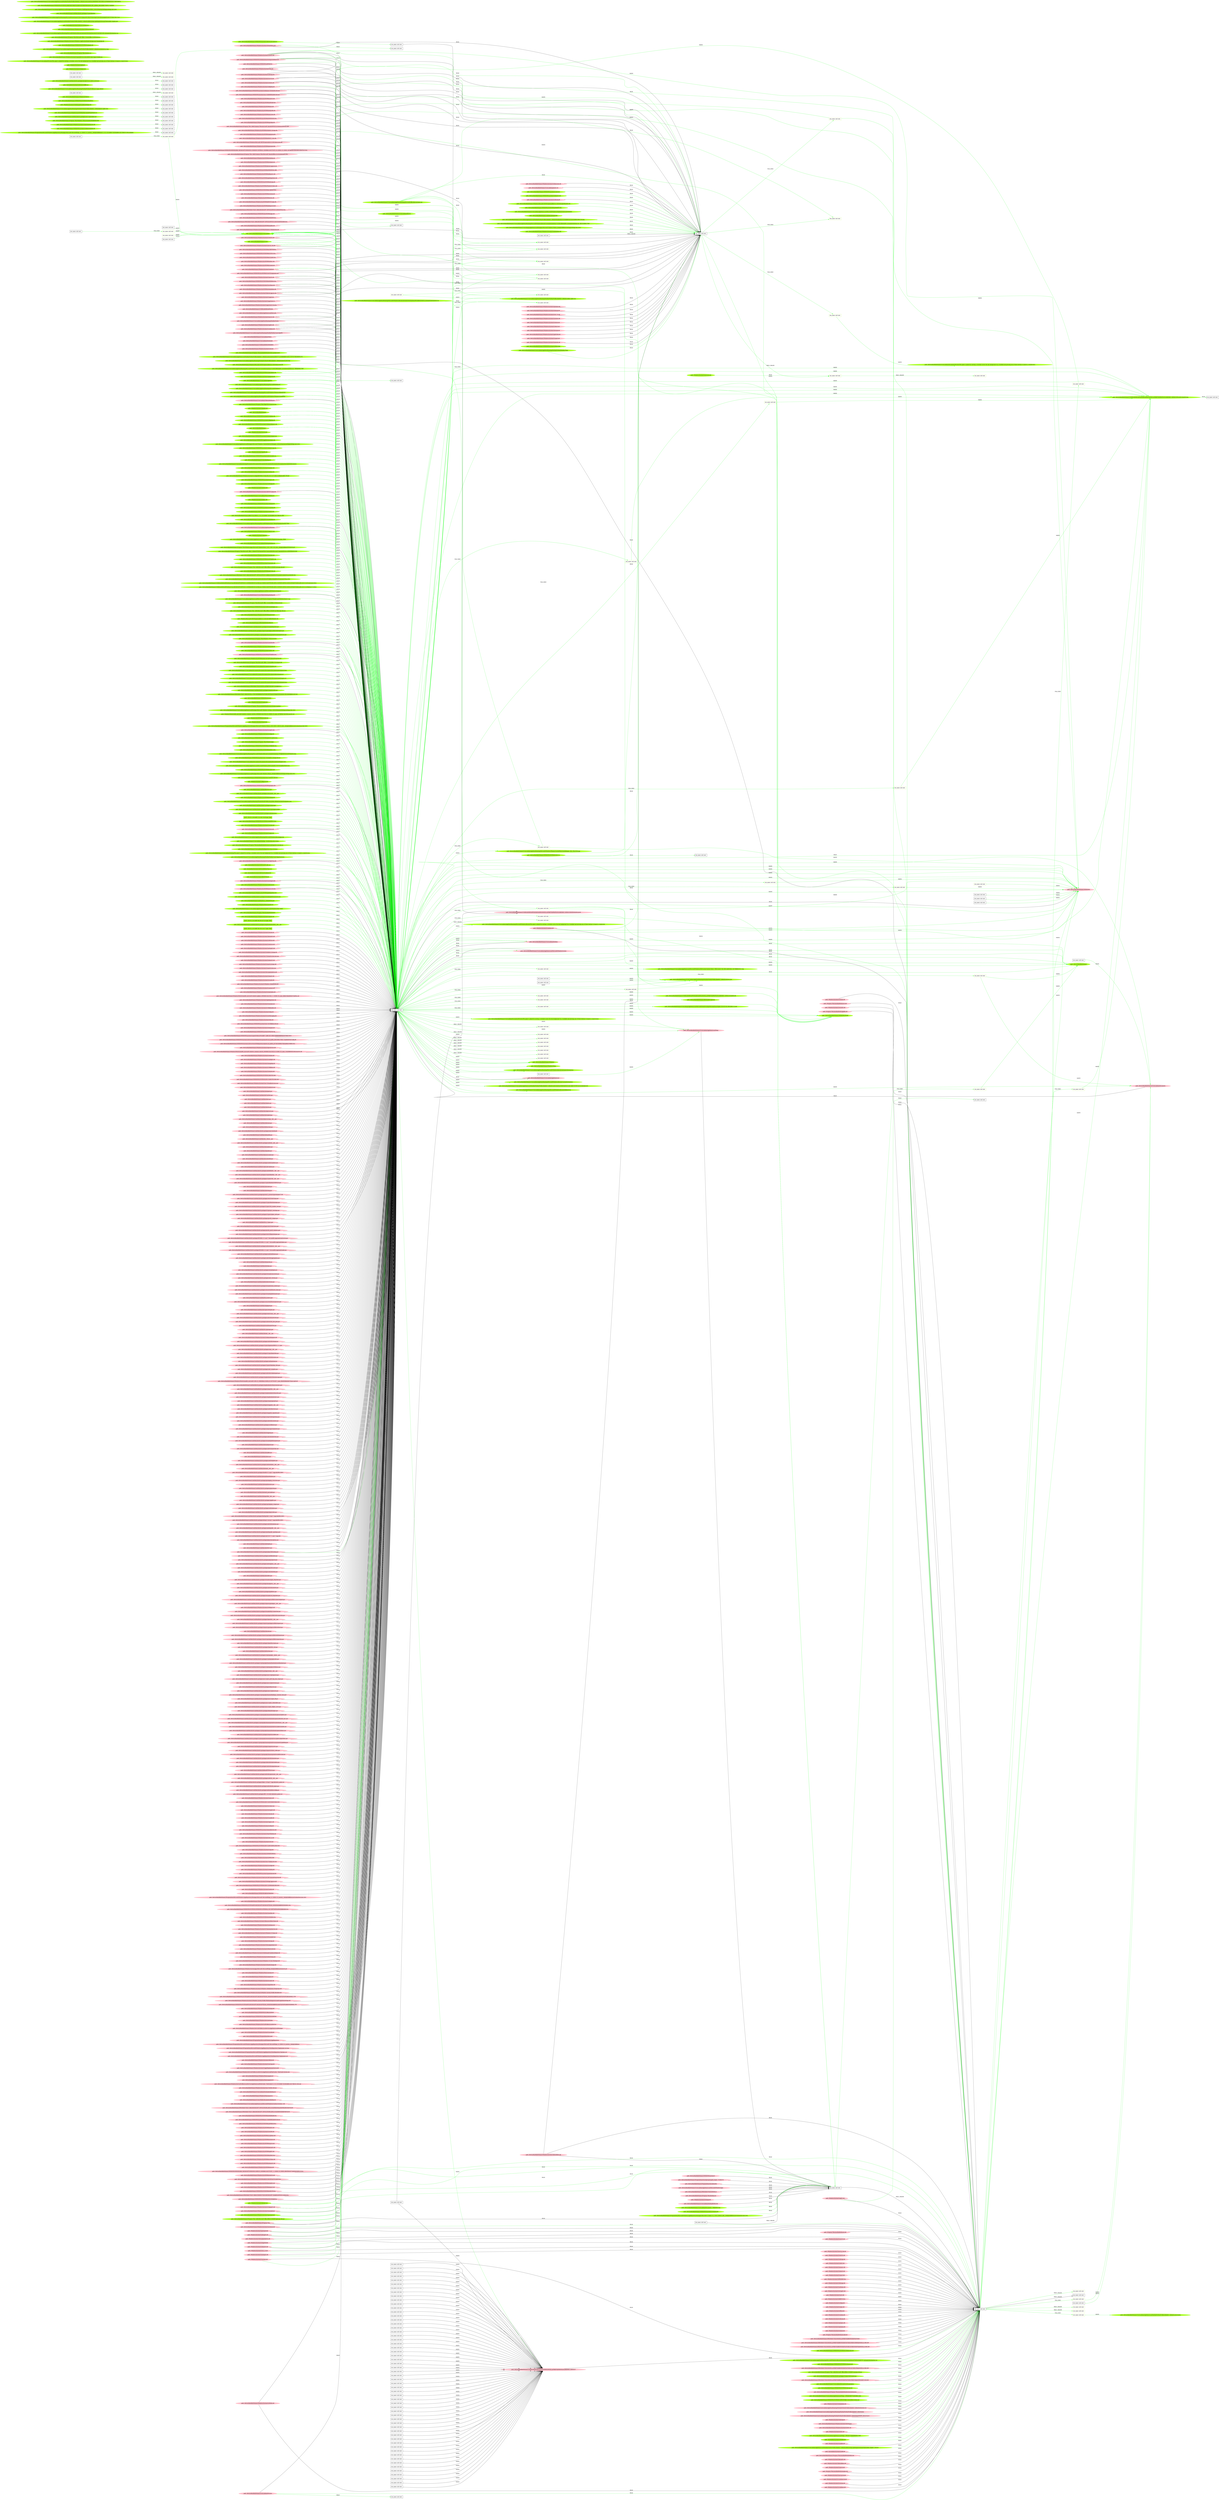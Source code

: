 digraph {
	rankdir=LR
	666 [label="exe_name: null cmd: " color=black shape=box style=solid]
	1235 [label="exe_name: null cmd: " color=greenyellow shape=box style=solid]
	666 -> 1235 [label=FILE_EXEC color=green]
	263 [label="exe_name: null cmd: " color=black shape=box style=solid]
	1248 [label="exe_name: null cmd: " color=greenyellow shape=box style=solid]
	263 -> 1248 [label=FILE_EXEC color=green]
	269 [label="exe_name: null cmd: " color=black shape=box style=solid]
	1275 [label="exe_name: null cmd: " color=greenyellow shape=box style=solid]
	269 -> 1275 [label=FILE_EXEC color=green]
	269 [label="exe_name: null cmd: " color=black shape=box style=solid]
	1286 [label="exe_name: null cmd: " color=greenyellow shape=box style=solid]
	269 -> 1286 [label=FILE_EXEC color=green]
	269 [label="exe_name: null cmd: " color=black shape=box style=solid]
	1296 [label="exe_name: null cmd: " color=greenyellow shape=box style=solid]
	269 -> 1296 [label=FILE_EXEC color=green]
	269 [label="exe_name: null cmd: " color=black shape=box style=solid]
	1303 [label="exe_name: null cmd: " color=greenyellow shape=box style=solid]
	269 -> 1303 [label=FILE_EXEC color=green]
	269 [label="exe_name: null cmd: " color=black shape=box style=solid]
	1308 [label="exe_name: null cmd: " color=greenyellow shape=box style=solid]
	269 -> 1308 [label=FILE_EXEC color=green]
	269 [label="exe_name: null cmd: " color=black shape=box style=solid]
	1314 [label="exe_name: null cmd: " color=greenyellow shape=box style=solid]
	269 -> 1314 [label=FILE_EXEC color=green]
	269 [label="exe_name: null cmd: " color=black shape=box style=solid]
	1321 [label="exe_name: null cmd: " color=greenyellow shape=box style=solid]
	269 -> 1321 [label=FILE_EXEC color=green]
	269 [label="exe_name: null cmd: " color=black shape=box style=solid]
	1323 [label="exe_name: null cmd: " color=greenyellow shape=box style=solid]
	269 -> 1323 [label=FILE_EXEC color=green]
	269 [label="exe_name: null cmd: " color=black shape=box style=solid]
	1327 [label="exe_name: null cmd: " color=greenyellow shape=box style=solid]
	269 -> 1327 [label=FILE_EXEC color=green]
	269 [label="exe_name: null cmd: " color=black shape=box style=solid]
	1335 [label="exe_name: null cmd: " color=greenyellow shape=box style=solid]
	269 -> 1335 [label=FILE_EXEC color=green]
	269 [label="exe_name: null cmd: " color=black shape=box style=solid]
	1356 [label="exe_name: null cmd: " color=greenyellow shape=box style=solid]
	269 -> 1356 [label=FILE_EXEC color=green]
	269 [label="exe_name: null cmd: " color=black shape=box style=solid]
	1358 [label="exe_name: null cmd: " color=greenyellow shape=box style=solid]
	269 -> 1358 [label=FILE_EXEC color=green]
	269 [label="exe_name: null cmd: " color=black shape=box style=solid]
	1388 [label="exe_name: null cmd: " color=greenyellow shape=box style=solid]
	269 -> 1388 [label=FILE_EXEC color=green]
	269 [label="exe_name: null cmd: " color=black shape=box style=solid]
	1412 [label="exe_name: null cmd: " color=greenyellow shape=box style=solid]
	269 -> 1412 [label=FILE_EXEC color=green]
	269 [label="exe_name: null cmd: " color=black shape=box style=solid]
	1439 [label="exe_name: null cmd: " color=greenyellow shape=box style=solid]
	269 -> 1439 [label=FILE_EXEC color=green]
	269 [label="exe_name: null cmd: " color=black shape=box style=solid]
	1442 [label="exe_name: null cmd: " color=greenyellow shape=box style=solid]
	269 -> 1442 [label=FILE_EXEC color=green]
	269 [label="exe_name: null cmd: " color=black shape=box style=solid]
	1445 [label="exe_name: null cmd: " color=greenyellow shape=box style=solid]
	269 -> 1445 [label=FILE_EXEC color=green]
	269 [label="exe_name: null cmd: " color=black shape=box style=solid]
	1464 [label="exe_name: null cmd: " color=greenyellow shape=box style=solid]
	269 -> 1464 [label=FILE_EXEC color=green]
	269 [label="exe_name: null cmd: " color=black shape=box style=solid]
	1491 [label="exe_name: null cmd: " color=greenyellow shape=box style=solid]
	269 -> 1491 [label=FILE_EXEC color=green]
	269 [label="exe_name: null cmd: " color=black shape=box style=solid]
	1498 [label="exe_name: null cmd: " color=greenyellow shape=box style=solid]
	269 -> 1498 [label=FILE_EXEC color=green]
	269 [label="exe_name: null cmd: " color=black shape=box style=solid]
	1518 [label="exe_name: null cmd: " color=greenyellow shape=box style=solid]
	269 -> 1518 [label=FILE_EXEC color=green]
	714 [label="exe_name: null cmd: " color=black shape=box style=solid]
	1579 [label="exe_name: null cmd: " color=greenyellow shape=box style=solid]
	714 -> 1579 [label=FILE_EXEC color=green]
	714 [label="exe_name: null cmd: " color=black shape=box style=solid]
	1586 [label="exe_name: null cmd: " color=greenyellow shape=box style=solid]
	714 -> 1586 [label=FILE_EXEC color=green]
	714 [label="exe_name: null cmd: " color=black shape=box style=solid]
	1601 [label="exe_name: null cmd: " color=greenyellow shape=box style=solid]
	714 -> 1601 [label=FILE_EXEC color=green]
	21 [label="exe_name: null cmd: " color=black shape=box style=solid]
	1603 [label="exe_name: null cmd: " color=greenyellow shape=box style=solid]
	21 -> 1603 [label=FILE_EXEC color=green]
	0 [label="exe_name: null cmd: " color=black shape=box style=solid]
	1614 [label="exe_name: null cmd: " color=greenyellow shape=box style=solid]
	0 -> 1614 [label=FILE_EXEC color=green]
	0 [label="exe_name: null cmd: " color=black shape=box style=solid]
	1617 [label="exe_name: null cmd: " color=greenyellow shape=box style=solid]
	0 -> 1617 [label=FILE_EXEC color=green]
	0 [label="exe_name: null cmd: " color=black shape=box style=solid]
	1631 [label="exe_name: null cmd: " color=greenyellow shape=box style=solid]
	0 -> 1631 [label=FILE_EXEC color=green]
	0 [label="exe_name: null cmd: " color=black shape=box style=solid]
	1637 [label="exe_name: null cmd: " color=greenyellow shape=box style=solid]
	0 -> 1637 [label=FILE_EXEC color=green]
	1201 [label="path: /Device/HarddiskVolume2" color=greenyellow shape=oval style=filled]
	269 [label="exe_name: null cmd: " color=black shape=box style=solid]
	1201 -> 269 [label=READ color=green]
	1201 [label="path: /Device/HarddiskVolume2" color=greenyellow shape=oval style=filled]
	269 [label="exe_name: null cmd: " color=black shape=box style=solid]
	1201 -> 269 [label=READ color=green]
	1250 [label="path: /Device/HarddiskVolume2/Users/admin/AppData" color=greenyellow shape=oval style=filled]
	269 [label="exe_name: null cmd: " color=black shape=box style=solid]
	1250 -> 269 [label=READ color=green]
	1475 [label="path: /Device/HarddiskVolume2/Users/admin/AppData/Roaming/Microsoft/desktop.ini" color=greenyellow shape=oval style=filled]
	269 [label="exe_name: null cmd: " color=black shape=box style=solid]
	1475 -> 269 [label=READ color=green]
	1470 [label="path: /Device/HarddiskVolume2/Users/admin/AppData/Roaming/Microsoft/Windows" color=greenyellow shape=oval style=filled]
	269 [label="exe_name: null cmd: " color=black shape=box style=solid]
	1470 -> 269 [label=READ color=green]
	1372 [label="path: /Device/HarddiskVolume2/Users/admin/AppData/Roaming/Microsoft/Windows/Themes/slideshow.ini" color=greenyellow shape=oval style=filled]
	269 [label="exe_name: null cmd: " color=black shape=box style=solid]
	1372 -> 269 [label=READ color=green]
	1398 [label="path: /Device/HarddiskVolume2/Users/admin/AppData/Roaming/Microsoft/Windows/Themes/CachedFiles" color=greenyellow shape=oval style=filled]
	269 [label="exe_name: null cmd: " color=black shape=box style=solid]
	1398 -> 269 [label=READ color=green]
	1198 [label="path: /Device/HarddiskVolume2/Users/admin" color=greenyellow shape=oval style=filled]
	269 [label="exe_name: null cmd: " color=black shape=box style=solid]
	1198 -> 269 [label=READ color=green]
	269 [label="exe_name: null cmd: " color=black shape=box style=solid]
	1450 [label="path: /Device/HarddiskVolume2/Users/admin/AppData/Roaming/Microsoft/Windows/Themes/CachedFiles/CachedImage_1024_768_POS4.jpg" color=greenyellow shape=oval style=filled]
	269 -> 1450 [label=WRITE color=green]
	1250 [label="path: /Device/HarddiskVolume2/Users/admin/AppData" color=greenyellow shape=oval style=filled]
	264 [label="exe_name: null cmd: " color=black shape=box style=solid]
	1250 -> 264 [label=READ color=green]
	488 [label="path: /Device/HarddiskVolume2/Users/admin/Videos/desktop.ini" color=pink shape=oval style=filled]
	269 [label="exe_name: null cmd: " color=black shape=box style=solid]
	488 -> 269 [label=READ color=green]
	484 [label="path: /Device/HarddiskVolume2/Users/admin/Pictures" color=pink shape=oval style=filled]
	278 [label="exe_name: null cmd: " color=black shape=box style=solid]
	484 -> 278 [label=READ color=green]
	1515 [label="path: /Device/HarddiskVolume2/Program Files/TightVNC/tvnserver.exe" color=greenyellow shape=oval style=filled]
	269 [label="exe_name: null cmd: " color=black shape=box style=solid]
	1515 -> 269 [label=READ color=green]
	1245 [label="path: /Device/HarddiskVolume2/ProgramData/Microsoft/Windows/AppRepository/Packages/Microsoft.MicrosoftEdge_41.16299.15.0_neutral__8wekyb3d8bbwe/S-1-5-21-231540947-922634896-4161786520-1004.pckgdep" color=greenyellow shape=oval style=filled]
	249 [label="exe_name: null cmd: " color=black shape=box style=solid]
	1245 -> 249 [label=READ color=green]
	1369 [label="path: /Device/HarddiskVolume2/WINDOWS/SYSTEM32/kernelbase.dll" color=greenyellow shape=oval style=filled]
	0 [label="exe_name: null cmd: " color=black shape=box style=solid]
	1369 -> 0 [label=READ color=green]
	1501 [label="path: /Windows/System32/ploptin.dll" color=greenyellow shape=oval style=filled]
	269 [label="exe_name: null cmd: " color=black shape=box style=solid]
	1501 -> 269 [label=READ color=green]
	1201 [label="path: /Device/HarddiskVolume2" color=greenyellow shape=oval style=filled]
	269 [label="exe_name: null cmd: " color=black shape=box style=solid]
	1201 -> 269 [label=READ color=green]
	1295 [label="path: /Device/HarddiskVolume4" color=greenyellow shape=oval style=filled]
	269 [label="exe_name: null cmd: " color=black shape=box style=solid]
	1295 -> 269 [label=READ color=green]
	1054 [label="path: /Device/HarddiskVolume2/Windows/System32/msvcp_win.dll" color=pink shape=oval style=filled]
	269 [label="exe_name: null cmd: " color=black shape=box style=solid]
	1054 -> 269 [label=READ color=green]
	1285 [label="path: /Device/HarddiskVolume2/WINDOWS/system32/combase.dll" color=greenyellow shape=oval style=filled]
	269 [label="exe_name: null cmd: " color=black shape=box style=solid]
	1285 -> 269 [label=READ color=green]
	1285 [label="path: /Device/HarddiskVolume2/WINDOWS/system32/combase.dll" color=greenyellow shape=oval style=filled]
	269 [label="exe_name: null cmd: " color=black shape=box style=solid]
	1285 -> 269 [label=READ color=green]
	1449 [label="path: /Device/HarddiskVolume2/WINDOWS/system32/dbghelp.dll" color=greenyellow shape=oval style=filled]
	269 [label="exe_name: null cmd: " color=black shape=box style=solid]
	1449 -> 269 [label=READ color=green]
	1616 [label="path: /Device/HarddiskVolume2/WINDOWS/SYSTEM32/wbemcomn.dll" color=greenyellow shape=oval style=filled]
	0 [label="exe_name: null cmd: " color=black shape=box style=solid]
	1616 -> 0 [label=READ color=green]
	1234 [label="path: /Device/HarddiskVolume2/WINDOWS/system32/wbem/wmiutils.dll" color=greenyellow shape=oval style=filled]
	185 [label="exe_name: null cmd: " color=black shape=box style=solid]
	1234 -> 185 [label=READ color=green]
	1536 [label="path: /Device/HarddiskVolume2/WINDOWS/system32/wbem/wbemsvc.dll" color=greenyellow shape=oval style=filled]
	269 [label="exe_name: null cmd: " color=black shape=box style=solid]
	1536 -> 269 [label=READ color=green]
	1270 [label="path: /Device/HarddiskVolume1" color=greenyellow shape=oval style=filled]
	269 [label="exe_name: null cmd: " color=black shape=box style=solid]
	1270 -> 269 [label=READ color=green]
	1551 [label="path: /Windows/System32/srvcli.dll" color=greenyellow shape=oval style=filled]
	269 [label="exe_name: null cmd: " color=black shape=box style=solid]
	1551 -> 269 [label=READ color=green]
	1299 [label="path: /Device/HarddiskVolume2/WINDOWS/system32/wbem/wmiprov.dll" color=greenyellow shape=oval style=filled]
	269 [label="exe_name: null cmd: " color=black shape=box style=solid]
	1299 -> 269 [label=READ color=green]
	1453 [label="path: /Device/HarddiskVolume2/WINDOWS/AppPatch/sysmain.sdb" color=greenyellow shape=oval style=filled]
	269 [label="exe_name: null cmd: " color=black shape=box style=solid]
	1453 -> 269 [label=READ color=green]
	1526 [label="path: /Device/HarddiskVolume2/Users/admin/AppData/Local/Packages/Microsoft.Windows.ContentDeliveryManager_cw5n1h2txyewy/Settings/settings.dat.LOG1" color=greenyellow shape=oval style=filled]
	269 [label="exe_name: null cmd: " color=black shape=box style=solid]
	1526 -> 269 [label=READ color=green]
	1556 [label="path: /Device/HarddiskVolume2/WINDOWS/system32/wbem/cscapi.dll" color=greenyellow shape=oval style=filled]
	269 [label="exe_name: null cmd: " color=black shape=box style=solid]
	1556 -> 269 [label=READ color=green]
	1382 [label="path: /Windows/System32/perfts.dll" color=greenyellow shape=oval style=filled]
	269 [label="exe_name: null cmd: " color=black shape=box style=solid]
	1382 -> 269 [label=READ color=green]
	1496 [label="path: /Device/HarddiskVolume2/WINDOWS/system32/drivers/ndis.sys" color=greenyellow shape=oval style=filled]
	269 [label="exe_name: null cmd: " color=black shape=box style=solid]
	1496 -> 269 [label=READ color=green]
	488 [label="path: /Device/HarddiskVolume2/Users/admin/Videos/desktop.ini" color=pink shape=oval style=filled]
	269 [label="exe_name: null cmd: " color=black shape=box style=solid]
	488 -> 269 [label=READ color=green]
	1252 [label="path: /Device/HarddiskVolume2/Users/desktop.ini" color=greenyellow shape=oval style=filled]
	269 [label="exe_name: null cmd: " color=black shape=box style=solid]
	1252 -> 269 [label=READ color=green]
	1418 [label="path: /Device/HarddiskVolume2/Users/admin/backup/Documents/Documents/Documents/Documents/Documents/Documents/Documents/Documents" color=greenyellow shape=oval style=filled]
	269 [label="exe_name: null cmd: " color=black shape=box style=solid]
	1418 -> 269 [label=READ color=green]
	1027 [label="path: /Device/HarddiskVolume2/Windows/System32/user32.dll" color=pink shape=oval style=filled]
	269 [label="exe_name: null cmd: " color=black shape=box style=solid]
	1027 -> 269 [label=READ color=green]
	1054 [label="path: /Device/HarddiskVolume2/Windows/System32/msvcp_win.dll" color=pink shape=oval style=filled]
	0 [label="exe_name: null cmd: " color=black shape=box style=solid]
	1054 -> 0 [label=READ color=green]
	1392 [label="path: /Device/HarddiskVolume2/Windows/System32/msasn1.dll" color=greenyellow shape=oval style=filled]
	269 [label="exe_name: null cmd: " color=black shape=box style=solid]
	1392 -> 269 [label=READ color=green]
	634 [label="path: /Device/HarddiskVolume2/Windows/System32/cfgmgr32.dll" color=pink shape=oval style=filled]
	0 [label="exe_name: null cmd: " color=black shape=box style=solid]
	634 -> 0 [label=READ color=green]
	1521 [label="path: /Device/HarddiskVolume2/Windows/System32/powrprof.dll" color=greenyellow shape=oval style=filled]
	0 [label="exe_name: null cmd: " color=black shape=box style=solid]
	1521 -> 0 [label=READ color=green]
	1521 [label="path: /Device/HarddiskVolume2/Windows/System32/powrprof.dll" color=greenyellow shape=oval style=filled]
	269 [label="exe_name: null cmd: " color=black shape=box style=solid]
	1521 -> 269 [label=READ color=green]
	1414 [label="path: /Device/HarddiskVolume2/Windows/System32/urlmon.dll" color=greenyellow shape=oval style=filled]
	269 [label="exe_name: null cmd: " color=black shape=box style=solid]
	1414 -> 269 [label=READ color=green]
	1350 [label="path: /Windows/System32/biwinrt.dll" color=greenyellow shape=oval style=filled]
	269 [label="exe_name: null cmd: " color=black shape=box style=solid]
	1350 -> 269 [label=READ color=green]
	1436 [label="path: /Device/HarddiskVolume2/Windows/System32/config/DRIVERS{47a6a166-a514-11e7-a94e-ec0d9a05c860}.TM.blf" color=greenyellow shape=oval style=filled]
	269 [label="exe_name: null cmd: " color=black shape=box style=solid]
	1436 -> 269 [label=READ color=green]
	1295 [label="path: /Device/HarddiskVolume4" color=greenyellow shape=oval style=filled]
	269 [label="exe_name: null cmd: " color=black shape=box style=solid]
	1295 -> 269 [label=READ color=green]
	1274 [label="path: /Device/HarddiskVolume2/WINDOWS/system32/rpcss.dll" color=greenyellow shape=oval style=filled]
	269 [label="exe_name: null cmd: " color=black shape=box style=solid]
	1274 -> 269 [label=READ color=green]
	1306 [label="path: /Device/HarddiskVolume2/Windows/System32/dwmapi.dll" color=greenyellow shape=oval style=filled]
	269 [label="exe_name: null cmd: " color=black shape=box style=solid]
	1306 -> 269 [label=READ color=green]
	1364 [label="path: /Windows/System32/mtxclu.dll" color=greenyellow shape=oval style=filled]
	269 [label="exe_name: null cmd: " color=black shape=box style=solid]
	1364 -> 269 [label=READ color=green]
	996 [label="path: /Device/HarddiskVolume2/Windows/System32/ntdll.dll" color=pink shape=oval style=filled]
	269 [label="exe_name: null cmd: " color=black shape=box style=solid]
	996 -> 269 [label=READ color=green]
	1600 [label="path: /Device/HarddiskVolume2/WINDOWS/system32/PING.EXE" color=greenyellow shape=oval style=filled]
	714 [label="exe_name: null cmd: " color=black shape=box style=solid]
	1600 -> 714 [label=READ color=green]
	1046 [label="path: /Device/HarddiskVolume2/Windows/System32/rpcrt4.dll" color=pink shape=oval style=filled]
	269 [label="exe_name: null cmd: " color=black shape=box style=solid]
	1046 -> 269 [label=READ color=green]
	1198 [label="path: /Device/HarddiskVolume2/Users/admin" color=greenyellow shape=oval style=filled]
	269 [label="exe_name: null cmd: " color=black shape=box style=solid]
	1198 -> 269 [label=READ color=green]
	68 [label="path: /Device/HarddiskVolume2/Users/admin/Desktop" color=pink shape=oval style=filled]
	269 [label="exe_name: null cmd: " color=black shape=box style=solid]
	68 -> 269 [label=READ color=green]
	484 [label="path: /Device/HarddiskVolume2/Users/admin/Pictures" color=pink shape=oval style=filled]
	0 [label="exe_name: null cmd: " color=black shape=box style=solid]
	484 -> 0 [label=READ color=green]
	1635 [label="path: /Device/HarddiskVolume2/Users/admin/AppData/Roaming/Microsoft/Windows/Recent/AutomaticDestinations/5f7b5f1e01b83767.automaticDestinations-ms" color=greenyellow shape=oval style=filled]
	0 [label="exe_name: null cmd: " color=black shape=box style=solid]
	1635 -> 0 [label=READ color=green]
	1201 [label="path: /Device/HarddiskVolume2" color=greenyellow shape=oval style=filled]
	269 [label="exe_name: null cmd: " color=black shape=box style=solid]
	1201 -> 269 [label=READ color=green]
	1270 [label="path: /Device/HarddiskVolume1" color=greenyellow shape=oval style=filled]
	269 [label="exe_name: null cmd: " color=black shape=box style=solid]
	1270 -> 269 [label=READ color=green]
	459 [label="path: /Device/HarddiskVolume2/Users/admin/AppData/Local/Microsoft/Windows/Caches" color=pink shape=oval style=filled]
	269 [label="exe_name: null cmd: " color=black shape=box style=solid]
	459 -> 269 [label=READ color=green]
	1564 [label="path: /Device/HarddiskVolume2/WINDOWS/SYSTEM32/EN-US" color=greenyellow shape=oval style=filled]
	714 [label="exe_name: null cmd: " color=black shape=box style=solid]
	1564 -> 714 [label=READ color=green]
	1005 [label="path: /Device/HarddiskVolume2/Windows/System32/ucrtbase.dll" color=pink shape=oval style=filled]
	269 [label="exe_name: null cmd: " color=black shape=box style=solid]
	1005 -> 269 [label=READ color=green]
	1414 [label="path: /Device/HarddiskVolume2/Windows/System32/urlmon.dll" color=greenyellow shape=oval style=filled]
	269 [label="exe_name: null cmd: " color=black shape=box style=solid]
	1414 -> 269 [label=READ color=green]
	15 [label="path: /Device/HarddiskVolume2/Windows/System32/BCP47Langs.dll" color=pink shape=oval style=filled]
	269 [label="exe_name: null cmd: " color=black shape=box style=solid]
	15 -> 269 [label=READ color=green]
	1622 [label="path: /Device/HarddiskVolume2/WINDOWS/SYSTEM32/ntmarta.dll" color=greenyellow shape=oval style=filled]
	0 [label="exe_name: null cmd: " color=black shape=box style=solid]
	1622 -> 0 [label=READ color=green]
	1471 [label="path: /Device/HarddiskVolume2/Users/admin/Music/desktop.ini" color=greenyellow shape=oval style=filled]
	269 [label="exe_name: null cmd: " color=black shape=box style=solid]
	1471 -> 269 [label=READ color=green]
	1403 [label="path: /Windows/System32/oleacc.dll" color=greenyellow shape=oval style=filled]
	269 [label="exe_name: null cmd: " color=black shape=box style=solid]
	1403 -> 269 [label=READ color=green]
	1222 [label="path: /Device/HarddiskVolume2/WINDOWS/System32/dnsapi.dll" color=greenyellow shape=oval style=filled]
	269 [label="exe_name: null cmd: " color=black shape=box style=solid]
	1222 -> 269 [label=READ color=green]
	1344 [label="path: /Device/HarddiskVolume2/WINDOWS/system32/wuaueng.dll" color=greenyellow shape=oval style=filled]
	269 [label="exe_name: null cmd: " color=black shape=box style=solid]
	1344 -> 269 [label=READ color=green]
	1225 [label="path: /Device/HarddiskVolume2/Users" color=greenyellow shape=oval style=filled]
	21 [label="exe_name: null cmd: " color=black shape=box style=solid]
	1225 -> 21 [label=READ color=green]
	1239 [label="path: /Device/HarddiskVolume2/WINDOWS/System32/drivers/etc/lmhosts" color=greenyellow shape=oval style=filled]
	684 [label="exe_name: null cmd: " color=black shape=box style=solid]
	1239 -> 684 [label=READ color=green]
	1450 [label="path: /Device/HarddiskVolume2/Users/admin/AppData/Roaming/Microsoft/Windows/Themes/CachedFiles/CachedImage_1024_768_POS4.jpg" color=greenyellow shape=oval style=filled]
	714 [label="exe_name: null cmd: " color=black shape=box style=solid]
	1450 -> 714 [label=READ color=green]
	1202 [label="path: /Device/HarddiskVolume2/Windows/System32/samcli.dll" color=greenyellow shape=oval style=filled]
	269 [label="exe_name: null cmd: " color=black shape=box style=solid]
	1202 -> 269 [label=READ color=green]
	1398 [label="path: /Device/HarddiskVolume2/Users/admin/AppData/Roaming/Microsoft/Windows/Themes/CachedFiles" color=greenyellow shape=oval style=filled]
	269 [label="exe_name: null cmd: " color=black shape=box style=solid]
	1398 -> 269 [label=READ color=green]
	981 [label="path: /Device/HarddiskVolume2/Windows/System32/kernel.appcore.dll" color=pink shape=oval style=filled]
	269 [label="exe_name: null cmd: " color=black shape=box style=solid]
	981 -> 269 [label=READ color=green]
	1369 [label="path: /Device/HarddiskVolume2/WINDOWS/SYSTEM32/kernelbase.dll" color=greenyellow shape=oval style=filled]
	269 [label="exe_name: null cmd: " color=black shape=box style=solid]
	1369 -> 269 [label=READ color=green]
	1503 [label="path: /Device/HarddiskVolume2/$RECYCLE.BIN/S-1-5-21-231540947-922634896-4161786520-1004" color=greenyellow shape=oval style=filled]
	269 [label="exe_name: null cmd: " color=black shape=box style=solid]
	1503 -> 269 [label=READ color=green]
	1265 [label="path: /Device/HarddiskVolume2/Users/admin/Pictures/desktop.ini" color=greenyellow shape=oval style=filled]
	269 [label="exe_name: null cmd: " color=black shape=box style=solid]
	1265 -> 269 [label=READ color=green]
	269 [label="exe_name: null cmd: " color=black shape=box style=solid]
	1298 [label="exe_name: null cmd: " color=greenyellow shape=box style=solid]
	269 -> 1298 [label=PROC_CREATE color=green]
	1584 [label="path: /Device/HarddiskVolume2/WINDOWS/system32/cmd.exe" color=greenyellow shape=oval style=filled]
	714 [label="exe_name: null cmd: " color=black shape=box style=solid]
	1584 -> 714 [label=READ color=green]
	1427 [label="path: /Device/HarddiskVolume2/Users/admin/AppData/Roaming/Microsoft/Windows/Start Menu/Programs/System Tools" color=greenyellow shape=oval style=filled]
	269 [label="exe_name: null cmd: " color=black shape=box style=solid]
	1427 -> 269 [label=READ color=green]
	1054 [label="path: /Device/HarddiskVolume2/Windows/System32/msvcp_win.dll" color=pink shape=oval style=filled]
	269 [label="exe_name: null cmd: " color=black shape=box style=solid]
	1054 -> 269 [label=READ color=green]
	1594 [label="path: /Device/HarddiskVolume2/WINDOWS/system32/oleaut32.dll" color=greenyellow shape=oval style=filled]
	714 [label="exe_name: null cmd: " color=black shape=box style=solid]
	1594 -> 714 [label=READ color=green]
	988 [label="path: /Device/HarddiskVolume2/Windows/System32/framedynos.dll" color=pink shape=oval style=filled]
	767 [label="exe_name: null cmd: " color=black shape=box style=solid]
	988 -> 767 [label=READ color=green]
	2 [label="path: /Device/HarddiskVolume2/Users/admin/AppData/Roaming" color=pink shape=oval style=filled]
	269 [label="exe_name: null cmd: " color=black shape=box style=solid]
	2 -> 269 [label=READ color=green]
	2 [label="path: /Device/HarddiskVolume2/Users/admin/AppData/Roaming" color=pink shape=oval style=filled]
	269 [label="exe_name: null cmd: " color=black shape=box style=solid]
	2 -> 269 [label=READ color=green]
	1564 [label="path: /Device/HarddiskVolume2/WINDOWS/SYSTEM32/EN-US" color=greenyellow shape=oval style=filled]
	704 [label="exe_name: null cmd: " color=black shape=box style=solid]
	1564 -> 704 [label=READ color=green]
	1370 [label="path: /Device/HarddiskVolume2/Windows/System32/oleaccrc.dll" color=greenyellow shape=oval style=filled]
	269 [label="exe_name: null cmd: " color=black shape=box style=solid]
	1370 -> 269 [label=READ color=green]
	1545 [label="path: /Windows/System32/mpr.dll" color=greenyellow shape=oval style=filled]
	269 [label="exe_name: null cmd: " color=black shape=box style=solid]
	1545 -> 269 [label=READ color=green]
	1214 [label="path: /Device/HarddiskVolume2/Users/admin/AppData/Local/Microsoft/Windows/Explorer/iconcache_16.db" color=greenyellow shape=oval style=filled]
	269 [label="exe_name: null cmd: " color=black shape=box style=solid]
	1214 -> 269 [label=READ color=green]
	1380 [label="path: /Device/HarddiskVolume2/Users/admin/Desktop/desktop.ini" color=greenyellow shape=oval style=filled]
	269 [label="exe_name: null cmd: " color=black shape=box style=solid]
	1380 -> 269 [label=READ color=green]
	1246 [label="path: /Device/HarddiskVolume2/Windows/System32/uiautomationcore.dll" color=greenyellow shape=oval style=filled]
	250 [label="exe_name: null cmd: " color=black shape=box style=solid]
	1246 -> 250 [label=READ color=green]
	1415 [label="path: /Device/HarddiskVolume2/Program Files/WindowsApps/Microsoft.WindowsStore_11811.1001.18.0_x64__8wekyb3d8bbwe/resources.pri" color=greenyellow shape=oval style=filled]
	269 [label="exe_name: null cmd: " color=black shape=box style=solid]
	1415 -> 269 [label=READ color=green]
	1546 [label="path: /Device/HarddiskVolume2/Program Files/Microsoft Office 15/Root/VFS/ProgramFilesCommonX64/Microsoft Shared/OFFICE15/MSOXMLED.EXE" color=greenyellow shape=oval style=filled]
	269 [label="exe_name: null cmd: " color=black shape=box style=solid]
	1546 -> 269 [label=READ color=green]
	1379 [label="path: /Device/HarddiskVolume2/Windows/System32/dsclient.dll" color=greenyellow shape=oval style=filled]
	269 [label="exe_name: null cmd: " color=black shape=box style=solid]
	1379 -> 269 [label=READ color=green]
	1575 [label="path: /Device/HarddiskVolume2/Windows/Microsoft.NET/Framework64/v4.0.30319/CorperfmonExt.dll" color=greenyellow shape=oval style=filled]
	714 [label="exe_name: null cmd: " color=black shape=box style=solid]
	1575 -> 714 [label=READ color=green]
	1302 [label="path: /Device/HarddiskVolume2/WINDOWS/SYSTEM32/WTSAPI32.dll" color=greenyellow shape=oval style=filled]
	269 [label="exe_name: null cmd: " color=black shape=box style=solid]
	1302 -> 269 [label=READ color=green]
	1525 [label="path: /Device/HarddiskVolume2/WINDOWS/system32/msscntrs.dll" color=greenyellow shape=oval style=filled]
	269 [label="exe_name: null cmd: " color=black shape=box style=solid]
	1525 -> 269 [label=READ color=green]
	1374 [label="path: /Device/HarddiskVolume2/Program Files (x86)/Microsoft Office/Office15/MSIPC/ar/msipc.dll.mui" color=greenyellow shape=oval style=filled]
	269 [label="exe_name: null cmd: " color=black shape=box style=solid]
	1374 -> 269 [label=READ color=green]
	1311 [label="path: /Device/HarddiskVolume2/Program Files (x86)/Microsoft Office/Office15/MSIPC/gl/msipc.dll.mui" color=greenyellow shape=oval style=filled]
	269 [label="exe_name: null cmd: " color=black shape=box style=solid]
	1311 -> 269 [label=READ color=green]
	1258 [label="path: /Device/HarddiskVolume2/Windows/SysWOW64/mfc100u.dll" color=greenyellow shape=oval style=filled]
	269 [label="exe_name: null cmd: " color=black shape=box style=solid]
	1258 -> 269 [label=READ color=green]
	1225 [label="path: /Device/HarddiskVolume2/Users" color=greenyellow shape=oval style=filled]
	755 [label="exe_name: null cmd: " color=black shape=box style=solid]
	1225 -> 755 [label=READ color=green]
	1250 [label="path: /Device/HarddiskVolume2/Users/admin/AppData" color=greenyellow shape=oval style=filled]
	269 [label="exe_name: null cmd: " color=black shape=box style=solid]
	1250 -> 269 [label=READ color=green]
	996 [label="path: /Device/HarddiskVolume2/Windows/System32/ntdll.dll" color=pink shape=oval style=filled]
	269 [label="exe_name: null cmd: " color=black shape=box style=solid]
	996 -> 269 [label=READ color=green]
	961 [label="path: /Device/HarddiskVolume2/WINDOWS/Globalization/Sorting/sortdefault.nls" color=pink shape=oval style=filled]
	714 [label="exe_name: null cmd: " color=black shape=box style=solid]
	961 -> 714 [label=READ color=green]
	1583 [label="path: /Device/HarddiskVolume2/WINDOWS/SYSWOW64/DWRITE.DLL" color=greenyellow shape=oval style=filled]
	714 [label="exe_name: null cmd: " color=black shape=box style=solid]
	1583 -> 714 [label=READ color=green]
	1385 [label="path: /Device/HarddiskVolume2/PROGRAM FILES (X86)/MICROSOFT OFFICE/OFFICE15/BIBLIOGRAPHY/STYLE/IEEE2006OFFICEONLINE.XSL" color=greenyellow shape=oval style=filled]
	269 [label="exe_name: null cmd: " color=black shape=box style=solid]
	1385 -> 269 [label=READ color=green]
	1540 [label="path: /Device/HarddiskVolume2/USERS/ADMIN/APPDATA/ROAMING/MICROSOFT/BIBLIOGRAPHY/STYLE/GOSTTITLE.XSL" color=greenyellow shape=oval style=filled]
	269 [label="exe_name: null cmd: " color=black shape=box style=solid]
	1540 -> 269 [label=READ color=green]
	1437 [label="path: /Device/HarddiskVolume2/USERS/ADMIN/APPDATA/LOCAL/MICROSOFT/OFFICE/15.0/WEBSERVICECACHE/ALLUSERS/CLIENTTEMPLATES.CONTENT.OFFICE.NET/SUPPORT-TEMPLATES-EN-US-MT16402400.PNG0" color=greenyellow shape=oval style=filled]
	269 [label="exe_name: null cmd: " color=black shape=box style=solid]
	1437 -> 269 [label=READ color=green]
	1478 [label="path: /Device/HarddiskVolume2/USERS/ADMIN/APPDATA/LOCAL/MICROSOFT/OFFICE/15.0/WEBSERVICECACHE/ALLUSERS/CLIENTTEMPLATES.CONTENT.OFFICE.NET/SUPPORT-TEMPLATES-EN-US-MT88924273.PNG0" color=greenyellow shape=oval style=filled]
	269 [label="exe_name: null cmd: " color=black shape=box style=solid]
	1478 -> 269 [label=READ color=green]
	1294 [label="path: /Device/HarddiskVolume2/Users/admin/AppData/Local/Microsoft/Windows/Explorer" color=greenyellow shape=oval style=filled]
	269 [label="exe_name: null cmd: " color=black shape=box style=solid]
	1294 -> 269 [label=READ color=green]
	1591 [label="path: /Device/HarddiskVolume2/Users/admin/AppData/Local/Microsoft/Windows/Explorer/IconCacheToDelete" color=greenyellow shape=oval style=filled]
	714 [label="exe_name: null cmd: " color=black shape=box style=solid]
	1591 -> 714 [label=READ color=green]
	490 [label="path: /Device/HarddiskVolume2/Users/Public/Desktop/desktop.ini" color=pink shape=oval style=filled]
	269 [label="exe_name: null cmd: " color=black shape=box style=solid]
	490 -> 269 [label=READ color=green]
	1300 [label="path: /Device/HarddiskVolume2/Users/admin/AppData/Local/Microsoft/Windows/Explorer/ThumbCacheToDelete/thm3C.tmp" color=greenyellow shape=oval style=filled]
	269 [label="exe_name: null cmd: " color=black shape=box style=solid]
	1300 -> 269 [label=READ color=green]
	1559 [label="path: /Device/HarddiskVolume2/Program Files/Windows NT/Accessories/WORDPAD.EXE" color=greenyellow shape=oval style=filled]
	277 [label="exe_name: null cmd: " color=black shape=box style=solid]
	1559 -> 277 [label=READ color=green]
	1281 [label="path: /Device/HarddiskVolume2/Program Files/Microsoft Office 15/root/Office15/Winword.exe" color=greenyellow shape=oval style=filled]
	269 [label="exe_name: null cmd: " color=black shape=box style=solid]
	1281 -> 269 [label=READ color=green]
	1511 [label="path: /Device/HarddiskVolume2/WINDOWS/System32/drivers/intelppm.sys" color=greenyellow shape=oval style=filled]
	269 [label="exe_name: null cmd: " color=black shape=box style=solid]
	1511 -> 269 [label=READ color=green]
	1003 [label="path: /Device/HarddiskVolume2/Windows/System32/msvcrt.dll" color=pink shape=oval style=filled]
	269 [label="exe_name: null cmd: " color=black shape=box style=solid]
	1003 -> 269 [label=READ color=green]
	1550 [label="path: /Device/HarddiskVolume2/Program Files (x86)/Microsoft Office/Office15/MSIPC/pt-BR/msipc.dll.mui" color=greenyellow shape=oval style=filled]
	269 [label="exe_name: null cmd: " color=black shape=box style=solid]
	1550 -> 269 [label=READ color=green]
	1394 [label="path: /Device/HarddiskVolume2/Windows/SysWOW64/atl100.dll" color=greenyellow shape=oval style=filled]
	269 [label="exe_name: null cmd: " color=black shape=box style=solid]
	1394 -> 269 [label=READ color=green]
	1644 [label="path: /Device/HarddiskVolume2/Program Files (x86)/Microsoft Office/Office15/MSIPC/ca/msipc.dll.mui" color=greenyellow shape=oval style=filled]
	0 [label="exe_name: null cmd: " color=black shape=box style=solid]
	1644 -> 0 [label=READ color=green]
	1456 [label="path: /Windows/Microsoft.NET/Framework64/v4.0.30319/CORPerfMonExt.dll" color=greenyellow shape=oval style=filled]
	269 [label="exe_name: null cmd: " color=black shape=box style=solid]
	1456 -> 269 [label=READ color=green]
	1477 [label="path: /Device/HarddiskVolume2/PROGRAMDATA/ORACLE" color=greenyellow shape=oval style=filled]
	269 [label="exe_name: null cmd: " color=black shape=box style=solid]
	1477 -> 269 [label=READ color=green]
	1578 [label="path: /Device/HarddiskVolume2/salt/bin/Lib/importlib" color=greenyellow shape=oval style=filled]
	714 [label="exe_name: null cmd: " color=black shape=box style=solid]
	1578 -> 714 [label=READ color=green]
	1634 [label="path: /Device/HarddiskVolume2/salt/bin/Lib/site-packages/Crypto/Util/Counter.pyc" color=greenyellow shape=oval style=filled]
	0 [label="exe_name: null cmd: " color=black shape=box style=solid]
	1634 -> 0 [label=READ color=green]
	1280 [label="path: /Device/HarddiskVolume2/salt/bin/Lib/site-packages/tornado/httpclient.pyc" color=greenyellow shape=oval style=filled]
	269 [label="exe_name: null cmd: " color=black shape=box style=solid]
	1280 -> 269 [label=READ color=green]
	1305 [label="path: /Device/HarddiskVolume2/salt/bin/Lib/site-packages/requests/packages/urllib3/util/request.pyc" color=greenyellow shape=oval style=filled]
	269 [label="exe_name: null cmd: " color=black shape=box style=solid]
	1305 -> 269 [label=READ color=green]
	1527 [label="path: /Device/HarddiskVolume2/salt/bin/Lib/site-packages/cryptography/hazmat/primitives/asymmetric/ec.pyc" color=greenyellow shape=oval style=filled]
	269 [label="exe_name: null cmd: " color=black shape=box style=solid]
	1527 -> 269 [label=READ color=green]
	1232 [label="path: /Device/HarddiskVolume2/salt/bin/Lib/site-packages/asn1crypto/algos.pyc" color=greenyellow shape=oval style=filled]
	177 [label="exe_name: null cmd: " color=black shape=box style=solid]
	1232 -> 177 [label=READ color=green]
	936 [label="path: /Device/HarddiskVolume2/Windows/System32/AcGenral.dll" color=pink shape=oval style=filled]
	0 [label="exe_name: null cmd: " color=black shape=box style=solid]
	936 -> 0 [label=READ color=green]
	1484 [label="path: /Device/HarddiskVolume2/Program Files/Windows NT/Accessories" color=greenyellow shape=oval style=filled]
	269 [label="exe_name: null cmd: " color=black shape=box style=solid]
	1484 -> 269 [label=READ color=green]
	1311 [label="path: /Device/HarddiskVolume2/Program Files (x86)/Microsoft Office/Office15/MSIPC/gl/msipc.dll.mui" color=greenyellow shape=oval style=filled]
	0 [label="exe_name: null cmd: " color=black shape=box style=solid]
	1311 -> 0 [label=READ color=green]
	1607 [label="path: /Device/HarddiskVolume2/Users/admin/Documents/~WRD0000.tmp" color=greenyellow shape=oval style=filled]
	21 [label="exe_name: null cmd: " color=black shape=box style=solid]
	1607 -> 21 [label=READ color=green]
	269 [label="exe_name: null cmd: " color=black shape=box style=solid]
	1283 [label="path: /Device/HarddiskVolume2/Users/admin/AppData/Roaming/Microsoft/Windows/Recent/The game is played by moving a crosshair across the sky background via a trackball and pressing one of three buttons to launch a counter.lnk" color=greenyellow shape=oval style=filled]
	269 -> 1283 [label=WRITE color=green]
	429 [label="path: /Device/HarddiskVolume2/Windows/System32/userenv.dll" color=pink shape=oval style=filled]
	269 [label="exe_name: null cmd: " color=black shape=box style=solid]
	429 -> 269 [label=READ color=green]
	1509 [label="path: /Device/HarddiskVolume2/Windows/System32/dwmredir.dll" color=greenyellow shape=oval style=filled]
	269 [label="exe_name: null cmd: " color=black shape=box style=solid]
	1509 -> 269 [label=READ color=green]
	1605 [label="path: /Device/HarddiskVolume2/WINDOWS/System32/certprop.dll" color=greenyellow shape=oval style=filled]
	21 [label="exe_name: null cmd: " color=black shape=box style=solid]
	1605 -> 21 [label=READ color=green]
	1264 [label="path: /Device/HarddiskVolume2/WINDOWS/system32/dosvc.dll" color=greenyellow shape=oval style=filled]
	269 [label="exe_name: null cmd: " color=black shape=box style=solid]
	1264 -> 269 [label=READ color=green]
	888 [label="path: /Device/HarddiskVolume2/WINDOWS/SYSWOW64/NTMARTA.DLL" color=pink shape=oval style=filled]
	269 [label="exe_name: null cmd: " color=black shape=box style=solid]
	888 -> 269 [label=READ color=green]
	1516 [label="path: /Device/HarddiskVolume2/Windows/SysWOW64/OneCoreUAPCommonProxyStub.dll" color=greenyellow shape=oval style=filled]
	269 [label="exe_name: null cmd: " color=black shape=box style=solid]
	1516 -> 269 [label=READ color=green]
	269 [label="exe_name: null cmd: " color=black shape=box style=solid]
	459 [label="path: /Device/HarddiskVolume2/Users/admin/AppData/Local/Microsoft/Windows/Caches" color=pink shape=oval style=filled]
	269 -> 459 [label=WRITE color=green]
	1631 [label="exe_name: null cmd: " color=greenyellow shape=box style=solid]
	1632 [label="path: /Device/HarddiskVolume2/Users/admin/AppData/Local/Mozilla/Firefox/Profiles/lxkehh21.default/cache2/index" color=greenyellow shape=oval style=filled]
	1631 -> 1632 [label=WRITE color=green]
	1308 [label="exe_name: null cmd: " color=greenyellow shape=box style=solid]
	661 [label="path: /Device/HarddiskVolume2/Users/admin/Documents" color=pink shape=oval style=filled]
	1308 -> 661 [label=WRITE color=green]
	1240 [label="path: /Device/HarddiskVolume2/Windows/SysWOW64/Macromed/Flash/Flash.ocx" color=greenyellow shape=oval style=filled]
	686 [label="exe_name: null cmd: " color=black shape=box style=solid]
	1240 -> 686 [label=READ color=green]
	1329 [label="path: /Device/HarddiskVolume2/Program Files/Microsoft Office 15/root/office15/ocimport.dll" color=greenyellow shape=oval style=filled]
	269 [label="exe_name: null cmd: " color=black shape=box style=solid]
	1329 -> 269 [label=READ color=green]
	1388 [label="exe_name: null cmd: " color=greenyellow shape=box style=solid]
	1272 [label="path: /Device/HarddiskVolume2/WINDOWS/TEMP" color=greenyellow shape=oval style=filled]
	1388 -> 1272 [label=WRITE color=green]
	1349 [label="path: /Device/HarddiskVolume2/Users/admin/Documents/chaudron.rtf" color=greenyellow shape=oval style=filled]
	269 [label="exe_name: null cmd: " color=black shape=box style=solid]
	1349 -> 269 [label=READ color=green]
	1629 [label="path: /Device/HarddiskVolume2/Users/admin/Documents/decapsulation" color=greenyellow shape=oval style=filled]
	0 [label="exe_name: null cmd: " color=black shape=box style=solid]
	1629 -> 0 [label=READ color=green]
	1489 [label="path: /Device/HarddiskVolume2/Users/admin/Documents/Documents/Documents/Documents/astromancer.docx" color=greenyellow shape=oval style=filled]
	269 [label="exe_name: null cmd: " color=black shape=box style=solid]
	1489 -> 269 [label=READ color=green]
	1473 [label="path: /Device/HarddiskVolume2/Users/admin/Documents/Documents/Documents/determinated.rtf" color=greenyellow shape=oval style=filled]
	269 [label="exe_name: null cmd: " color=black shape=box style=solid]
	1473 -> 269 [label=READ color=green]
	1288 [label="path: /Device/HarddiskVolume2/Users/admin/Documents/Documents/Documents/Documents/antisteapsin.rtf" color=greenyellow shape=oval style=filled]
	269 [label="exe_name: null cmd: " color=black shape=box style=solid]
	1288 -> 269 [label=READ color=green]
	1371 [label="path: /Device/HarddiskVolume2/Users/admin/Documents/Documents/Documents/Documents/disseminated.docx" color=greenyellow shape=oval style=filled]
	269 [label="exe_name: null cmd: " color=black shape=box style=solid]
	1371 -> 269 [label=READ color=green]
	1451 [label="path: /Device/HarddiskVolume2/PROGRAM FILES/MOZILLA/FIREFOX/GMP-CLEARKEY/0.1" color=greenyellow shape=oval style=filled]
	269 [label="exe_name: null cmd: " color=black shape=box style=solid]
	1451 -> 269 [label=READ color=green]
	1409 [label="path: /Device/HarddiskVolume2/salt/bin/Lib/site-packages/requests/utils.pyc" color=greenyellow shape=oval style=filled]
	269 [label="exe_name: null cmd: " color=black shape=box style=solid]
	1409 -> 269 [label=READ color=green]
	1291 [label="path: /Device/HarddiskVolume2/PROGRAM FILES (X86)/MOZILLA THUNDERBIRD/FEATURES/WETRANSFER@EXTENSIONS.THUNDERBIRD.NET.XPI" color=greenyellow shape=oval style=filled]
	269 [label="exe_name: null cmd: " color=black shape=box style=solid]
	1291 -> 269 [label=READ color=green]
	1308 [label="exe_name: null cmd: " color=greenyellow shape=box style=solid]
	1201 [label="path: /Device/HarddiskVolume2" color=greenyellow shape=oval style=filled]
	1308 -> 1201 [label=WRITE color=green]
	232 [label="exe_name: null cmd: " color=black shape=box style=solid]
	1192 [label="path: /Device/HarddiskVolume2/Users/admin/AppData/Roaming/Mozilla/Firefox/Profiles/lxkehh21.default/xulstore.json" color=greenyellow shape=oval style=filled]
	232 -> 1192 [label=WRITE color=green]
	1338 [label="path: /Device/HarddiskVolume2/WINDOWS/FONTS" color=greenyellow shape=oval style=filled]
	269 [label="exe_name: null cmd: " color=black shape=box style=solid]
	1338 -> 269 [label=READ color=green]
	1461 [label="path: /Windows/System32/rsaenh.dll" color=greenyellow shape=oval style=filled]
	269 [label="exe_name: null cmd: " color=black shape=box style=solid]
	1461 -> 269 [label=READ color=green]
	1391 [label="path: /Device/HarddiskVolume2/Program Files/mozilla/firefox/browser/chrome.manifest" color=greenyellow shape=oval style=filled]
	269 [label="exe_name: null cmd: " color=black shape=box style=solid]
	1391 -> 269 [label=READ color=green]
	1317 [label="path: /Device/HarddiskVolume2/Users/admin/AppData/Local/Packages/Microsoft.Windows.Cortana_cw5n1h2txyewy/Settings/settings.dat.LOG2" color=greenyellow shape=oval style=filled]
	269 [label="exe_name: null cmd: " color=black shape=box style=solid]
	1317 -> 269 [label=READ color=green]
	269 [label="exe_name: null cmd: " color=black shape=box style=solid]
	1201 [label="path: /Device/HarddiskVolume2" color=greenyellow shape=oval style=filled]
	269 -> 1201 [label=WRITE color=green]
	1562 [label="path: /Device/HarddiskVolume2/Users/admin/AppData/Roaming/Mozilla/Firefox/Profiles/lxkehh21.default/places.sqlite-shm" color=greenyellow shape=oval style=filled]
	295 [label="exe_name: null cmd: " color=black shape=box style=solid]
	1562 -> 295 [label=READ color=green]
	1603 [label="exe_name: null cmd: " color=greenyellow shape=box style=solid]
	1201 [label="path: /Device/HarddiskVolume2" color=greenyellow shape=oval style=filled]
	1603 -> 1201 [label=WRITE color=green]
	269 [label="exe_name: null cmd: " color=black shape=box style=solid]
	1201 [label="path: /Device/HarddiskVolume2" color=greenyellow shape=oval style=filled]
	269 -> 1201 [label=WRITE color=green]
	1480 [label="path: /Windows/WinSxS/x86_microsoft.windows.common-controls_6595b64144ccf1df_6.0.16299.125_none_5d79065fa7de350f/comctl32.dll" color=greenyellow shape=oval style=filled]
	269 [label="exe_name: null cmd: " color=black shape=box style=solid]
	1480 -> 269 [label=READ color=green]
	1547 [label="path: /Windows/SysWOW64/msxml6.dll" color=greenyellow shape=oval style=filled]
	269 [label="exe_name: null cmd: " color=black shape=box style=solid]
	1547 -> 269 [label=READ color=green]
	1572 [label="path: /Windows/System32/OnDemandConnRouteHelper.dll" color=greenyellow shape=oval style=filled]
	788 [label="exe_name: null cmd: " color=black shape=box style=solid]
	1572 -> 788 [label=READ color=green]
	1636 [label="path: /Device/HarddiskVolume2/WINDOWS/SYSTEM32/bcrypt.dll" color=greenyellow shape=oval style=filled]
	0 [label="exe_name: null cmd: " color=black shape=box style=solid]
	1636 -> 0 [label=READ color=green]
	529 [label="path: /Device/HarddiskVolume2/Windows/System32/msxml6r.dll" color=pink shape=oval style=filled]
	21 [label="exe_name: null cmd: " color=black shape=box style=solid]
	529 -> 21 [label=READ color=green]
	269 [label="exe_name: null cmd: " color=black shape=box style=solid]
	1193 [label="path: /Device/HarddiskVolume2/Users/admin/AppData/Roaming/Mozilla/Firefox/Profiles/lxkehh21.default/cookies.sqlite-wal" color=greenyellow shape=oval style=filled]
	269 -> 1193 [label=WRITE color=green]
	848 [label="path: /Windows/System32/gdi32.dll" color=pink shape=oval style=filled]
	724 [label="exe_name: null cmd: " color=black shape=box style=solid]
	848 -> 724 [label=READ color=green]
	1506 [label="path: /Windows/System32/msctf.dll" color=greenyellow shape=oval style=filled]
	269 [label="exe_name: null cmd: " color=black shape=box style=solid]
	1506 -> 269 [label=READ color=green]
	269 [label="exe_name: null cmd: " color=black shape=box style=solid]
	1206 [label="path: /Device/HarddiskVolume2/USERS/ADMIN/APPDATA/ROAMING/MOZILLA/FIREFOX/PROFILES/LXKEHH21.DEFAULT/PLACES.SQLITE-WAL" color=greenyellow shape=oval style=filled]
	269 -> 1206 [label=WRITE color=green]
	269 [label="exe_name: null cmd: " color=black shape=box style=solid]
	1272 [label="path: /Device/HarddiskVolume2/WINDOWS/TEMP" color=greenyellow shape=oval style=filled]
	269 -> 1272 [label=WRITE color=green]
	0 [label="exe_name: null cmd: " color=black shape=box style=solid]
	1198 [label="path: /Device/HarddiskVolume2/Users/admin" color=greenyellow shape=oval style=filled]
	0 -> 1198 [label=WRITE color=green]
	269 [label="exe_name: null cmd: " color=black shape=box style=solid]
	294 [label="path: /Device/HarddiskVolume2/Users/admin/AppData/Local/Temp" color=pink shape=oval style=filled]
	269 -> 294 [label=WRITE color=green]
	269 [label="exe_name: null cmd: " color=black shape=box style=solid]
	1198 [label="path: /Device/HarddiskVolume2/Users/admin" color=greenyellow shape=oval style=filled]
	269 -> 1198 [label=WRITE color=green]
	1257 [label="path: /Device/HarddiskVolume2/ProgramData/Microsoft/Windows/AppRepository/Packages/Microsoft.Windows.Photos_2019.19021.18010.0_x64__8wekyb3d8bbwe/ActivationStore.dat.LOG2" color=greenyellow shape=oval style=filled]
	269 [label="exe_name: null cmd: " color=black shape=box style=solid]
	1257 -> 269 [label=READ color=green]
	407 [label="path: /Device/HarddiskVolume2/Windows/System32/crypt32.dll" color=pink shape=oval style=filled]
	269 [label="exe_name: null cmd: " color=black shape=box style=solid]
	407 -> 269 [label=READ color=green]
	1369 [label="path: /Device/HarddiskVolume2/WINDOWS/SYSTEM32/kernelbase.dll" color=greenyellow shape=oval style=filled]
	269 [label="exe_name: null cmd: " color=black shape=box style=solid]
	1369 -> 269 [label=READ color=green]
	1469 [label="path: /Device/HarddiskVolume2/Windows/System32/cldapi.dll" color=greenyellow shape=oval style=filled]
	269 [label="exe_name: null cmd: " color=black shape=box style=solid]
	1469 -> 269 [label=READ color=green]
	269 [label="exe_name: null cmd: " color=black shape=box style=solid]
	68 [label="path: /Device/HarddiskVolume2/Users/admin/Desktop" color=pink shape=oval style=filled]
	269 -> 68 [label=WRITE color=green]
	1581 [label="path: /Device/HarddiskVolume2/Users/admin/AppData/Local/Mozilla/Firefox/Profiles/lxkehh21.default/thumbnails/e2e5e9afb954a25a455bd69c56f4213e.png" color=greenyellow shape=oval style=filled]
	714 [label="exe_name: null cmd: " color=black shape=box style=solid]
	1581 -> 714 [label=READ color=green]
	0 [label="exe_name: null cmd: " color=black shape=box style=solid]
	1206 [label="path: /Device/HarddiskVolume2/USERS/ADMIN/APPDATA/ROAMING/MOZILLA/FIREFOX/PROFILES/LXKEHH21.DEFAULT/PLACES.SQLITE-WAL" color=greenyellow shape=oval style=filled]
	0 -> 1206 [label=WRITE color=green]
	269 [label="exe_name: null cmd: " color=black shape=box style=solid]
	1206 [label="path: /Device/HarddiskVolume2/USERS/ADMIN/APPDATA/ROAMING/MOZILLA/FIREFOX/PROFILES/LXKEHH21.DEFAULT/PLACES.SQLITE-WAL" color=greenyellow shape=oval style=filled]
	269 -> 1206 [label=WRITE color=green]
	1366 [label="path: /Device/HarddiskVolume2/WINDOWS/SYSWOW64/BCP47LANGS.DLL" color=greenyellow shape=oval style=filled]
	269 [label="exe_name: null cmd: " color=black shape=box style=solid]
	1366 -> 269 [label=READ color=green]
	1331 [label="path: /Device/HarddiskVolume2/Program Files/WindowsApps" color=greenyellow shape=oval style=filled]
	269 [label="exe_name: null cmd: " color=black shape=box style=solid]
	1331 -> 269 [label=READ color=green]
	1367 [label="path: /Device/HarddiskVolume2/WINDOWS/SYSWOW64/UXTHEME.DLL" color=greenyellow shape=oval style=filled]
	269 [label="exe_name: null cmd: " color=black shape=box style=solid]
	1367 -> 269 [label=READ color=green]
	1555 [label="path: /Device/HarddiskVolume2/WINDOWS/SYSWOW64/D3D11.DLL" color=greenyellow shape=oval style=filled]
	269 [label="exe_name: null cmd: " color=black shape=box style=solid]
	1555 -> 269 [label=READ color=green]
	1561 [label="path: /Device/HarddiskVolume2/WINDOWS/SYSTEM32/WLDP.DLL" color=greenyellow shape=oval style=filled]
	283 [label="exe_name: null cmd: " color=black shape=box style=solid]
	1561 -> 283 [label=READ color=green]
	343 [label="exe_name: null cmd: " color=black shape=box style=solid]
	661 [label="path: /Device/HarddiskVolume2/Users/admin/Documents" color=pink shape=oval style=filled]
	343 -> 661 [label=WRITE color=green]
	1422 [label="path: /Device/HarddiskVolume2/Users/admin/AppData/Roaming/Microsoft/Windows/Recent/CustomDestinations/7PVHJ00XOOQ2SZPYED4M.temp" color=greenyellow shape=oval style=filled]
	269 [label="exe_name: null cmd: " color=black shape=box style=solid]
	1422 -> 269 [label=READ color=green]
	1244 [label="path: /Device/HarddiskVolume2/Windows/Prefetch" color=greenyellow shape=oval style=filled]
	245 [label="exe_name: null cmd: " color=black shape=box style=solid]
	1244 -> 245 [label=READ color=green]
	1544 [label="path: /Device/HarddiskVolume2/WINDOWS/System32/en-US/windows.storage.dll.mui" color=greenyellow shape=oval style=filled]
	269 [label="exe_name: null cmd: " color=black shape=box style=solid]
	1544 -> 269 [label=READ color=green]
	269 [label="exe_name: null cmd: " color=black shape=box style=solid]
	1192 [label="path: /Device/HarddiskVolume2/Users/admin/AppData/Roaming/Mozilla/Firefox/Profiles/lxkehh21.default/xulstore.json" color=greenyellow shape=oval style=filled]
	269 -> 1192 [label=WRITE color=green]
	269 [label="exe_name: null cmd: " color=black shape=box style=solid]
	1272 [label="path: /Device/HarddiskVolume2/WINDOWS/TEMP" color=greenyellow shape=oval style=filled]
	269 -> 1272 [label=WRITE color=green]
	269 [label="exe_name: null cmd: " color=black shape=box style=solid]
	1272 [label="path: /Device/HarddiskVolume2/WINDOWS/TEMP" color=greenyellow shape=oval style=filled]
	269 -> 1272 [label=WRITE color=green]
	1606 [label="path: /Device/HarddiskVolume2/ProgramData/Microsoft/Windows/AppRepository/Packages/Microsoft.UI.Xaml.2.0_2.1810.18004.0_x64__8wekyb3d8bbwe/ActivationStore.dat.LOG1" color=greenyellow shape=oval style=filled]
	21 [label="exe_name: null cmd: " color=black shape=box style=solid]
	1606 -> 21 [label=READ color=green]
	1019 [label="path: /Device/HarddiskVolume2/Windows/System32/gdi32.dll" color=pink shape=oval style=filled]
	269 [label="exe_name: null cmd: " color=black shape=box style=solid]
	1019 -> 269 [label=READ color=green]
	1301 [label="path: /Device/HarddiskVolume2/Users/admin/Documents/Documents/Documents/Documents/attingent.docx" color=greenyellow shape=oval style=filled]
	269 [label="exe_name: null cmd: " color=black shape=box style=solid]
	1301 -> 269 [label=READ color=green]
	1648 [label="path: /Device/HarddiskVolume2/Users/admin/AppData/Local/Temp/~DF946CBDF792683BB5.TMP" color=greenyellow shape=oval style=filled]
	0 [label="exe_name: null cmd: " color=black shape=box style=solid]
	1648 -> 0 [label=READ color=green]
	625 [label="path: /Device/HarddiskVolume2/WINDOWS/APPPATCH" color=pink shape=oval style=filled]
	714 [label="exe_name: null cmd: " color=black shape=box style=solid]
	625 -> 714 [label=READ color=green]
	269 [label="exe_name: null cmd: " color=black shape=box style=solid]
	1051 [label="path: /Device/HarddiskVolume2/WINDOWS" color=pink shape=oval style=filled]
	269 -> 1051 [label=WRITE color=green]
	269 [label="exe_name: null cmd: " color=black shape=box style=solid]
	1198 [label="path: /Device/HarddiskVolume2/Users/admin" color=greenyellow shape=oval style=filled]
	269 -> 1198 [label=WRITE color=green]
	1261 [label="path: /Device/HarddiskVolume2/Users/admin/AppData/Local/Microsoft/Windows/INetCache/IE/1UGYV3ZA/BEAFXDIO.htm" color=greenyellow shape=oval style=filled]
	269 [label="exe_name: null cmd: " color=black shape=box style=solid]
	1261 -> 269 [label=READ color=green]
	1498 [label="exe_name: null cmd: " color=greenyellow shape=box style=solid]
	1499 [label="path: /Device/HarddiskVolume2/Users/darpa/AppData/Local/Microsoft/OneDrive/logs/Personal/SyncEngine-2019-05-08.1908.8064.10.aodl" color=greenyellow shape=oval style=filled]
	1498 -> 1499 [label=WRITE color=green]
	1513 [label="path: /Device/HarddiskVolume2/WINDOWS/SYSTEM32/ole32.dll" color=greenyellow shape=oval style=filled]
	269 [label="exe_name: null cmd: " color=black shape=box style=solid]
	1513 -> 269 [label=READ color=green]
	269 [label="exe_name: null cmd: " color=black shape=box style=solid]
	1051 [label="path: /Device/HarddiskVolume2/WINDOWS" color=pink shape=oval style=filled]
	269 -> 1051 [label=WRITE color=green]
	269 [label="exe_name: null cmd: " color=black shape=box style=solid]
	1051 [label="path: /Device/HarddiskVolume2/WINDOWS" color=pink shape=oval style=filled]
	269 -> 1051 [label=WRITE color=green]
	1614 [label="exe_name: null cmd: " color=greenyellow shape=box style=solid]
	661 [label="path: /Device/HarddiskVolume2/Users/admin/Documents" color=pink shape=oval style=filled]
	1614 -> 661 [label=WRITE color=green]
	269 [label="exe_name: null cmd: " color=black shape=box style=solid]
	1272 [label="path: /Device/HarddiskVolume2/WINDOWS/TEMP" color=greenyellow shape=oval style=filled]
	269 -> 1272 [label=WRITE color=green]
	1576 [label="path: /Device/HarddiskVolume2/Users/admin/AppData/Roaming/Microsoft/Windows/Recent/CustomDestinations/7e10931f60e0ad93.customDestinations-ms~RF231ebb61.TMP" color=greenyellow shape=oval style=filled]
	714 [label="exe_name: null cmd: " color=black shape=box style=solid]
	1576 -> 714 [label=READ color=green]
	1429 [label="path: /Device/HarddiskVolume2/Users/darpa/AppData/Local/Packages/Microsoft.Windows.Photos_8wekyb3d8bbwe/Settings/settings.dat.LOG1" color=greenyellow shape=oval style=filled]
	269 [label="exe_name: null cmd: " color=black shape=box style=solid]
	1429 -> 269 [label=READ color=green]
	1574 [label="path: /Device/HarddiskVolume2/Users/darpa/AppData/Local/Packages/Microsoft.Windows.Photos_8wekyb3d8bbwe/Settings/settings.dat.LOG2" color=greenyellow shape=oval style=filled]
	714 [label="exe_name: null cmd: " color=black shape=box style=solid]
	1574 -> 714 [label=READ color=green]
	1335 [label="exe_name: null cmd: " color=greenyellow shape=box style=solid]
	1336 [label="path: /Device/HarddiskVolume2/Users/admin/AppData/Local/Microsoft/Windows/INetCache/Content.Word/~WRS{5A431748-1065-4A89-80A2-16576B6B5D53}.tmp" color=greenyellow shape=oval style=filled]
	1335 -> 1336 [label=WRITE color=green]
	1356 [label="exe_name: null cmd: " color=greenyellow shape=box style=solid]
	1051 [label="path: /Device/HarddiskVolume2/WINDOWS" color=pink shape=oval style=filled]
	1356 -> 1051 [label=WRITE color=green]
	1430 [label="path: /Device/HarddiskVolume2/WINDOWS/System32/en-US/user32.dll.mui" color=greenyellow shape=oval style=filled]
	269 [label="exe_name: null cmd: " color=black shape=box style=solid]
	1430 -> 269 [label=READ color=green]
	1619 [label="path: /Device/HarddiskVolume2/WINDOWS/SYSTEM32/SPP/STORE/2.0/CACHE/CACHE.DAT" color=greenyellow shape=oval style=filled]
	0 [label="exe_name: null cmd: " color=black shape=box style=solid]
	1619 -> 0 [label=READ color=green]
	269 [label="exe_name: null cmd: " color=black shape=box style=solid]
	294 [label="path: /Device/HarddiskVolume2/Users/admin/AppData/Local/Temp" color=pink shape=oval style=filled]
	269 -> 294 [label=WRITE color=green]
	1197 [label="exe_name: null cmd: " color=greenyellow shape=box style=solid]
	1198 [label="path: /Device/HarddiskVolume2/Users/admin" color=greenyellow shape=oval style=filled]
	1197 -> 1198 [label=WRITE color=green]
	269 [label="exe_name: null cmd: " color=black shape=box style=solid]
	1198 [label="path: /Device/HarddiskVolume2/Users/admin" color=greenyellow shape=oval style=filled]
	269 -> 1198 [label=WRITE color=green]
	1396 [label="path: /Windows/System32/dbgcore.dll" color=greenyellow shape=oval style=filled]
	269 [label="exe_name: null cmd: " color=black shape=box style=solid]
	1396 -> 269 [label=READ color=green]
	269 [label="exe_name: null cmd: " color=black shape=box style=solid]
	1206 [label="path: /Device/HarddiskVolume2/USERS/ADMIN/APPDATA/ROAMING/MOZILLA/FIREFOX/PROFILES/LXKEHH21.DEFAULT/PLACES.SQLITE-WAL" color=greenyellow shape=oval style=filled]
	269 -> 1206 [label=WRITE color=green]
	988 [label="path: /Device/HarddiskVolume2/Windows/System32/framedynos.dll" color=pink shape=oval style=filled]
	269 [label="exe_name: null cmd: " color=black shape=box style=solid]
	988 -> 269 [label=READ color=green]
	406 [label="path: /Device/HarddiskVolume2/WINDOWS/SysWOW64/propsys.dll" color=pink shape=oval style=filled]
	269 [label="exe_name: null cmd: " color=black shape=box style=solid]
	406 -> 269 [label=READ color=green]
	1346 [label="path: /Device/HarddiskVolume2/salt/bin/lib/struct.pyc" color=greenyellow shape=oval style=filled]
	269 [label="exe_name: null cmd: " color=black shape=box style=solid]
	1346 -> 269 [label=READ color=green]
	792 [label="exe_name: null cmd: " color=black shape=box style=solid]
	1228 [label="exe_name: null cmd: " color=greenyellow shape=box style=solid]
	792 -> 1228 [label=PROC_CREATE color=green]
	1287 [label="path: /Device/HarddiskVolume2/Users/admin/AppData/Roaming/Microsoft/Office/Recent/index.dat" color=greenyellow shape=oval style=filled]
	714 [label="exe_name: null cmd: " color=black shape=box style=solid]
	1287 -> 714 [label=READ color=green]
	775 [label="exe_name: null cmd: " color=black shape=box style=solid]
	294 [label="path: /Device/HarddiskVolume2/Users/admin/AppData/Local/Temp" color=pink shape=oval style=filled]
	775 -> 294 [label=WRITE color=green]
	1548 [label="path: /Device/HarddiskVolume2/salt/bin/Lib/site-packages/concurrent/__init__.pyc" color=greenyellow shape=oval style=filled]
	269 [label="exe_name: null cmd: " color=black shape=box style=solid]
	1548 -> 269 [label=READ color=green]
	269 [label="exe_name: null cmd: " color=black shape=box style=solid]
	1206 [label="path: /Device/HarddiskVolume2/USERS/ADMIN/APPDATA/ROAMING/MOZILLA/FIREFOX/PROFILES/LXKEHH21.DEFAULT/PLACES.SQLITE-WAL" color=greenyellow shape=oval style=filled]
	269 -> 1206 [label=WRITE color=green]
	1292 [label="path: /Device/HarddiskVolume2/Windows/SysWOW64/twinapi.dll" color=greenyellow shape=oval style=filled]
	269 [label="exe_name: null cmd: " color=black shape=box style=solid]
	1292 -> 269 [label=READ color=green]
	1517 [label="path: /Device/HarddiskVolume2/Users/admin/AppData/Roaming/Thunderbird/Profiles/xxsq346m.default/sessionCheckpoints.json" color=greenyellow shape=oval style=filled]
	269 [label="exe_name: null cmd: " color=black shape=box style=solid]
	1517 -> 269 [label=READ color=green]
	1458 [label="path: /Device/HarddiskVolume2/salt/bin/Lib/site-packages/zmq/sugar" color=greenyellow shape=oval style=filled]
	269 [label="exe_name: null cmd: " color=black shape=box style=solid]
	1458 -> 269 [label=READ color=green]
	1549 [label="path: /Device/HarddiskVolume2/salt/bin/Lib/site-packages/requests/packages/urllib3" color=greenyellow shape=oval style=filled]
	269 [label="exe_name: null cmd: " color=black shape=box style=solid]
	1549 -> 269 [label=READ color=green]
	1376 [label="path: /Device/HarddiskVolume2/salt/bin/Lib/site-packages/salt/executors" color=greenyellow shape=oval style=filled]
	269 [label="exe_name: null cmd: " color=black shape=box style=solid]
	1376 -> 269 [label=READ color=green]
	714 [label="exe_name: null cmd: " color=black shape=box style=solid]
	1272 [label="path: /Device/HarddiskVolume2/WINDOWS/TEMP" color=greenyellow shape=oval style=filled]
	714 -> 1272 [label=WRITE color=green]
	1464 [label="exe_name: null cmd: " color=greenyellow shape=box style=solid]
	1051 [label="path: /Device/HarddiskVolume2/WINDOWS" color=pink shape=oval style=filled]
	1464 -> 1051 [label=WRITE color=green]
	1464 [label="exe_name: null cmd: " color=greenyellow shape=box style=solid]
	1198 [label="path: /Device/HarddiskVolume2/Users/admin" color=greenyellow shape=oval style=filled]
	1464 -> 1198 [label=WRITE color=green]
	269 [label="exe_name: null cmd: " color=black shape=box style=solid]
	1272 [label="path: /Device/HarddiskVolume2/WINDOWS/TEMP" color=greenyellow shape=oval style=filled]
	269 -> 1272 [label=WRITE color=green]
	1464 [label="exe_name: null cmd: " color=greenyellow shape=box style=solid]
	1272 [label="path: /Device/HarddiskVolume2/WINDOWS/TEMP" color=greenyellow shape=oval style=filled]
	1464 -> 1272 [label=WRITE color=green]
	269 [label="exe_name: null cmd: " color=black shape=box style=solid]
	661 [label="path: /Device/HarddiskVolume2/Users/admin/Documents" color=pink shape=oval style=filled]
	269 -> 661 [label=WRITE color=green]
	1462 [label="srcIP: 128.55.12.56 dstIP: 213.195.76.38 type: None" color=greenyellow shape=box style=filled]
	269 [label="exe_name: null cmd: " color=black shape=box style=solid]
	1462 -> 269 [label=READ color=green]
	1464 [label="exe_name: null cmd: " color=greenyellow shape=box style=solid]
	294 [label="path: /Device/HarddiskVolume2/Users/admin/AppData/Local/Temp" color=pink shape=oval style=filled]
	1464 -> 294 [label=WRITE color=green]
	1198 [label="path: /Device/HarddiskVolume2/Users/admin" color=greenyellow shape=oval style=filled]
	0 [label="exe_name: null cmd: " color=black shape=box style=solid]
	1198 -> 0 [label=READ color=green]
	1225 [label="path: /Device/HarddiskVolume2/Users" color=greenyellow shape=oval style=filled]
	269 [label="exe_name: null cmd: " color=black shape=box style=solid]
	1225 -> 269 [label=READ color=green]
	776 [label="path: /Windows/System32/winmmbase.dll" color=pink shape=oval style=filled]
	0 [label="exe_name: null cmd: " color=black shape=box style=solid]
	776 -> 0 [label=READ color=green]
	864 [label="path: /Windows/System32/powrprof.dll" color=pink shape=oval style=filled]
	269 [label="exe_name: null cmd: " color=black shape=box style=solid]
	864 -> 269 [label=READ color=green]
	1312 [label="path: /Device/HarddiskVolume2/WINDOWS/SYSTEM32/MSIMG32.DLL" color=greenyellow shape=oval style=filled]
	269 [label="exe_name: null cmd: " color=black shape=box style=solid]
	1312 -> 269 [label=READ color=green]
	1027 [label="path: /Device/HarddiskVolume2/Windows/System32/user32.dll" color=pink shape=oval style=filled]
	714 [label="exe_name: null cmd: " color=black shape=box style=solid]
	1027 -> 714 [label=READ color=green]
	1201 [label="path: /Device/HarddiskVolume2" color=greenyellow shape=oval style=filled]
	269 [label="exe_name: null cmd: " color=black shape=box style=solid]
	1201 -> 269 [label=READ color=green]
	1563 [label="path: /Device/HarddiskVolume2/Users/admin/AppData/Roaming/Mozilla/Firefox/Profiles/j1y1apqs.default" color=greenyellow shape=oval style=filled]
	299 [label="exe_name: null cmd: " color=black shape=box style=solid]
	1563 -> 299 [label=READ color=green]
	735 [label="path: /Windows/System32/advapi32.dll" color=pink shape=oval style=filled]
	269 [label="exe_name: null cmd: " color=black shape=box style=solid]
	735 -> 269 [label=READ color=green]
	1362 [label="path: /Device/HarddiskVolume2/Windows/System32/version.dll" color=greenyellow shape=oval style=filled]
	269 [label="exe_name: null cmd: " color=black shape=box style=solid]
	1362 -> 269 [label=READ color=green]
	807 [label="path: /Windows/System32/bcryptprimitives.dll" color=pink shape=oval style=filled]
	269 [label="exe_name: null cmd: " color=black shape=box style=solid]
	807 -> 269 [label=READ color=green]
	1589 [label="path: /Device/HarddiskVolume2/Windows/System32/winmmbase.dll" color=greenyellow shape=oval style=filled]
	714 [label="exe_name: null cmd: " color=black shape=box style=solid]
	1589 -> 714 [label=READ color=green]
	518 [label="path: /Device/HarddiskVolume2/Windows/System32/tzres.dll" color=pink shape=oval style=filled]
	269 [label="exe_name: null cmd: " color=black shape=box style=solid]
	518 -> 269 [label=READ color=green]
	68 [label="path: /Device/HarddiskVolume2/Users/admin/Desktop" color=pink shape=oval style=filled]
	269 [label="exe_name: null cmd: " color=black shape=box style=solid]
	68 -> 269 [label=READ color=green]
	1254 [label="path: /Device/HarddiskVolume2/Windows/System32/aepic.dll" color=greenyellow shape=oval style=filled]
	269 [label="exe_name: null cmd: " color=black shape=box style=solid]
	1254 -> 269 [label=READ color=green]
	1252 [label="path: /Device/HarddiskVolume2/Users/desktop.ini" color=greenyellow shape=oval style=filled]
	269 [label="exe_name: null cmd: " color=black shape=box style=solid]
	1252 -> 269 [label=READ color=green]
	751 [label="path: /Windows/System32/NapiNSP.dll" color=pink shape=oval style=filled]
	269 [label="exe_name: null cmd: " color=black shape=box style=solid]
	751 -> 269 [label=READ color=green]
	269 [label="exe_name: null cmd: " color=black shape=box style=solid]
	1051 [label="path: /Device/HarddiskVolume2/WINDOWS" color=pink shape=oval style=filled]
	269 -> 1051 [label=WRITE color=green]
	269 [label="exe_name: null cmd: " color=black shape=box style=solid]
	1206 [label="path: /Device/HarddiskVolume2/USERS/ADMIN/APPDATA/ROAMING/MOZILLA/FIREFOX/PROFILES/LXKEHH21.DEFAULT/PLACES.SQLITE-WAL" color=greenyellow shape=oval style=filled]
	269 -> 1206 [label=WRITE color=green]
	269 [label="exe_name: null cmd: " color=black shape=box style=solid]
	1051 [label="path: /Device/HarddiskVolume2/WINDOWS" color=pink shape=oval style=filled]
	269 -> 1051 [label=WRITE color=green]
	0 [label="exe_name: null cmd: " color=black shape=box style=solid]
	1613 [label="exe_name: null cmd: " color=greenyellow shape=box style=solid]
	0 -> 1613 [label=PROC_CREATE color=green]
	1377 [label="path: /Device/HarddiskVolume2/Users/admin/AppData/Roaming/Microsoft/Windows/Recent/jpas.lnk" color=greenyellow shape=oval style=filled]
	269 [label="exe_name: null cmd: " color=black shape=box style=solid]
	1377 -> 269 [label=READ color=green]
	0 [label="exe_name: null cmd: " color=black shape=box style=solid]
	1198 [label="path: /Device/HarddiskVolume2/Users/admin" color=greenyellow shape=oval style=filled]
	0 -> 1198 [label=WRITE color=green]
	1493 [label="path: /Device/HarddiskVolume2/Users/admin/Desktop/~$w.fed.boun.edu.tr.docx" color=greenyellow shape=oval style=filled]
	269 [label="exe_name: null cmd: " color=black shape=box style=solid]
	1493 -> 269 [label=READ color=green]
	1191 [label="exe_name: null cmd: " color=greenyellow shape=box style=solid]
	1193 [label="path: /Device/HarddiskVolume2/Users/admin/AppData/Roaming/Mozilla/Firefox/Profiles/lxkehh21.default/cookies.sqlite-wal" color=greenyellow shape=oval style=filled]
	1191 -> 1193 [label=WRITE color=green]
	1191 [label="exe_name: null cmd: " color=greenyellow shape=box style=solid]
	1192 [label="path: /Device/HarddiskVolume2/Users/admin/AppData/Roaming/Mozilla/Firefox/Profiles/lxkehh21.default/xulstore.json" color=greenyellow shape=oval style=filled]
	1191 -> 1192 [label=WRITE color=green]
	1332 [label="path: /Device/HarddiskVolume2/Program Files/mozilla/firefox/browser/crashreporter-override.ini" color=greenyellow shape=oval style=filled]
	269 [label="exe_name: null cmd: " color=black shape=box style=solid]
	1332 -> 269 [label=READ color=green]
	1444 [label="path: /Device/HarddiskVolume2/Users/admin/Desktop/www.svoa.co.th.docx" color=greenyellow shape=oval style=filled]
	269 [label="exe_name: null cmd: " color=black shape=box style=solid]
	1444 -> 269 [label=READ color=green]
	269 [label="exe_name: null cmd: " color=black shape=box style=solid]
	1198 [label="path: /Device/HarddiskVolume2/Users/admin" color=greenyellow shape=oval style=filled]
	269 -> 1198 [label=WRITE color=green]
	1314 [label="exe_name: null cmd: " color=greenyellow shape=box style=solid]
	1206 [label="path: /Device/HarddiskVolume2/USERS/ADMIN/APPDATA/ROAMING/MOZILLA/FIREFOX/PROFILES/LXKEHH21.DEFAULT/PLACES.SQLITE-WAL" color=greenyellow shape=oval style=filled]
	1314 -> 1206 [label=WRITE color=green]
	1217 [label="exe_name: null cmd: " color=greenyellow shape=box style=solid]
	1051 [label="path: /Device/HarddiskVolume2/WINDOWS" color=pink shape=oval style=filled]
	1217 -> 1051 [label=WRITE color=green]
	261 [label="exe_name: null cmd: " color=black shape=box style=solid]
	1051 [label="path: /Device/HarddiskVolume2/WINDOWS" color=pink shape=oval style=filled]
	261 -> 1051 [label=WRITE color=green]
	1617 [label="exe_name: null cmd: " color=greenyellow shape=box style=solid]
	1206 [label="path: /Device/HarddiskVolume2/USERS/ADMIN/APPDATA/ROAMING/MOZILLA/FIREFOX/PROFILES/LXKEHH21.DEFAULT/PLACES.SQLITE-WAL" color=greenyellow shape=oval style=filled]
	1617 -> 1206 [label=WRITE color=green]
	1327 [label="exe_name: null cmd: " color=greenyellow shape=box style=solid]
	1206 [label="path: /Device/HarddiskVolume2/USERS/ADMIN/APPDATA/ROAMING/MOZILLA/FIREFOX/PROFILES/LXKEHH21.DEFAULT/PLACES.SQLITE-WAL" color=greenyellow shape=oval style=filled]
	1327 -> 1206 [label=WRITE color=green]
	0 [label="exe_name: null cmd: " color=black shape=box style=solid]
	1051 [label="path: /Device/HarddiskVolume2/WINDOWS" color=pink shape=oval style=filled]
	0 -> 1051 [label=WRITE color=green]
	269 [label="exe_name: null cmd: " color=black shape=box style=solid]
	1198 [label="path: /Device/HarddiskVolume2/Users/admin" color=greenyellow shape=oval style=filled]
	269 -> 1198 [label=WRITE color=green]
	1297 [label="path: /Device/HarddiskVolume2/Users/admin/disk.txt" color=greenyellow shape=oval style=filled]
	1296 [label="exe_name: null cmd: " color=greenyellow shape=box style=solid]
	1297 -> 1296 [label=READ color=green]
	212 [label="exe_name: null cmd: " color=black shape=box style=solid]
	1192 [label="path: /Device/HarddiskVolume2/Users/admin/AppData/Roaming/Mozilla/Firefox/Profiles/lxkehh21.default/xulstore.json" color=greenyellow shape=oval style=filled]
	212 -> 1192 [label=WRITE color=green]
	269 [label="exe_name: null cmd: " color=black shape=box style=solid]
	1206 [label="path: /Device/HarddiskVolume2/USERS/ADMIN/APPDATA/ROAMING/MOZILLA/FIREFOX/PROFILES/LXKEHH21.DEFAULT/PLACES.SQLITE-WAL" color=greenyellow shape=oval style=filled]
	269 -> 1206 [label=WRITE color=green]
	1412 [label="exe_name: null cmd: " color=greenyellow shape=box style=solid]
	1051 [label="path: /Device/HarddiskVolume2/WINDOWS" color=pink shape=oval style=filled]
	1412 -> 1051 [label=WRITE color=green]
	269 [label="exe_name: null cmd: " color=black shape=box style=solid]
	1051 [label="path: /Device/HarddiskVolume2/WINDOWS" color=pink shape=oval style=filled]
	269 -> 1051 [label=WRITE color=green]
	1323 [label="exe_name: null cmd: " color=greenyellow shape=box style=solid]
	1192 [label="path: /Device/HarddiskVolume2/Users/admin/AppData/Roaming/Mozilla/Firefox/Profiles/lxkehh21.default/xulstore.json" color=greenyellow shape=oval style=filled]
	1323 -> 1192 [label=WRITE color=green]
	1323 [label="exe_name: null cmd: " color=greenyellow shape=box style=solid]
	1206 [label="path: /Device/HarddiskVolume2/USERS/ADMIN/APPDATA/ROAMING/MOZILLA/FIREFOX/PROFILES/LXKEHH21.DEFAULT/PLACES.SQLITE-WAL" color=greenyellow shape=oval style=filled]
	1323 -> 1206 [label=WRITE color=green]
	818 [label="path: /Windows/System32/oleaut32.dll" color=pink shape=oval style=filled]
	269 [label="exe_name: null cmd: " color=black shape=box style=solid]
	818 -> 269 [label=READ color=green]
	1313 [label="path: /Device/HarddiskVolume2/Users/admin/Desktop/The game is played by moving a crosshair across the sky background via a trackball and pressing one of three buttons to launch a count30.docx" color=greenyellow shape=oval style=filled]
	269 [label="exe_name: null cmd: " color=black shape=box style=solid]
	1313 -> 269 [label=READ color=green]
	714 [label="exe_name: null cmd: " color=black shape=box style=solid]
	1596 [label="exe_name: null cmd: " color=greenyellow shape=box style=solid]
	714 -> 1596 [label=PROC_CREATE color=green]
	1597 [label="path: /Windows/System32/mswsock.dll" color=greenyellow shape=oval style=filled]
	1596 [label="exe_name: null cmd: " color=greenyellow shape=box style=solid]
	1597 -> 1596 [label=READ color=green]
	1596 [label="exe_name: null cmd: " color=greenyellow shape=box style=solid]
	1598 [label="exe_name: null cmd: " color=greenyellow shape=box style=solid]
	1596 -> 1598 [label=PROC_CREATE color=green]
	1275 [label="exe_name: null cmd: " color=greenyellow shape=box style=solid]
	1206 [label="path: /Device/HarddiskVolume2/USERS/ADMIN/APPDATA/ROAMING/MOZILLA/FIREFOX/PROFILES/LXKEHH21.DEFAULT/PLACES.SQLITE-WAL" color=greenyellow shape=oval style=filled]
	1275 -> 1206 [label=WRITE color=green]
	269 [label="exe_name: null cmd: " color=black shape=box style=solid]
	1051 [label="path: /Device/HarddiskVolume2/WINDOWS" color=pink shape=oval style=filled]
	269 -> 1051 [label=WRITE color=green]
	269 [label="exe_name: null cmd: " color=black shape=box style=solid]
	1373 [label="path: /Device/HarddiskVolume2/Users/admin/Documents/Pictures/The game is played by moving a crosshair across the sky background via a trackball and pressing one of three buttons to launch a count18.docx" color=greenyellow shape=oval style=filled]
	269 -> 1373 [label=WRITE color=green]
	269 [label="exe_name: null cmd: " color=black shape=box style=solid]
	1400 [label="exe_name: null cmd: " color=greenyellow shape=box style=solid]
	269 -> 1400 [label=PROC_CREATE color=green]
	237 [label="path: /Windows/System32/ws2_32.dll" color=pink shape=oval style=filled]
	269 [label="exe_name: null cmd: " color=black shape=box style=solid]
	237 -> 269 [label=READ color=green]
	1637 [label="exe_name: null cmd: " color=greenyellow shape=box style=solid]
	1198 [label="path: /Device/HarddiskVolume2/Users/admin" color=greenyellow shape=oval style=filled]
	1637 -> 1198 [label=WRITE color=green]
	269 [label="exe_name: null cmd: " color=black shape=box style=solid]
	1051 [label="path: /Device/HarddiskVolume2/WINDOWS" color=pink shape=oval style=filled]
	269 -> 1051 [label=WRITE color=green]
	781 [label="path: /Windows/System32/msimg32.dll" color=pink shape=oval style=filled]
	269 [label="exe_name: null cmd: " color=black shape=box style=solid]
	781 -> 269 [label=READ color=green]
	1350 [label="path: /Windows/System32/biwinrt.dll" color=greenyellow shape=oval style=filled]
	21 [label="exe_name: null cmd: " color=black shape=box style=solid]
	1350 -> 21 [label=READ color=green]
	774 [label="path: /Windows/System32/combase.dll" color=pink shape=oval style=filled]
	714 [label="exe_name: null cmd: " color=black shape=box style=solid]
	774 -> 714 [label=READ color=green]
	269 [label="exe_name: null cmd: " color=black shape=box style=solid]
	1051 [label="path: /Device/HarddiskVolume2/WINDOWS" color=pink shape=oval style=filled]
	269 -> 1051 [label=WRITE color=green]
	1620 [label="path: /Device/HarddiskVolume2/Users/admin/AppData/Local/Temp/~DFE28275FA8466DB20.TMP" color=greenyellow shape=oval style=filled]
	0 [label="exe_name: null cmd: " color=black shape=box style=solid]
	1620 -> 0 [label=READ color=green]
	1206 [label="path: /Device/HarddiskVolume2/USERS/ADMIN/APPDATA/ROAMING/MOZILLA/FIREFOX/PROFILES/LXKEHH21.DEFAULT/PLACES.SQLITE-WAL" color=greenyellow shape=oval style=filled]
	269 [label="exe_name: null cmd: " color=black shape=box style=solid]
	1206 -> 269 [label=READ color=green]
	269 [label="exe_name: null cmd: " color=black shape=box style=solid]
	1500 [label="exe_name: null cmd: " color=greenyellow shape=box style=solid]
	269 -> 1500 [label=PROC_CREATE color=green]
	269 [label="exe_name: null cmd: " color=black shape=box style=solid]
	1256 [label="exe_name: null cmd: " color=greenyellow shape=box style=solid]
	269 -> 1256 [label=PROC_CREATE color=green]
	269 [label="exe_name: null cmd: " color=black shape=box style=solid]
	1423 [label="exe_name: null cmd: " color=greenyellow shape=box style=solid]
	269 -> 1423 [label=PROC_CREATE color=green]
	1343 [label="path: /Device/HarddiskVolume2/Users/admin/AppData/Roaming/Mozilla/Firefox/Crash Reports/events" color=greenyellow shape=oval style=filled]
	269 [label="exe_name: null cmd: " color=black shape=box style=solid]
	1343 -> 269 [label=READ color=green]
	269 [label="exe_name: null cmd: " color=black shape=box style=solid]
	1421 [label="exe_name: null cmd: " color=greenyellow shape=box style=solid]
	269 -> 1421 [label=PROC_CREATE color=green]
	269 [label="exe_name: null cmd: " color=black shape=box style=solid]
	1404 [label="exe_name: null cmd: " color=greenyellow shape=box style=solid]
	269 -> 1404 [label=PROC_CREATE color=green]
	1248 [label="exe_name: null cmd: " color=greenyellow shape=box style=solid]
	1198 [label="path: /Device/HarddiskVolume2/Users/admin" color=greenyellow shape=oval style=filled]
	1248 -> 1198 [label=WRITE color=green]
	269 [label="exe_name: null cmd: " color=black shape=box style=solid]
	1557 [label="exe_name: null cmd: " color=greenyellow shape=box style=solid]
	269 -> 1557 [label=PROC_CREATE color=green]
	1235 [label="exe_name: null cmd: " color=greenyellow shape=box style=solid]
	1051 [label="path: /Device/HarddiskVolume2/WINDOWS" color=pink shape=oval style=filled]
	1235 -> 1051 [label=WRITE color=green]
	1235 [label="exe_name: null cmd: " color=greenyellow shape=box style=solid]
	1198 [label="path: /Device/HarddiskVolume2/Users/admin" color=greenyellow shape=oval style=filled]
	1235 -> 1198 [label=WRITE color=green]
	269 [label="exe_name: null cmd: " color=black shape=box style=solid]
	1533 [label="exe_name: null cmd: " color=greenyellow shape=box style=solid]
	269 -> 1533 [label=PROC_CREATE color=green]
	311 [label="path: /Device/HarddiskVolume2/Windows/System32/UserMgrProxy.dll" color=pink shape=oval style=filled]
	269 [label="exe_name: null cmd: " color=black shape=box style=solid]
	311 -> 269 [label=READ color=green]
	1358 [label="exe_name: null cmd: " color=greenyellow shape=box style=solid]
	1051 [label="path: /Device/HarddiskVolume2/WINDOWS" color=pink shape=oval style=filled]
	1358 -> 1051 [label=WRITE color=green]
	269 [label="exe_name: null cmd: " color=black shape=box style=solid]
	1198 [label="path: /Device/HarddiskVolume2/Users/admin" color=greenyellow shape=oval style=filled]
	269 -> 1198 [label=WRITE color=green]
	0 [label="exe_name: null cmd: " color=black shape=box style=solid]
	1051 [label="path: /Device/HarddiskVolume2/WINDOWS" color=pink shape=oval style=filled]
	0 -> 1051 [label=WRITE color=green]
	1358 [label="exe_name: null cmd: " color=greenyellow shape=box style=solid]
	1198 [label="path: /Device/HarddiskVolume2/Users/admin" color=greenyellow shape=oval style=filled]
	1358 -> 1198 [label=WRITE color=green]
	1519 [label="path: /Device/HarddiskVolume2/Users/admin/AppData/Roaming/Microsoft/Windows/Recent/AutomaticDestinations/f01b4d95cf55d32a.automaticDestinations-ms" color=greenyellow shape=oval style=filled]
	1518 [label="exe_name: null cmd: " color=greenyellow shape=box style=solid]
	1519 -> 1518 [label=READ color=green]
	1333 [label="path: /SystemRoot/System32/Drivers/Fs_Rec.sys" color=greenyellow shape=oval style=filled]
	269 [label="exe_name: null cmd: " color=black shape=box style=solid]
	1333 -> 269 [label=READ color=green]
	1531 [label="path: /SystemRoot/System32/drivers/EhStorClass.sys" color=greenyellow shape=oval style=filled]
	269 [label="exe_name: null cmd: " color=black shape=box style=solid]
	1531 -> 269 [label=READ color=green]
	1538 [label="path: /SystemRoot/system32/drivers/tsusbhub.sys" color=greenyellow shape=oval style=filled]
	269 [label="exe_name: null cmd: " color=black shape=box style=solid]
	1538 -> 269 [label=READ color=green]
	1293 [label="path: /SystemRoot/system32/BOOTVID.dll" color=greenyellow shape=oval style=filled]
	269 [label="exe_name: null cmd: " color=black shape=box style=solid]
	1293 -> 269 [label=READ color=green]
	1567 [label="path: /SystemRoot/System32/drivers/vwififlt.sys" color=greenyellow shape=oval style=filled]
	727 [label="exe_name: null cmd: " color=black shape=box style=solid]
	1567 -> 727 [label=READ color=green]
	1642 [label="path: /SystemRoot/system32/PSHED.dll" color=greenyellow shape=oval style=filled]
	0 [label="exe_name: null cmd: " color=black shape=box style=solid]
	1642 -> 0 [label=READ color=green]
	914 [label="path: /Device/HarddiskVolume2/Windows/System32/usermgrcli.dll" color=pink shape=oval style=filled]
	269 [label="exe_name: null cmd: " color=black shape=box style=solid]
	914 -> 269 [label=READ color=green]
	269 [label="exe_name: null cmd: " color=black shape=box style=solid]
	1198 [label="path: /Device/HarddiskVolume2/Users/admin" color=greenyellow shape=oval style=filled]
	269 -> 1198 [label=WRITE color=green]
	1445 [label="exe_name: null cmd: " color=greenyellow shape=box style=solid]
	1446 [label="path: /Device/HarddiskVolume2/$Extend/$UsnJrnl:$J" color=greenyellow shape=oval style=filled]
	1445 -> 1446 [label=WRITE color=green]
	737 [label="exe_name: null cmd: " color=black shape=box style=solid]
	1198 [label="path: /Device/HarddiskVolume2/Users/admin" color=greenyellow shape=oval style=filled]
	737 -> 1198 [label=WRITE color=green]
	269 [label="exe_name: null cmd: " color=black shape=box style=solid]
	1198 [label="path: /Device/HarddiskVolume2/Users/admin" color=greenyellow shape=oval style=filled]
	269 -> 1198 [label=WRITE color=green]
	1491 [label="exe_name: null cmd: " color=greenyellow shape=box style=solid]
	1198 [label="path: /Device/HarddiskVolume2/Users/admin" color=greenyellow shape=oval style=filled]
	1491 -> 1198 [label=WRITE color=green]
	1439 [label="exe_name: null cmd: " color=greenyellow shape=box style=solid]
	1198 [label="path: /Device/HarddiskVolume2/Users/admin" color=greenyellow shape=oval style=filled]
	1439 -> 1198 [label=WRITE color=green]
	180 [label="exe_name: null cmd: " color=black shape=box style=solid]
	1051 [label="path: /Device/HarddiskVolume2/WINDOWS" color=pink shape=oval style=filled]
	180 -> 1051 [label=WRITE color=green]
	1579 [label="exe_name: null cmd: " color=greenyellow shape=box style=solid]
	1204 [label="path: /Device/HarddiskVolume2/Users/admin/Documents/Pictures/The game is played by moving a crosshair across the sky background via a trackball and pressing one of three buttons to launch a counte6.docx" color=greenyellow shape=oval style=filled]
	1579 -> 1204 [label=WRITE color=green]
	269 [label="exe_name: null cmd: " color=black shape=box style=solid]
	1410 [label="path: /Device/HarddiskVolume2/Windows" color=greenyellow shape=oval style=filled]
	269 -> 1410 [label=WRITE color=green]
	269 [label="exe_name: null cmd: " color=black shape=box style=solid]
	1198 [label="path: /Device/HarddiskVolume2/Users/admin" color=greenyellow shape=oval style=filled]
	269 -> 1198 [label=WRITE color=green]
	214 [label="exe_name: null cmd: " color=black shape=box style=solid]
	1058 [label="path: /Device/HarddiskVolume2/USERS/ADMIN/APPDATA/ROAMING/MOZILLA/FIREFOX/PROFILES/LXKEHH21.DEFAULT" color=pink shape=oval style=filled]
	214 -> 1058 [label=WRITE color=black]
	684 [label="exe_name: null cmd: " color=black shape=box style=solid]
	1037 [label="path: /Device/HarddiskVolume2/USERS/ADMIN/APPDATA/ROAMING/MOZILLA/FIREFOX/PROFILES/LXKEHH21.DEFAULT/EXTENSIONS.JSON" color=pink shape=oval style=filled]
	684 -> 1037 [label=WRITE color=black]
	322 [label="exe_name: null cmd: " color=black shape=box style=solid]
	1058 [label="path: /Device/HarddiskVolume2/USERS/ADMIN/APPDATA/ROAMING/MOZILLA/FIREFOX/PROFILES/LXKEHH21.DEFAULT" color=pink shape=oval style=filled]
	322 -> 1058 [label=WRITE color=black]
	308 [label="exe_name: null cmd: " color=black shape=box style=solid]
	1058 [label="path: /Device/HarddiskVolume2/USERS/ADMIN/APPDATA/ROAMING/MOZILLA/FIREFOX/PROFILES/LXKEHH21.DEFAULT" color=pink shape=oval style=filled]
	308 -> 1058 [label=WRITE color=black]
	721 [label="exe_name: null cmd: " color=black shape=box style=solid]
	1058 [label="path: /Device/HarddiskVolume2/USERS/ADMIN/APPDATA/ROAMING/MOZILLA/FIREFOX/PROFILES/LXKEHH21.DEFAULT" color=pink shape=oval style=filled]
	721 -> 1058 [label=WRITE color=black]
	696 [label="exe_name: null cmd: " color=black shape=box style=solid]
	1058 [label="path: /Device/HarddiskVolume2/USERS/ADMIN/APPDATA/ROAMING/MOZILLA/FIREFOX/PROFILES/LXKEHH21.DEFAULT" color=pink shape=oval style=filled]
	696 -> 1058 [label=WRITE color=black]
	1586 [label="exe_name: null cmd: " color=greenyellow shape=box style=solid]
	1198 [label="path: /Device/HarddiskVolume2/Users/admin" color=greenyellow shape=oval style=filled]
	1586 -> 1198 [label=WRITE color=green]
	701 [label="exe_name: null cmd: " color=black shape=box style=solid]
	1058 [label="path: /Device/HarddiskVolume2/USERS/ADMIN/APPDATA/ROAMING/MOZILLA/FIREFOX/PROFILES/LXKEHH21.DEFAULT" color=pink shape=oval style=filled]
	701 -> 1058 [label=WRITE color=black]
	330 [label="exe_name: null cmd: " color=black shape=box style=solid]
	1058 [label="path: /Device/HarddiskVolume2/USERS/ADMIN/APPDATA/ROAMING/MOZILLA/FIREFOX/PROFILES/LXKEHH21.DEFAULT" color=pink shape=oval style=filled]
	330 -> 1058 [label=WRITE color=black]
	1586 [label="exe_name: null cmd: " color=greenyellow shape=box style=solid]
	1051 [label="path: /Device/HarddiskVolume2/WINDOWS" color=pink shape=oval style=filled]
	1586 -> 1051 [label=WRITE color=green]
	1424 [label="path: /Device/HarddiskVolume2/Windows/System32/drivers/etc" color=greenyellow shape=oval style=filled]
	269 [label="exe_name: null cmd: " color=black shape=box style=solid]
	1424 -> 269 [label=READ color=green]
	738 [label="exe_name: null cmd: " color=black shape=box style=solid]
	1058 [label="path: /Device/HarddiskVolume2/USERS/ADMIN/APPDATA/ROAMING/MOZILLA/FIREFOX/PROFILES/LXKEHH21.DEFAULT" color=pink shape=oval style=filled]
	738 -> 1058 [label=WRITE color=black]
	1442 [label="exe_name: null cmd: " color=greenyellow shape=box style=solid]
	1443 [label="path: /Device/HarddiskVolume2/USERS/ADMIN/APPDATA/ROAMING/MOZILLA/FIREFOX/PROFILES/LXKEHH21.DEFAULT/CERT8.DB" color=greenyellow shape=oval style=filled]
	1442 -> 1443 [label=WRITE color=green]
	759 [label="exe_name: null cmd: " color=black shape=box style=solid]
	1058 [label="path: /Device/HarddiskVolume2/USERS/ADMIN/APPDATA/ROAMING/MOZILLA/FIREFOX/PROFILES/LXKEHH21.DEFAULT" color=pink shape=oval style=filled]
	759 -> 1058 [label=WRITE color=black]
	269 [label="exe_name: null cmd: " color=black shape=box style=solid]
	1441 [label="path: /Device/HarddiskVolume2/Windows/Temp" color=greenyellow shape=oval style=filled]
	269 -> 1441 [label=WRITE color=green]
	672 [label="exe_name: null cmd: " color=black shape=box style=solid]
	1198 [label="path: /Device/HarddiskVolume2/Users/admin" color=greenyellow shape=oval style=filled]
	672 -> 1198 [label=WRITE color=green]
	323 [label="exe_name: null cmd: " color=black shape=box style=solid]
	1051 [label="path: /Device/HarddiskVolume2/WINDOWS" color=pink shape=oval style=filled]
	323 -> 1051 [label=WRITE color=green]
	269 [label="exe_name: null cmd: " color=black shape=box style=solid]
	1289 [label="path: /Device/HarddiskVolume2/Users/admin/AppData/Roaming/Microsoft/Windows/Recent/AutomaticDestinations" color=greenyellow shape=oval style=filled]
	269 -> 1289 [label=WRITE color=green]
	271 [label="exe_name: null cmd: " color=black shape=box style=solid]
	661 [label="path: /Device/HarddiskVolume2/Users/admin/Documents" color=pink shape=oval style=filled]
	271 -> 661 [label=WRITE color=green]
	1287 [label="path: /Device/HarddiskVolume2/Users/admin/AppData/Roaming/Microsoft/Office/Recent/index.dat" color=greenyellow shape=oval style=filled]
	1321 [label="exe_name: null cmd: " color=greenyellow shape=box style=solid]
	1287 -> 1321 [label=READ color=green]
	303 [label="exe_name: null cmd: " color=black shape=box style=solid]
	1058 [label="path: /Device/HarddiskVolume2/USERS/ADMIN/APPDATA/ROAMING/MOZILLA/FIREFOX/PROFILES/LXKEHH21.DEFAULT" color=pink shape=oval style=filled]
	303 -> 1058 [label=WRITE color=black]
	335 [label="exe_name: null cmd: " color=black shape=box style=solid]
	1058 [label="path: /Device/HarddiskVolume2/USERS/ADMIN/APPDATA/ROAMING/MOZILLA/FIREFOX/PROFILES/LXKEHH21.DEFAULT" color=pink shape=oval style=filled]
	335 -> 1058 [label=WRITE color=black]
	346 [label="exe_name: null cmd: " color=black shape=box style=solid]
	1058 [label="path: /Device/HarddiskVolume2/USERS/ADMIN/APPDATA/ROAMING/MOZILLA/FIREFOX/PROFILES/LXKEHH21.DEFAULT" color=pink shape=oval style=filled]
	346 -> 1058 [label=WRITE color=black]
	82 [label="path: /Device/HarddiskVolume2/Windows/SysWOW64/msvcr100.dll" color=pink shape=oval style=filled]
	269 [label="exe_name: null cmd: " color=black shape=box style=solid]
	82 -> 269 [label=READ color=green]
	1348 [label="path: /Device/HarddiskVolume2/Windows/SysWOW64/globinputhost.dll" color=greenyellow shape=oval style=filled]
	269 [label="exe_name: null cmd: " color=black shape=box style=solid]
	1348 -> 269 [label=READ color=green]
	1284 [label="path: /Device/HarddiskVolume2/salt/bin/Lib/site-packages/tornado/platform/asyncio.pyc" color=greenyellow shape=oval style=filled]
	269 [label="exe_name: null cmd: " color=black shape=box style=solid]
	1284 -> 269 [label=READ color=green]
	1448 [label="path: /Device/HarddiskVolume2/salt/bin/DLLs/_elementtree.pyd" color=greenyellow shape=oval style=filled]
	269 [label="exe_name: null cmd: " color=black shape=box style=solid]
	1448 -> 269 [label=READ color=green]
	1354 [label="path: /Device/HarddiskVolume2/Windows/Fonts/marlett.ttf" color=greenyellow shape=oval style=filled]
	269 [label="exe_name: null cmd: " color=black shape=box style=solid]
	1354 -> 269 [label=READ color=green]
	754 [label="path: /Windows/System32/sechost.dll" color=pink shape=oval style=filled]
	269 [label="exe_name: null cmd: " color=black shape=box style=solid]
	754 -> 269 [label=READ color=green]
	961 [label="path: /Device/HarddiskVolume2/WINDOWS/Globalization/Sorting/sortdefault.nls" color=pink shape=oval style=filled]
	269 [label="exe_name: null cmd: " color=black shape=box style=solid]
	961 -> 269 [label=READ color=green]
	1504 [label="path: /Device/HarddiskVolume2/Users/admin/AppData/Roaming/Microsoft/Windows/Start Menu" color=greenyellow shape=oval style=filled]
	269 [label="exe_name: null cmd: " color=black shape=box style=solid]
	1504 -> 269 [label=READ color=green]
	1393 [label="path: /Device/HarddiskVolume2/Program Files/mozilla/firefox/fonts" color=greenyellow shape=oval style=filled]
	269 [label="exe_name: null cmd: " color=black shape=box style=solid]
	1393 -> 269 [label=READ color=green]
	1268 [label="path: /Device/HarddiskVolume2/Windows/System32/quartz.dll" color=greenyellow shape=oval style=filled]
	269 [label="exe_name: null cmd: " color=black shape=box style=solid]
	1268 -> 269 [label=READ color=green]
	267 [label="exe_name: null cmd: " color=black shape=box style=solid]
	1058 [label="path: /Device/HarddiskVolume2/USERS/ADMIN/APPDATA/ROAMING/MOZILLA/FIREFOX/PROFILES/LXKEHH21.DEFAULT" color=pink shape=oval style=filled]
	267 -> 1058 [label=WRITE color=black]
	700 [label="exe_name: null cmd: " color=black shape=box style=solid]
	1058 [label="path: /Device/HarddiskVolume2/USERS/ADMIN/APPDATA/ROAMING/MOZILLA/FIREFOX/PROFILES/LXKEHH21.DEFAULT" color=pink shape=oval style=filled]
	700 -> 1058 [label=WRITE color=black]
	1347 [label="srcIP: 128.55.12.55 dstIP: 66.230.197.45 type: None" color=greenyellow shape=box style=filled]
	269 [label="exe_name: null cmd: " color=black shape=box style=solid]
	1347 -> 269 [label=READ color=green]
	228 [label="exe_name: null cmd: " color=black shape=box style=solid]
	1058 [label="path: /Device/HarddiskVolume2/USERS/ADMIN/APPDATA/ROAMING/MOZILLA/FIREFOX/PROFILES/LXKEHH21.DEFAULT" color=pink shape=oval style=filled]
	228 -> 1058 [label=WRITE color=black]
	1270 [label="path: /Device/HarddiskVolume1" color=greenyellow shape=oval style=filled]
	269 [label="exe_name: null cmd: " color=black shape=box style=solid]
	1270 -> 269 [label=READ color=green]
	1229 [label="path: /Device/HarddiskVolume2/salt/bin/Lib/site-packages/backports/ssl_match_hostname" color=greenyellow shape=oval style=filled]
	320 [label="exe_name: null cmd: " color=black shape=box style=solid]
	1229 -> 320 [label=READ color=green]
	604 [label="exe_name: null cmd: " color=black shape=box style=solid]
	714 [label="exe_name: null cmd: " color=black shape=box style=solid]
	604 -> 714 [label=PROC_CREATE color=black]
	943 [label="path: /Device/HarddiskVolume2/Windows/System32/KernelBase.dll" color=pink shape=oval style=filled]
	714 [label="exe_name: null cmd: " color=black shape=box style=solid]
	943 -> 714 [label=READ color=black]
	1003 [label="path: /Device/HarddiskVolume2/Windows/System32/msvcrt.dll" color=pink shape=oval style=filled]
	714 [label="exe_name: null cmd: " color=black shape=box style=solid]
	1003 -> 714 [label=READ color=black]
	1046 [label="path: /Device/HarddiskVolume2/Windows/System32/rpcrt4.dll" color=pink shape=oval style=filled]
	714 [label="exe_name: null cmd: " color=black shape=box style=solid]
	1046 -> 714 [label=READ color=black]
	648 [label="path: /Device/HarddiskVolume2/Windows/System32/pnrpnsp.dll" color=pink shape=oval style=filled]
	714 [label="exe_name: null cmd: " color=black shape=box style=solid]
	648 -> 714 [label=READ color=black]
	1030 [label="path: /Device/HarddiskVolume2/Windows/System32/dnsapi.dll" color=pink shape=oval style=filled]
	714 [label="exe_name: null cmd: " color=black shape=box style=solid]
	1030 -> 714 [label=READ color=black]
	977 [label="path: /Device/HarddiskVolume2/Windows/System32/ws2_32.dll" color=pink shape=oval style=filled]
	714 [label="exe_name: null cmd: " color=black shape=box style=solid]
	977 -> 714 [label=READ color=black]
	996 [label="path: /Device/HarddiskVolume2/Windows/System32/ntdll.dll" color=pink shape=oval style=filled]
	714 [label="exe_name: null cmd: " color=black shape=box style=solid]
	996 -> 714 [label=READ color=black]
	1022 [label="path: /Device/HarddiskVolume2/Windows/System32/sechost.dll" color=pink shape=oval style=filled]
	714 [label="exe_name: null cmd: " color=black shape=box style=solid]
	1022 -> 714 [label=READ color=black]
	637 [label="path: /Device/HarddiskVolume2/Windows/System32/winrnr.dll" color=pink shape=oval style=filled]
	714 [label="exe_name: null cmd: " color=black shape=box style=solid]
	637 -> 714 [label=READ color=black]
	1007 [label="path: /Device/HarddiskVolume2/Windows/System32/nsi.dll" color=pink shape=oval style=filled]
	714 [label="exe_name: null cmd: " color=black shape=box style=solid]
	1007 -> 714 [label=READ color=black]
	1019 [label="path: /Device/HarddiskVolume2/Windows/System32/gdi32.dll" color=pink shape=oval style=filled]
	714 [label="exe_name: null cmd: " color=black shape=box style=solid]
	1019 -> 714 [label=READ color=black]
	1027 [label="path: /Device/HarddiskVolume2/Windows/System32/user32.dll" color=pink shape=oval style=filled]
	714 [label="exe_name: null cmd: " color=black shape=box style=solid]
	1027 -> 714 [label=READ color=black]
	1031 [label="path: /Device/HarddiskVolume2/Windows/System32/shlwapi.dll" color=pink shape=oval style=filled]
	714 [label="exe_name: null cmd: " color=black shape=box style=solid]
	1031 -> 714 [label=READ color=black]
	1054 [label="path: /Device/HarddiskVolume2/Windows/System32/msvcp_win.dll" color=pink shape=oval style=filled]
	714 [label="exe_name: null cmd: " color=black shape=box style=solid]
	1054 -> 714 [label=READ color=black]
	955 [label="path: /Device/HarddiskVolume2/Windows/System32/srvcli.dll" color=pink shape=oval style=filled]
	714 [label="exe_name: null cmd: " color=black shape=box style=solid]
	955 -> 714 [label=READ color=black]
	961 [label="path: /Device/HarddiskVolume2/WINDOWS/Globalization/Sorting/sortdefault.nls" color=pink shape=oval style=filled]
	714 [label="exe_name: null cmd: " color=black shape=box style=solid]
	961 -> 714 [label=READ color=black]
	965 [label="path: /Device/HarddiskVolume2/Windows/System32/winsta.dll" color=pink shape=oval style=filled]
	714 [label="exe_name: null cmd: " color=black shape=box style=solid]
	965 -> 714 [label=READ color=black]
	981 [label="path: /Device/HarddiskVolume2/Windows/System32/kernel.appcore.dll" color=pink shape=oval style=filled]
	714 [label="exe_name: null cmd: " color=black shape=box style=solid]
	981 -> 714 [label=READ color=black]
	985 [label="path: /Device/HarddiskVolume2/Windows/System32/dbghelp.dll" color=pink shape=oval style=filled]
	714 [label="exe_name: null cmd: " color=black shape=box style=solid]
	985 -> 714 [label=READ color=black]
	993 [label="path: /Device/HarddiskVolume2/WINDOWS/system32/wbem/en-US/wmiutils.dll.mui" color=pink shape=oval style=filled]
	714 [label="exe_name: null cmd: " color=black shape=box style=solid]
	993 -> 714 [label=READ color=black]
	1025 [label="path: /Device/HarddiskVolume2/WINDOWS/System32/en-US/KERNELBASE.dll.mui" color=pink shape=oval style=filled]
	714 [label="exe_name: null cmd: " color=black shape=box style=solid]
	1025 -> 714 [label=READ color=black]
	1052 [label="path: /Device/HarddiskVolume2/Windows/System32/wbemcomn.dll" color=pink shape=oval style=filled]
	714 [label="exe_name: null cmd: " color=black shape=box style=solid]
	1052 -> 714 [label=READ color=black]
	99 [label="path: /Device/HarddiskVolume2/Users/admin/generic.txt" color=pink shape=oval style=filled]
	714 [label="exe_name: null cmd: " color=black shape=box style=solid]
	99 -> 714 [label=READ color=black]
	988 [label="path: /Device/HarddiskVolume2/Windows/System32/framedynos.dll" color=pink shape=oval style=filled]
	714 [label="exe_name: null cmd: " color=black shape=box style=solid]
	988 -> 714 [label=READ color=black]
	1023 [label="path: /Device/HarddiskVolume2/Windows/System32/clbcatq.dll" color=pink shape=oval style=filled]
	714 [label="exe_name: null cmd: " color=black shape=box style=solid]
	1023 -> 714 [label=READ color=black]
	997 [label="path: /Device/HarddiskVolume2/Windows/System32/win32u.dll" color=pink shape=oval style=filled]
	714 [label="exe_name: null cmd: " color=black shape=box style=solid]
	997 -> 714 [label=READ color=black]
	970 [label="path: /Device/HarddiskVolume2/Windows/System32/wkscli.dll" color=pink shape=oval style=filled]
	714 [label="exe_name: null cmd: " color=black shape=box style=solid]
	970 -> 714 [label=READ color=black]
	1001 [label="path: /Device/HarddiskVolume2/Windows/System32/bcrypt.dll" color=pink shape=oval style=filled]
	714 [label="exe_name: null cmd: " color=black shape=box style=solid]
	1001 -> 714 [label=READ color=black]
	1005 [label="path: /Device/HarddiskVolume2/Windows/System32/ucrtbase.dll" color=pink shape=oval style=filled]
	714 [label="exe_name: null cmd: " color=black shape=box style=solid]
	1005 -> 714 [label=READ color=black]
	1017 [label="path: /Device/HarddiskVolume2/Windows/System32/gdi32full.dll" color=pink shape=oval style=filled]
	714 [label="exe_name: null cmd: " color=black shape=box style=solid]
	1017 -> 714 [label=READ color=black]
	946 [label="path: /Device/HarddiskVolume2/Windows/System32/combase.dll" color=pink shape=oval style=filled]
	714 [label="exe_name: null cmd: " color=black shape=box style=solid]
	946 -> 714 [label=READ color=black]
	953 [label="path: /Device/HarddiskVolume2/Windows/System32/sspicli.dll" color=pink shape=oval style=filled]
	714 [label="exe_name: null cmd: " color=black shape=box style=solid]
	953 -> 714 [label=READ color=black]
	990 [label="path: /Device/HarddiskVolume2/Windows/System32/netutils.dll" color=pink shape=oval style=filled]
	714 [label="exe_name: null cmd: " color=black shape=box style=solid]
	990 -> 714 [label=READ color=black]
	269 [label="exe_name: null cmd: " color=black shape=box style=solid]
	463 [label="path: /Device/HarddiskVolume2/Users/admin/AppData/Local" color=pink shape=oval style=filled]
	269 -> 463 [label=WRITE color=green]
	675 [label="exe_name: null cmd: " color=black shape=box style=solid]
	1058 [label="path: /Device/HarddiskVolume2/USERS/ADMIN/APPDATA/ROAMING/MOZILLA/FIREFOX/PROFILES/LXKEHH21.DEFAULT" color=pink shape=oval style=filled]
	675 -> 1058 [label=WRITE color=black]
	287 [label="exe_name: null cmd: " color=black shape=box style=solid]
	1058 [label="path: /Device/HarddiskVolume2/USERS/ADMIN/APPDATA/ROAMING/MOZILLA/FIREFOX/PROFILES/LXKEHH21.DEFAULT" color=pink shape=oval style=filled]
	287 -> 1058 [label=WRITE color=black]
	269 [label="exe_name: null cmd: " color=black shape=box style=solid]
	1410 [label="path: /Device/HarddiskVolume2/Windows" color=greenyellow shape=oval style=filled]
	269 -> 1410 [label=WRITE color=green]
	224 [label="exe_name: null cmd: " color=black shape=box style=solid]
	1058 [label="path: /Device/HarddiskVolume2/USERS/ADMIN/APPDATA/ROAMING/MOZILLA/FIREFOX/PROFILES/LXKEHH21.DEFAULT" color=pink shape=oval style=filled]
	224 -> 1058 [label=WRITE color=black]
	1502 [label="path: /Device/HarddiskVolume2/salt/bin/Lib/site-packages/zmq/backend/cython/__init__.pyc" color=greenyellow shape=oval style=filled]
	269 [label="exe_name: null cmd: " color=black shape=box style=solid]
	1502 -> 269 [label=READ color=green]
	328 [label="exe_name: null cmd: " color=black shape=box style=solid]
	1058 [label="path: /Device/HarddiskVolume2/USERS/ADMIN/APPDATA/ROAMING/MOZILLA/FIREFOX/PROFILES/LXKEHH21.DEFAULT" color=pink shape=oval style=filled]
	328 -> 1058 [label=WRITE color=black]
	235 [label="exe_name: null cmd: " color=black shape=box style=solid]
	1058 [label="path: /Device/HarddiskVolume2/USERS/ADMIN/APPDATA/ROAMING/MOZILLA/FIREFOX/PROFILES/LXKEHH21.DEFAULT" color=pink shape=oval style=filled]
	235 -> 1058 [label=WRITE color=black]
	333 [label="exe_name: null cmd: " color=black shape=box style=solid]
	1058 [label="path: /Device/HarddiskVolume2/USERS/ADMIN/APPDATA/ROAMING/MOZILLA/FIREFOX/PROFILES/LXKEHH21.DEFAULT" color=pink shape=oval style=filled]
	333 -> 1058 [label=WRITE color=black]
	795 [label="exe_name: null cmd: " color=black shape=box style=solid]
	1058 [label="path: /Device/HarddiskVolume2/USERS/ADMIN/APPDATA/ROAMING/MOZILLA/FIREFOX/PROFILES/LXKEHH21.DEFAULT" color=pink shape=oval style=filled]
	795 -> 1058 [label=WRITE color=black]
	258 [label="exe_name: null cmd: " color=black shape=box style=solid]
	1058 [label="path: /Device/HarddiskVolume2/USERS/ADMIN/APPDATA/ROAMING/MOZILLA/FIREFOX/PROFILES/LXKEHH21.DEFAULT" color=pink shape=oval style=filled]
	258 -> 1058 [label=WRITE color=black]
	247 [label="exe_name: null cmd: " color=black shape=box style=solid]
	1058 [label="path: /Device/HarddiskVolume2/USERS/ADMIN/APPDATA/ROAMING/MOZILLA/FIREFOX/PROFILES/LXKEHH21.DEFAULT" color=pink shape=oval style=filled]
	247 -> 1058 [label=WRITE color=black]
	667 [label="exe_name: null cmd: " color=black shape=box style=solid]
	1058 [label="path: /Device/HarddiskVolume2/USERS/ADMIN/APPDATA/ROAMING/MOZILLA/FIREFOX/PROFILES/LXKEHH21.DEFAULT" color=pink shape=oval style=filled]
	667 -> 1058 [label=WRITE color=black]
	273 [label="exe_name: null cmd: " color=black shape=box style=solid]
	1058 [label="path: /Device/HarddiskVolume2/USERS/ADMIN/APPDATA/ROAMING/MOZILLA/FIREFOX/PROFILES/LXKEHH21.DEFAULT" color=pink shape=oval style=filled]
	273 -> 1058 [label=WRITE color=black]
	719 [label="exe_name: null cmd: " color=black shape=box style=solid]
	1058 [label="path: /Device/HarddiskVolume2/USERS/ADMIN/APPDATA/ROAMING/MOZILLA/FIREFOX/PROFILES/LXKEHH21.DEFAULT" color=pink shape=oval style=filled]
	719 -> 1058 [label=WRITE color=black]
	269 [label="exe_name: null cmd: " color=black shape=box style=solid]
	1522 [label="path: /Device/HarddiskVolume2/Users/admin/AppData/Roaming/Microsoft/Windows/Recent/CustomDestinations" color=greenyellow shape=oval style=filled]
	269 -> 1522 [label=WRITE color=green]
	691 [label="exe_name: null cmd: " color=black shape=box style=solid]
	1058 [label="path: /Device/HarddiskVolume2/USERS/ADMIN/APPDATA/ROAMING/MOZILLA/FIREFOX/PROFILES/LXKEHH21.DEFAULT" color=pink shape=oval style=filled]
	691 -> 1058 [label=WRITE color=black]
	753 [label="exe_name: null cmd: " color=black shape=box style=solid]
	1058 [label="path: /Device/HarddiskVolume2/USERS/ADMIN/APPDATA/ROAMING/MOZILLA/FIREFOX/PROFILES/LXKEHH21.DEFAULT" color=pink shape=oval style=filled]
	753 -> 1058 [label=WRITE color=black]
	269 [label="exe_name: null cmd: " color=black shape=box style=solid]
	1198 [label="path: /Device/HarddiskVolume2/Users/admin" color=greenyellow shape=oval style=filled]
	269 -> 1198 [label=WRITE color=green]
	241 [label="exe_name: null cmd: " color=black shape=box style=solid]
	1058 [label="path: /Device/HarddiskVolume2/USERS/ADMIN/APPDATA/ROAMING/MOZILLA/FIREFOX/PROFILES/LXKEHH21.DEFAULT" color=pink shape=oval style=filled]
	241 -> 1058 [label=WRITE color=black]
	269 [label="exe_name: null cmd: " color=black shape=box style=solid]
	1410 [label="path: /Device/HarddiskVolume2/Windows" color=greenyellow shape=oval style=filled]
	269 -> 1410 [label=WRITE color=green]
	205 [label="exe_name: null cmd: " color=black shape=box style=solid]
	1058 [label="path: /Device/HarddiskVolume2/USERS/ADMIN/APPDATA/ROAMING/MOZILLA/FIREFOX/PROFILES/LXKEHH21.DEFAULT" color=pink shape=oval style=filled]
	205 -> 1058 [label=WRITE color=black]
	688 [label="exe_name: null cmd: " color=black shape=box style=solid]
	1058 [label="path: /Device/HarddiskVolume2/USERS/ADMIN/APPDATA/ROAMING/MOZILLA/FIREFOX/PROFILES/LXKEHH21.DEFAULT" color=pink shape=oval style=filled]
	688 -> 1058 [label=WRITE color=black]
	1541 [label="srcIP: 128.55.12.55 dstIP: 66.150.124.57 type: None" color=greenyellow shape=box style=filled]
	269 [label="exe_name: null cmd: " color=black shape=box style=solid]
	1541 -> 269 [label=READ color=green]
	1198 [label="path: /Device/HarddiskVolume2/Users/admin" color=greenyellow shape=oval style=filled]
	269 [label="exe_name: null cmd: " color=black shape=box style=solid]
	1198 -> 269 [label=READ color=green]
	957 [label="path: /Device/HarddiskVolume2/Windows/System32/locale.nls" color=pink shape=oval style=filled]
	269 [label="exe_name: null cmd: " color=black shape=box style=solid]
	957 -> 269 [label=READ color=black]
	959 [label="path: /Device/HarddiskVolume2/Windows/System32/kernel32.dll" color=pink shape=oval style=filled]
	269 [label="exe_name: null cmd: " color=black shape=box style=solid]
	959 -> 269 [label=READ color=black]
	1005 [label="path: /Device/HarddiskVolume2/Windows/System32/ucrtbase.dll" color=pink shape=oval style=filled]
	269 [label="exe_name: null cmd: " color=black shape=box style=solid]
	1005 -> 269 [label=READ color=black]
	401 [label="path: /Device/HarddiskVolume2/Windows/System32/SHCore.dll" color=pink shape=oval style=filled]
	269 [label="exe_name: null cmd: " color=black shape=box style=solid]
	401 -> 269 [label=READ color=black]
	405 [label="path: /Device/HarddiskVolume2/Windows/System32/wintrust.dll" color=pink shape=oval style=filled]
	269 [label="exe_name: null cmd: " color=black shape=box style=solid]
	405 -> 269 [label=READ color=black]
	407 [label="path: /Device/HarddiskVolume2/Windows/System32/crypt32.dll" color=pink shape=oval style=filled]
	269 [label="exe_name: null cmd: " color=black shape=box style=solid]
	407 -> 269 [label=READ color=black]
	981 [label="path: /Device/HarddiskVolume2/Windows/System32/kernel.appcore.dll" color=pink shape=oval style=filled]
	269 [label="exe_name: null cmd: " color=black shape=box style=solid]
	981 -> 269 [label=READ color=black]
	997 [label="path: /Device/HarddiskVolume2/Windows/System32/win32u.dll" color=pink shape=oval style=filled]
	269 [label="exe_name: null cmd: " color=black shape=box style=solid]
	997 -> 269 [label=READ color=black]
	1043 [label="path: /Device/HarddiskVolume2/Windows/System32/advapi32.dll" color=pink shape=oval style=filled]
	269 [label="exe_name: null cmd: " color=black shape=box style=solid]
	1043 -> 269 [label=READ color=black]
	1046 [label="path: /Device/HarddiskVolume2/Windows/System32/rpcrt4.dll" color=pink shape=oval style=filled]
	269 [label="exe_name: null cmd: " color=black shape=box style=solid]
	1046 -> 269 [label=READ color=black]
	48 [label="path: /Device/HarddiskVolume2/Windows/System32/windows.storage.dll" color=pink shape=oval style=filled]
	269 [label="exe_name: null cmd: " color=black shape=box style=solid]
	48 -> 269 [label=READ color=black]
	193 [label="path: /Device/HarddiskVolume2/Windows/System32/en-US/smartscreen.exe.mui" color=pink shape=oval style=filled]
	269 [label="exe_name: null cmd: " color=black shape=box style=solid]
	193 -> 269 [label=READ color=black]
	961 [label="path: /Device/HarddiskVolume2/WINDOWS/Globalization/Sorting/sortdefault.nls" color=pink shape=oval style=filled]
	269 [label="exe_name: null cmd: " color=black shape=box style=solid]
	961 -> 269 [label=READ color=black]
	979 [label="path: /Device/HarddiskVolume2/Windows/System32/oleaut32.dll" color=pink shape=oval style=filled]
	269 [label="exe_name: null cmd: " color=black shape=box style=solid]
	979 -> 269 [label=READ color=black]
	157 [label="path: /Device/HarddiskVolume2/Windows/System32/smartscreenps.dll" color=pink shape=oval style=filled]
	269 [label="exe_name: null cmd: " color=black shape=box style=solid]
	157 -> 269 [label=READ color=black]
	435 [label="path: /Device/HarddiskVolume2/Windows/System32/smartscreen.exe" color=pink shape=oval style=filled]
	269 [label="exe_name: null cmd: " color=black shape=box style=solid]
	435 -> 269 [label=READ color=black]
	946 [label="path: /Device/HarddiskVolume2/Windows/System32/combase.dll" color=pink shape=oval style=filled]
	269 [label="exe_name: null cmd: " color=black shape=box style=solid]
	946 -> 269 [label=READ color=black]
	963 [label="path: /Device/HarddiskVolume2/Windows/System32/bcryptprimitives.dll" color=pink shape=oval style=filled]
	269 [label="exe_name: null cmd: " color=black shape=box style=solid]
	963 -> 269 [label=READ color=black]
	984 [label="path: /Device/HarddiskVolume2/Windows/System32/imm32.dll" color=pink shape=oval style=filled]
	269 [label="exe_name: null cmd: " color=black shape=box style=solid]
	984 -> 269 [label=READ color=black]
	1003 [label="path: /Device/HarddiskVolume2/Windows/System32/msvcrt.dll" color=pink shape=oval style=filled]
	269 [label="exe_name: null cmd: " color=black shape=box style=solid]
	1003 -> 269 [label=READ color=black]
	1019 [label="path: /Device/HarddiskVolume2/Windows/System32/gdi32.dll" color=pink shape=oval style=filled]
	269 [label="exe_name: null cmd: " color=black shape=box style=solid]
	1019 -> 269 [label=READ color=black]
	1027 [label="path: /Device/HarddiskVolume2/Windows/System32/user32.dll" color=pink shape=oval style=filled]
	269 [label="exe_name: null cmd: " color=black shape=box style=solid]
	1027 -> 269 [label=READ color=black]
	852 [label="path: /Device/HarddiskVolume2/Windows/System32/rsaenh.dll" color=pink shape=oval style=filled]
	269 [label="exe_name: null cmd: " color=black shape=box style=solid]
	852 -> 269 [label=READ color=black]
	521 [label="path: /Device/HarddiskVolume2/Windows/System32/Windows.Globalization.dll" color=pink shape=oval style=filled]
	269 [label="exe_name: null cmd: " color=black shape=box style=solid]
	521 -> 269 [label=READ color=black]
	566 [label="path: /Device/HarddiskVolume2/Windows/System32/canonurl.dll" color=pink shape=oval style=filled]
	269 [label="exe_name: null cmd: " color=black shape=box style=solid]
	566 -> 269 [label=READ color=black]
	15 [label="path: /Device/HarddiskVolume2/Windows/System32/BCP47Langs.dll" color=pink shape=oval style=filled]
	269 [label="exe_name: null cmd: " color=black shape=box style=solid]
	15 -> 269 [label=READ color=black]
	156 [label="path: /Device/HarddiskVolume2/Windows/System32/rometadata.dll" color=pink shape=oval style=filled]
	269 [label="exe_name: null cmd: " color=black shape=box style=solid]
	156 -> 269 [label=READ color=black]
	1031 [label="path: /Device/HarddiskVolume2/Windows/System32/shlwapi.dll" color=pink shape=oval style=filled]
	269 [label="exe_name: null cmd: " color=black shape=box style=solid]
	1031 -> 269 [label=READ color=black]
	192 [label="path: /Device/HarddiskVolume2/Windows/WinSxS/amd64_microsoft.windows.gdiplus_6595b64144ccf1df_1.1.16299.125_none_46b6c26dedf485d7/GdiPlus.dll" color=pink shape=oval style=filled]
	269 [label="exe_name: null cmd: " color=black shape=box style=solid]
	192 -> 269 [label=READ color=black]
	877 [label="path: /Device/HarddiskVolume2/Windows/System32/globinputhost.dll" color=pink shape=oval style=filled]
	269 [label="exe_name: null cmd: " color=black shape=box style=solid]
	877 -> 269 [label=READ color=black]
	885 [label="path: /Device/HarddiskVolume2/Windows/System32/rmclient.dll" color=pink shape=oval style=filled]
	269 [label="exe_name: null cmd: " color=black shape=box style=solid]
	885 -> 269 [label=READ color=black]
	421 [label="path: /Device/HarddiskVolume2/Windows/System32/UIRibbonRes.dll" color=pink shape=oval style=filled]
	269 [label="exe_name: null cmd: " color=black shape=box style=solid]
	421 -> 269 [label=READ color=black]
	487 [label="path: /Device/HarddiskVolume2/Windows/System32/dxgi.dll" color=pink shape=oval style=filled]
	269 [label="exe_name: null cmd: " color=black shape=box style=solid]
	487 -> 269 [label=READ color=black]
	529 [label="path: /Device/HarddiskVolume2/Windows/System32/msxml6r.dll" color=pink shape=oval style=filled]
	269 [label="exe_name: null cmd: " color=black shape=box style=solid]
	529 -> 269 [label=READ color=black]
	559 [label="path: /Device/HarddiskVolume2/Windows/System32/CoreMessaging.dll" color=pink shape=oval style=filled]
	269 [label="exe_name: null cmd: " color=black shape=box style=solid]
	559 -> 269 [label=READ color=black]
	336 [label="path: /Device/HarddiskVolume2/Windows/System32/fms.dll" color=pink shape=oval style=filled]
	269 [label="exe_name: null cmd: " color=black shape=box style=solid]
	336 -> 269 [label=READ color=black]
	25 [label="path: /Device/HarddiskVolume2/WINDOWS/system32/en-US/UIRibbon.dll.mui" color=pink shape=oval style=filled]
	269 [label="exe_name: null cmd: " color=black shape=box style=solid]
	25 -> 269 [label=READ color=black]
	887 [label="path: /Device/HarddiskVolume2/Windows/System32/winspool.drv" color=pink shape=oval style=filled]
	269 [label="exe_name: null cmd: " color=black shape=box style=solid]
	887 -> 269 [label=READ color=black]
	441 [label="path: /Device/HarddiskVolume2/WINDOWS/system32/FontSub.dll" color=pink shape=oval style=filled]
	269 [label="exe_name: null cmd: " color=black shape=box style=solid]
	441 -> 269 [label=READ color=black]
	918 [label="path: /Device/HarddiskVolume2/WINDOWS/system32/spool/V4Dirs/5F43ABD7-2AB8-4022-B849-089B9DB8BFAE/94766af2.BUD" color=pink shape=oval style=filled]
	269 [label="exe_name: null cmd: " color=black shape=box style=solid]
	918 -> 269 [label=READ color=black]
	546 [label="path: /Device/HarddiskVolume2/WINDOWS/System32/DriverStore/FileRepository/prnms003.inf_amd64_d953309ec763fcc7/Amd64/PrintConfig.dll" color=pink shape=oval style=filled]
	269 [label="exe_name: null cmd: " color=black shape=box style=solid]
	546 -> 269 [label=READ color=black]
	41 [label="path: /Device/HarddiskVolume2/WINDOWS/System32/DriverStore/FileRepository/ntprint.inf_amd64_ab738c05d09b470b/Amd64/UNIRES.DLL" color=pink shape=oval style=filled]
	269 [label="exe_name: null cmd: " color=black shape=box style=solid]
	41 -> 269 [label=READ color=black]
	52 [label="path: /Device/HarddiskVolume2/Windows/System32/OpcServices.dll" color=pink shape=oval style=filled]
	269 [label="exe_name: null cmd: " color=black shape=box style=solid]
	52 -> 269 [label=READ color=black]
	1007 [label="path: /Device/HarddiskVolume2/Windows/System32/nsi.dll" color=pink shape=oval style=filled]
	269 [label="exe_name: null cmd: " color=black shape=box style=solid]
	1007 -> 269 [label=READ color=black]
	936 [label="path: /Device/HarddiskVolume2/Windows/System32/AcGenral.dll" color=pink shape=oval style=filled]
	269 [label="exe_name: null cmd: " color=black shape=box style=solid]
	936 -> 269 [label=READ color=black]
	634 [label="path: /Device/HarddiskVolume2/Windows/System32/cfgmgr32.dll" color=pink shape=oval style=filled]
	269 [label="exe_name: null cmd: " color=black shape=box style=solid]
	634 -> 269 [label=READ color=black]
	429 [label="path: /Device/HarddiskVolume2/Windows/System32/userenv.dll" color=pink shape=oval style=filled]
	269 [label="exe_name: null cmd: " color=black shape=box style=solid]
	429 -> 269 [label=READ color=black]
	677 [label="path: /Device/HarddiskVolume2/Windows/WinSxS/amd64_microsoft.windows.common-controls_6595b64144ccf1df_6.0.16299.125_none_15cbcf8893620c09/comctl32.dll" color=pink shape=oval style=filled]
	269 [label="exe_name: null cmd: " color=black shape=box style=solid]
	677 -> 269 [label=READ color=black]
	925 [label="path: /Device/HarddiskVolume2/Windows/System32/winmm.dll" color=pink shape=oval style=filled]
	269 [label="exe_name: null cmd: " color=black shape=box style=solid]
	925 -> 269 [label=READ color=black]
	931 [label="path: /Device/HarddiskVolume2/Windows/System32/comdlg32.dll" color=pink shape=oval style=filled]
	269 [label="exe_name: null cmd: " color=black shape=box style=solid]
	931 -> 269 [label=READ color=black]
	168 [label="path: /Device/HarddiskVolume2/Windows/System32/imagehlp.dll" color=pink shape=oval style=filled]
	269 [label="exe_name: null cmd: " color=black shape=box style=solid]
	168 -> 269 [label=READ color=black]
	619 [label="path: /Device/HarddiskVolume2/Windows/System32/UIRibbon.dll" color=pink shape=oval style=filled]
	269 [label="exe_name: null cmd: " color=black shape=box style=solid]
	619 -> 269 [label=READ color=black]
	476 [label="path: /Device/HarddiskVolume2/Windows/System32/ntmarta.dll" color=pink shape=oval style=filled]
	269 [label="exe_name: null cmd: " color=black shape=box style=solid]
	476 -> 269 [label=READ color=black]
	902 [label="path: /Device/HarddiskVolume2/WINDOWS/SYSTEM32/ROUTE.EXE" color=pink shape=oval style=filled]
	269 [label="exe_name: null cmd: " color=black shape=box style=solid]
	902 -> 269 [label=READ color=black]
	535 [label="path: /Device/HarddiskVolume2/WINDOWS/SYSTEM32/EN-US/ROUTE.EXE.MUI" color=pink shape=oval style=filled]
	269 [label="exe_name: null cmd: " color=black shape=box style=solid]
	535 -> 269 [label=READ color=black]
	520 [label="path: /Device/HarddiskVolume2/Windows/System32/en-US/taskhostw.exe.mui" color=pink shape=oval style=filled]
	269 [label="exe_name: null cmd: " color=black shape=box style=solid]
	520 -> 269 [label=READ color=black]
	166 [label="path: /Device/HarddiskVolume2/Windows/System32/taskhostw.exe" color=pink shape=oval style=filled]
	269 [label="exe_name: null cmd: " color=black shape=box style=solid]
	166 -> 269 [label=READ color=black]
	1025 [label="path: /Device/HarddiskVolume2/WINDOWS/System32/en-US/KERNELBASE.dll.mui" color=pink shape=oval style=filled]
	269 [label="exe_name: null cmd: " color=black shape=box style=solid]
	1025 -> 269 [label=READ color=black]
	886 [label="path: /Device/HarddiskVolume2/salt/bin/Lib/ntpath.pyc" color=pink shape=oval style=filled]
	269 [label="exe_name: null cmd: " color=black shape=box style=solid]
	886 -> 269 [label=READ color=black]
	518 [label="path: /Device/HarddiskVolume2/Windows/System32/tzres.dll" color=pink shape=oval style=filled]
	269 [label="exe_name: null cmd: " color=black shape=box style=solid]
	518 -> 269 [label=READ color=black]
	782 [label="path: /Device/HarddiskVolume2/salt/bin/Lib/UserDict.pyc" color=pink shape=oval style=filled]
	269 [label="exe_name: null cmd: " color=black shape=box style=solid]
	782 -> 269 [label=READ color=black]
	384 [label="path: /Device/HarddiskVolume2/salt/bin/Lib/re.pyc" color=pink shape=oval style=filled]
	269 [label="exe_name: null cmd: " color=black shape=box style=solid]
	384 -> 269 [label=READ color=black]
	399 [label="path: /Device/HarddiskVolume2/salt/bin/Lib/abc.pyc" color=pink shape=oval style=filled]
	269 [label="exe_name: null cmd: " color=black shape=box style=solid]
	399 -> 269 [label=READ color=black]
	174 [label="path: /Device/HarddiskVolume2/salt/bin/Lib/site.pyc" color=pink shape=oval style=filled]
	269 [label="exe_name: null cmd: " color=black shape=box style=solid]
	174 -> 269 [label=READ color=black]
	6 [label="path: /Device/HarddiskVolume2/salt/bin/Lib/subprocess.pyc" color=pink shape=oval style=filled]
	269 [label="exe_name: null cmd: " color=black shape=box style=solid]
	6 -> 269 [label=READ color=black]
	408 [label="path: /Device/HarddiskVolume2/salt/bin/Lib/weakref.pyc" color=pink shape=oval style=filled]
	269 [label="exe_name: null cmd: " color=black shape=box style=solid]
	408 -> 269 [label=READ color=black]
	932 [label="path: /Device/HarddiskVolume2/salt/bin/Lib/multiprocessing/__init__.pyc" color=pink shape=oval style=filled]
	269 [label="exe_name: null cmd: " color=black shape=box style=solid]
	932 -> 269 [label=READ color=black]
	516 [label="path: /Device/HarddiskVolume2/salt/bin/Lib/locale.pyc" color=pink shape=oval style=filled]
	269 [label="exe_name: null cmd: " color=black shape=box style=solid]
	516 -> 269 [label=READ color=black]
	526 [label="path: /Device/HarddiskVolume2/salt/bin/Lib/functools.pyc" color=pink shape=oval style=filled]
	269 [label="exe_name: null cmd: " color=black shape=box style=solid]
	526 -> 269 [label=READ color=black]
	65 [label="path: /Device/HarddiskVolume2/salt/bin/Lib/site-packages/easy-install.pth" color=pink shape=oval style=filled]
	269 [label="exe_name: null cmd: " color=black shape=box style=solid]
	65 -> 269 [label=READ color=black]
	5 [label="path: /Device/HarddiskVolume2/salt/bin/Lib/hashlib.pyc" color=pink shape=oval style=filled]
	269 [label="exe_name: null cmd: " color=black shape=box style=solid]
	5 -> 269 [label=READ color=black]
	817 [label="path: /Device/HarddiskVolume2/salt/bin/Lib/__future__.pyc" color=pink shape=oval style=filled]
	269 [label="exe_name: null cmd: " color=black shape=box style=solid]
	817 -> 269 [label=READ color=black]
	434 [label="path: /Device/HarddiskVolume2/salt/bin/Lib/site-packages/salt/ext/__init__.pyc" color=pink shape=oval style=filled]
	269 [label="exe_name: null cmd: " color=black shape=box style=solid]
	434 -> 269 [label=READ color=black]
	438 [label="path: /Device/HarddiskVolume2/salt/bin/Lib/numbers.pyc" color=pink shape=oval style=filled]
	269 [label="exe_name: null cmd: " color=black shape=box style=solid]
	438 -> 269 [label=READ color=black]
	210 [label="path: /Device/HarddiskVolume2/salt/bin/Lib/pickle.pyc" color=pink shape=oval style=filled]
	269 [label="exe_name: null cmd: " color=black shape=box style=solid]
	210 -> 269 [label=READ color=black]
	906 [label="path: /Device/HarddiskVolume2/salt/bin/Lib/json/scanner.pyc" color=pink shape=oval style=filled]
	269 [label="exe_name: null cmd: " color=black shape=box style=solid]
	906 -> 269 [label=READ color=black]
	916 [label="path: /Device/HarddiskVolume2/salt/bin/Lib/contextlib.pyc" color=pink shape=oval style=filled]
	269 [label="exe_name: null cmd: " color=black shape=box style=solid]
	916 -> 269 [label=READ color=black]
	505 [label="path: /Device/HarddiskVolume2/salt/bin/Lib/site-packages/salt/exceptions.pyc" color=pink shape=oval style=filled]
	269 [label="exe_name: null cmd: " color=black shape=box style=solid]
	505 -> 269 [label=READ color=black]
	340 [label="path: /Device/HarddiskVolume2/salt/bin/Scripts/salt-minion.pyc" color=pink shape=oval style=filled]
	269 [label="exe_name: null cmd: " color=black shape=box style=solid]
	340 -> 269 [label=READ color=black]
	12 [label="path: /Device/HarddiskVolume2/salt/bin/Lib/site-packages/salt/defaults/__init__.pyc" color=pink shape=oval style=filled]
	269 [label="exe_name: null cmd: " color=black shape=box style=solid]
	12 -> 269 [label=READ color=black]
	522 [label="path: /Device/HarddiskVolume2/salt/bin/Lib/site-packages/Crypto/Random/__init__.pyc" color=pink shape=oval style=filled]
	269 [label="exe_name: null cmd: " color=black shape=box style=solid]
	522 -> 269 [label=READ color=black]
	576 [label="path: /Device/HarddiskVolume2/salt/bin/Lib/site-packages/Crypto/Util/__init__.pyc" color=pink shape=oval style=filled]
	269 [label="exe_name: null cmd: " color=black shape=box style=solid]
	576 -> 269 [label=READ color=black]
	597 [label="path: /Device/HarddiskVolume2/salt/bin/Lib/site-packages/Crypto/Random/OSRNG/nt.pyc" color=pink shape=oval style=filled]
	269 [label="exe_name: null cmd: " color=black shape=box style=solid]
	597 -> 269 [label=READ color=black]
	127 [label="path: /Device/HarddiskVolume2/salt/bin/Lib/socket.pyc" color=pink shape=oval style=filled]
	269 [label="exe_name: null cmd: " color=black shape=box style=solid]
	127 -> 269 [label=READ color=black]
	381 [label="path: /Device/HarddiskVolume2/salt/bin/Lib/string.pyc" color=pink shape=oval style=filled]
	269 [label="exe_name: null cmd: " color=black shape=box style=solid]
	381 -> 269 [label=READ color=black]
	647 [label="path: /Device/HarddiskVolume2/salt/bin/Lib/site-packages/pywin32_system32/pywintypes27.dll" color=pink shape=oval style=filled]
	269 [label="exe_name: null cmd: " color=black shape=box style=solid]
	647 -> 269 [label=READ color=black]
	897 [label="path: /Device/HarddiskVolume2/salt/bin/Lib/site-packages/win32/win32api.pyd" color=pink shape=oval style=filled]
	269 [label="exe_name: null cmd: " color=black shape=box style=solid]
	897 -> 269 [label=READ color=black]
	457 [label="path: /Device/HarddiskVolume2/salt/bin/Lib/site-packages/Crypto/Hash/hashalgo.pyc" color=pink shape=oval style=filled]
	269 [label="exe_name: null cmd: " color=black shape=box style=solid]
	457 -> 269 [label=READ color=black]
	491 [label="path: /Device/HarddiskVolume2/salt/bin/Lib/site-packages/Crypto/Util/_number_new.pyc" color=pink shape=oval style=filled]
	269 [label="exe_name: null cmd: " color=black shape=box style=solid]
	491 -> 269 [label=READ color=black]
	531 [label="path: /Device/HarddiskVolume2/salt/bin/Lib/site-packages/Crypto/pct_warnings.pyc" color=pink shape=oval style=filled]
	269 [label="exe_name: null cmd: " color=black shape=box style=solid]
	531 -> 269 [label=READ color=black]
	383 [label="path: /Device/HarddiskVolume2/salt/bin/Lib/site-packages/Crypto/Cipher/_AES.pyd" color=pink shape=oval style=filled]
	269 [label="exe_name: null cmd: " color=black shape=box style=solid]
	383 -> 269 [label=READ color=black]
	668 [label="path: /Device/HarddiskVolume2/salt/bin/Lib/site-packages/psutil/_compat.pyc" color=pink shape=oval style=filled]
	269 [label="exe_name: null cmd: " color=black shape=box style=solid]
	668 -> 269 [label=READ color=black]
	908 [label="path: /Device/HarddiskVolume2/salt/bin/DLLs/_ctypes.pyd" color=pink shape=oval style=filled]
	269 [label="exe_name: null cmd: " color=black shape=box style=solid]
	908 -> 269 [label=READ color=black]
	507 [label="path: /Device/HarddiskVolume2/salt/bin/Lib/site-packages/win32/win32net.pyd" color=pink shape=oval style=filled]
	269 [label="exe_name: null cmd: " color=black shape=box style=solid]
	507 -> 269 [label=READ color=black]
	369 [label="path: /Device/HarddiskVolume2/salt/bin/Lib/site-packages/psutil/_psutil_windows.pyd" color=pink shape=oval style=filled]
	269 [label="exe_name: null cmd: " color=black shape=box style=solid]
	369 -> 269 [label=READ color=black]
	93 [label="path: /Device/HarddiskVolume2/salt/bin/Lib/site-packages/win32/lib/pywintypes.pyc" color=pink shape=oval style=filled]
	269 [label="exe_name: null cmd: " color=black shape=box style=solid]
	93 -> 269 [label=READ color=black]
	955 [label="path: /Device/HarddiskVolume2/Windows/System32/srvcli.dll" color=pink shape=oval style=filled]
	269 [label="exe_name: null cmd: " color=black shape=box style=solid]
	955 -> 269 [label=READ color=black]
	891 [label="path: /Device/HarddiskVolume2/salt/bin/Lib/site-packages/PyYAML-3.11-py2.7-win-amd64.egg/yaml/constructor.pyc" color=pink shape=oval style=filled]
	269 [label="exe_name: null cmd: " color=black shape=box style=solid]
	891 -> 269 [label=READ color=black]
	431 [label="path: /Device/HarddiskVolume2/salt/bin/Lib/site-packages/PyYAML-3.11-py2.7-win-amd64.egg/yaml/tokens.pyc" color=pink shape=oval style=filled]
	269 [label="exe_name: null cmd: " color=black shape=box style=solid]
	431 -> 269 [label=READ color=black]
	227 [label="path: /Device/HarddiskVolume2/salt/bin/Lib/site-packages/salt/serializers/__init__.pyc" color=pink shape=oval style=filled]
	269 [label="exe_name: null cmd: " color=black shape=box style=solid]
	227 -> 269 [label=READ color=black]
	928 [label="path: /Device/HarddiskVolume2/salt/bin/Lib/site-packages/PyYAML-3.11-py2.7-win-amd64.egg/yaml/reader.pyc" color=pink shape=oval style=filled]
	269 [label="exe_name: null cmd: " color=black shape=box style=solid]
	928 -> 269 [label=READ color=black]
	327 [label="path: /Device/HarddiskVolume2/salt/bin/Lib/site-packages/salt/textformat.pyc" color=pink shape=oval style=filled]
	269 [label="exe_name: null cmd: " color=black shape=box style=solid]
	327 -> 269 [label=READ color=black]
	198 [label="path: /Device/HarddiskVolume2/salt/bin/Lib/site-packages/salt/utils/aggregation.pyc" color=pink shape=oval style=filled]
	269 [label="exe_name: null cmd: " color=black shape=box style=solid]
	198 -> 269 [label=READ color=black]
	461 [label="path: /Device/HarddiskVolume2/salt/bin/Lib/opcode.pyc" color=pink shape=oval style=filled]
	269 [label="exe_name: null cmd: " color=black shape=box style=solid]
	461 -> 269 [label=READ color=black]
	254 [label="path: /Device/HarddiskVolume2/salt/bin/Lib/token.pyc" color=pink shape=oval style=filled]
	269 [label="exe_name: null cmd: " color=black shape=box style=solid]
	254 -> 269 [label=READ color=black]
	514 [label="path: /Device/HarddiskVolume2/salt/bin/Lib/site-packages/tornado/gen.pyc" color=pink shape=oval style=filled]
	269 [label="exe_name: null cmd: " color=black shape=box style=solid]
	514 -> 269 [label=READ color=black]
	132 [label="path: /Device/HarddiskVolume2/salt/bin/Lib/site-packages/tornado/concurrent.pyc" color=pink shape=oval style=filled]
	269 [label="exe_name: null cmd: " color=black shape=box style=solid]
	132 -> 269 [label=READ color=black]
	148 [label="path: /Device/HarddiskVolume2/salt/bin/Lib/site-packages/salt/_version.pyc" color=pink shape=oval style=filled]
	269 [label="exe_name: null cmd: " color=black shape=box style=solid]
	148 -> 269 [label=READ color=black]
	75 [label="path: /Device/HarddiskVolume2/salt/bin/Lib/distutils/version.pyc" color=pink shape=oval style=filled]
	269 [label="exe_name: null cmd: " color=black shape=box style=solid]
	75 -> 269 [label=READ color=black]
	420 [label="path: /Device/HarddiskVolume2/salt/bin/Lib/site-packages/tornado/stack_context.pyc" color=pink shape=oval style=filled]
	269 [label="exe_name: null cmd: " color=black shape=box style=solid]
	420 -> 269 [label=READ color=black]
	207 [label="path: /Device/HarddiskVolume2/salt/bin/Lib/site-packages/concurrent/futures/_base.pyc" color=pink shape=oval style=filled]
	269 [label="exe_name: null cmd: " color=black shape=box style=solid]
	207 -> 269 [label=READ color=black]
	495 [label="path: /Device/HarddiskVolume2/salt/bin/Lib/site-packages/tornado/platform/auto.pyc" color=pink shape=oval style=filled]
	269 [label="exe_name: null cmd: " color=black shape=box style=solid]
	495 -> 269 [label=READ color=black]
	555 [label="path: /Device/HarddiskVolume2/salt/bin/DLLs/select.pyd" color=pink shape=oval style=filled]
	269 [label="exe_name: null cmd: " color=black shape=box style=solid]
	555 -> 269 [label=READ color=black]
	316 [label="path: /Device/HarddiskVolume2/salt/bin/Lib/site-packages/concurrent/futures/process.pyc" color=pink shape=oval style=filled]
	269 [label="exe_name: null cmd: " color=black shape=box style=solid]
	316 -> 269 [label=READ color=black]
	28 [label="path: /Device/HarddiskVolume2/salt/bin/Lib/pkgutil.pyc" color=pink shape=oval style=filled]
	269 [label="exe_name: null cmd: " color=black shape=box style=solid]
	28 -> 269 [label=READ color=black]
	191 [label="path: /Device/HarddiskVolume2/salt/bin/Lib/ctypes/wintypes.pyc" color=pink shape=oval style=filled]
	269 [label="exe_name: null cmd: " color=black shape=box style=solid]
	191 -> 269 [label=READ color=black]
	410 [label="path: /Device/HarddiskVolume2/salt/bin/Lib/site-packages/win32com/__init__.pyc" color=pink shape=oval style=filled]
	269 [label="exe_name: null cmd: " color=black shape=box style=solid]
	410 -> 269 [label=READ color=black]
	122 [label="path: /Device/HarddiskVolume2/salt/bin/Lib/site-packages/salt/utils/network.pyc" color=pink shape=oval style=filled]
	269 [label="exe_name: null cmd: " color=black shape=box style=solid]
	122 -> 269 [label=READ color=black]
	425 [label="path: /Device/HarddiskVolume2/salt/bin/Lib/site-packages/salt/ext/win_inet_pton.pyc" color=pink shape=oval style=filled]
	269 [label="exe_name: null cmd: " color=black shape=box style=solid]
	425 -> 269 [label=READ color=black]
	942 [label="path: /Device/HarddiskVolume2/salt/bin/Lib/xml/etree/ElementTree.pyc" color=pink shape=oval style=filled]
	269 [label="exe_name: null cmd: " color=black shape=box style=solid]
	942 -> 269 [label=READ color=black]
	562 [label="path: /Device/HarddiskVolume2/salt/bin/DLLs/pyexpat.pyd" color=pink shape=oval style=filled]
	269 [label="exe_name: null cmd: " color=black shape=box style=solid]
	562 -> 269 [label=READ color=black]
	26 [label="path: /Device/HarddiskVolume2/salt/bin/Lib/xml/__init__.pyc" color=pink shape=oval style=filled]
	269 [label="exe_name: null cmd: " color=black shape=box style=solid]
	26 -> 269 [label=READ color=black]
	378 [label="path: /Device/HarddiskVolume2/Windows/System32/wbem/wbemprox.dll" color=pink shape=oval style=filled]
	269 [label="exe_name: null cmd: " color=black shape=box style=solid]
	378 -> 269 [label=READ color=black]
	79 [label="path: /Device/HarddiskVolume2/salt/bin/Lib/site-packages/salt/utils/winapi.pyc" color=pink shape=oval style=filled]
	269 [label="exe_name: null cmd: " color=black shape=box style=solid]
	79 -> 269 [label=READ color=black]
	9 [label="path: /Device/HarddiskVolume2/salt/bin/Lib/site-packages/Crypto/Signature/PKCS1_v1_5.pyc" color=pink shape=oval style=filled]
	269 [label="exe_name: null cmd: " color=black shape=box style=solid]
	9 -> 269 [label=READ color=black]
	422 [label="path: /Device/HarddiskVolume2/salt/bin/Lib/site-packages/zmq/__init__.pyc" color=pink shape=oval style=filled]
	269 [label="exe_name: null cmd: " color=black shape=box style=solid]
	422 -> 269 [label=READ color=black]
	919 [label="path: /Device/HarddiskVolume2/salt/bin/Lib/site-packages/Crypto/Hash/SHA.pyc" color=pink shape=oval style=filled]
	269 [label="exe_name: null cmd: " color=black shape=box style=solid]
	919 -> 269 [label=READ color=black]
	517 [label="path: /Device/HarddiskVolume2/salt/bin/Lib/site-packages/salt/utils/locales.pyc" color=pink shape=oval style=filled]
	269 [label="exe_name: null cmd: " color=black shape=box style=solid]
	517 -> 269 [label=READ color=black]
	798 [label="path: /Device/HarddiskVolume2/salt/bin/Lib/site-packages/salt/payload.pyc" color=pink shape=oval style=filled]
	269 [label="exe_name: null cmd: " color=black shape=box style=solid]
	798 -> 269 [label=READ color=black]
	324 [label="path: /Device/HarddiskVolume2/salt/bin/Lib/site-packages/Crypto/PublicKey/_RSA.pyc" color=pink shape=oval style=filled]
	269 [label="exe_name: null cmd: " color=black shape=box style=solid]
	324 -> 269 [label=READ color=black]
	596 [label="path: /Device/HarddiskVolume2/salt/bin/Lib/site-packages/salt/_syspaths.pyc" color=pink shape=oval style=filled]
	269 [label="exe_name: null cmd: " color=black shape=box style=solid]
	596 -> 269 [label=READ color=black]
	35 [label="path: /Device/HarddiskVolume2/salt/bin/Lib/site-packages/salt/utils/validate/path.pyc" color=pink shape=oval style=filled]
	269 [label="exe_name: null cmd: " color=black shape=box style=solid]
	35 -> 269 [label=READ color=black]
	881 [label="path: /Device/HarddiskVolume2/salt/bin/Lib/site-packages/zmq/backend/cython/message.pyd" color=pink shape=oval style=filled]
	269 [label="exe_name: null cmd: " color=black shape=box style=solid]
	881 -> 269 [label=READ color=black]
	419 [label="path: /Device/HarddiskVolume2/Windows/WinSxS/amd64_microsoft.vc90.crt_1fc8b3b9a1e18e3b_9.0.30729.9317_none_08e0939fa840d57b/msvcp90.dll" color=pink shape=oval style=filled]
	269 [label="exe_name: null cmd: " color=black shape=box style=solid]
	419 -> 269 [label=READ color=black]
	432 [label="path: /Device/HarddiskVolume2/salt/bin/lib/site-packages/zmq/backend/cython/constants.pyd" color=pink shape=oval style=filled]
	269 [label="exe_name: null cmd: " color=black shape=box style=solid]
	432 -> 269 [label=READ color=black]
	926 [label="path: /Device/HarddiskVolume2/salt/bin/lib/site-packages/zmq/utils/__init__.pyc" color=pink shape=oval style=filled]
	269 [label="exe_name: null cmd: " color=black shape=box style=solid]
	926 -> 269 [label=READ color=black]
	509 [label="path: /Device/HarddiskVolume2/salt/bin/Lib/site-packages/zmq/backend/cython/utils.pyd" color=pink shape=oval style=filled]
	269 [label="exe_name: null cmd: " color=black shape=box style=solid]
	509 -> 269 [label=READ color=black]
	793 [label="path: /Device/HarddiskVolume2/salt/bin/Lib/site-packages/zmq/backend/select.pyc" color=pink shape=oval style=filled]
	269 [label="exe_name: null cmd: " color=black shape=box style=solid]
	793 -> 269 [label=READ color=black]
	64 [label="path: /Device/HarddiskVolume2/salt/bin/Lib/site-packages/zmq/sugar/poll.pyc" color=pink shape=oval style=filled]
	269 [label="exe_name: null cmd: " color=black shape=box style=solid]
	64 -> 269 [label=READ color=black]
	828 [label="path: /Device/HarddiskVolume2/salt/bin/Lib/site-packages/msgpack/__init__.pyc" color=pink shape=oval style=filled]
	269 [label="exe_name: null cmd: " color=black shape=box style=solid]
	828 -> 269 [label=READ color=black]
	502 [label="path: /Device/HarddiskVolume2/salt/bin/Lib/site-packages/salt/utils/event.pyc" color=pink shape=oval style=filled]
	269 [label="exe_name: null cmd: " color=black shape=box style=solid]
	502 -> 269 [label=READ color=black]
	511 [label="path: /Device/HarddiskVolume2/salt/bin/Lib/site-packages/msgpack/_unpacker.pyd" color=pink shape=oval style=filled]
	269 [label="exe_name: null cmd: " color=black shape=box style=solid]
	511 -> 269 [label=READ color=black]
	593 [label="path: /Device/HarddiskVolume2/salt/bin/Lib/site-packages/zmq/eventloop/ioloop.pyc" color=pink shape=oval style=filled]
	269 [label="exe_name: null cmd: " color=black shape=box style=solid]
	593 -> 269 [label=READ color=black]
	359 [label="path: /Device/HarddiskVolume2/salt/bin/Lib/site-packages/salt/utils/context.pyc" color=pink shape=oval style=filled]
	269 [label="exe_name: null cmd: " color=black shape=box style=solid]
	359 -> 269 [label=READ color=black]
	368 [label="path: /Device/HarddiskVolume2/salt/bin/Lib/site-packages/certifi/core.pyc" color=pink shape=oval style=filled]
	269 [label="exe_name: null cmd: " color=black shape=box style=solid]
	368 -> 269 [label=READ color=black]
	375 [label="path: /Device/HarddiskVolume2/salt/bin/Lib/site-packages/zmq/sugar/stopwatch.pyc" color=pink shape=oval style=filled]
	269 [label="exe_name: null cmd: " color=black shape=box style=solid]
	375 -> 269 [label=READ color=black]
	889 [label="path: /Device/HarddiskVolume2/salt/bin/Lib/stringprep.pyc" color=pink shape=oval style=filled]
	269 [label="exe_name: null cmd: " color=black shape=box style=solid]
	889 -> 269 [label=READ color=black]
	202 [label="path: /Device/HarddiskVolume2/salt/bin/Lib/site-packages/salt/utils/dicttrim.pyc" color=pink shape=oval style=filled]
	269 [label="exe_name: null cmd: " color=black shape=box style=solid]
	202 -> 269 [label=READ color=black]
	231 [label="path: /Device/HarddiskVolume2/salt/bin/Lib/site-packages/tornado/platform/posix.pyc" color=pink shape=oval style=filled]
	269 [label="exe_name: null cmd: " color=black shape=box style=solid]
	231 -> 269 [label=READ color=black]
	292 [label="path: /Device/HarddiskVolume2/salt/bin/Lib/email/parser.pyc" color=pink shape=oval style=filled]
	269 [label="exe_name: null cmd: " color=black shape=box style=solid]
	292 -> 269 [label=READ color=black]
	341 [label="path: /Device/HarddiskVolume2/salt/bin/Lib/site-packages/salt/transport/ipc.pyc" color=pink shape=oval style=filled]
	269 [label="exe_name: null cmd: " color=black shape=box style=solid]
	341 -> 269 [label=READ color=black]
	382 [label="path: /Device/HarddiskVolume2/salt/bin/Lib/zipfile.pyc" color=pink shape=oval style=filled]
	269 [label="exe_name: null cmd: " color=black shape=box style=solid]
	382 -> 269 [label=READ color=black]
	387 [label="path: /Device/HarddiskVolume2/salt/bin/Lib/uu.pyc" color=pink shape=oval style=filled]
	269 [label="exe_name: null cmd: " color=black shape=box style=solid]
	387 -> 269 [label=READ color=black]
	170 [label="path: /Device/HarddiskVolume2/salt/bin/Lib/site-packages/salt/template.pyc" color=pink shape=oval style=filled]
	269 [label="exe_name: null cmd: " color=black shape=box style=solid]
	170 -> 269 [label=READ color=black]
	71 [label="path: /Device/HarddiskVolume2/salt/bin/Lib/site-packages/salt/modules/__init__.pyc" color=pink shape=oval style=filled]
	269 [label="exe_name: null cmd: " color=black shape=box style=solid]
	71 -> 269 [label=READ color=black]
	182 [label="path: /Device/HarddiskVolume2/salt/bin/Lib/email/__init__.pyc" color=pink shape=oval style=filled]
	269 [label="exe_name: null cmd: " color=black shape=box style=solid]
	182 -> 269 [label=READ color=black]
	815 [label="path: /Device/HarddiskVolume2/salt/bin/Lib/site-packages/timelib-0.2.4-py2.7.egg-info/PKG-INFO" color=pink shape=oval style=filled]
	269 [label="exe_name: null cmd: " color=black shape=box style=solid]
	815 -> 269 [label=READ color=black]
	445 [label="path: /Device/HarddiskVolume2/salt/bin/Lib/email/base64mime.pyc" color=pink shape=oval style=filled]
	269 [label="exe_name: null cmd: " color=black shape=box style=solid]
	445 -> 269 [label=READ color=black]
	453 [label="path: /Device/HarddiskVolume2/salt/bin/Lib/site-packages/packaging/_structures.pyc" color=pink shape=oval style=filled]
	269 [label="exe_name: null cmd: " color=black shape=box style=solid]
	453 -> 269 [label=READ color=black]
	901 [label="path: /Device/HarddiskVolume2/salt/bin/Lib/email/iterators.pyc" color=pink shape=oval style=filled]
	269 [label="exe_name: null cmd: " color=black shape=box style=solid]
	901 -> 269 [label=READ color=black]
	934 [label="path: /Device/HarddiskVolume2/salt/bin/Lib/site-packages/pyparsing.py" color=pink shape=oval style=filled]
	269 [label="exe_name: null cmd: " color=black shape=box style=solid]
	934 -> 269 [label=READ color=black]
	523 [label="path: /Device/HarddiskVolume2/salt/bin/Lib/email/_parseaddr.pyc" color=pink shape=oval style=filled]
	269 [label="exe_name: null cmd: " color=black shape=box style=solid]
	523 -> 269 [label=READ color=black]
	528 [label="path: /Device/HarddiskVolume2/salt/bin/Lib/importlib/__init__.pyc" color=pink shape=oval style=filled]
	269 [label="exe_name: null cmd: " color=black shape=box style=solid]
	528 -> 269 [label=READ color=black]
	586 [label="path: /Device/HarddiskVolume2/salt/bin/Lib/site-packages/appdirs.pyc" color=pink shape=oval style=filled]
	269 [label="exe_name: null cmd: " color=black shape=box style=solid]
	586 -> 269 [label=READ color=black]
	379 [label="path: /Device/HarddiskVolume2/salt/bin/Lib/site-packages/packaging/_compat.pyc" color=pink shape=oval style=filled]
	269 [label="exe_name: null cmd: " color=black shape=box style=solid]
	379 -> 269 [label=READ color=black]
	895 [label="path: /Device/HarddiskVolume2/salt/bin/Lib/site-packages/salt/minion.pyc" color=pink shape=oval style=filled]
	269 [label="exe_name: null cmd: " color=black shape=box style=solid]
	895 -> 269 [label=READ color=black]
	423 [label="path: /Device/HarddiskVolume2/salt/bin/Lib/site-packages/jinja2/utils.pyc" color=pink shape=oval style=filled]
	269 [label="exe_name: null cmd: " color=black shape=box style=solid]
	423 -> 269 [label=READ color=black]
	448 [label="path: /Device/HarddiskVolume2/salt/bin/Lib/site-packages/MarkupSafe-1.0-py2.7.egg-info/PKG-INFO" color=pink shape=oval style=filled]
	269 [label="exe_name: null cmd: " color=black shape=box style=solid]
	448 -> 269 [label=READ color=black]
	930 [label="path: /Device/HarddiskVolume2/salt/bin/Lib/site-packages/ioloop-0.1a0-py2.7.egg-info/PKG-INFO" color=pink shape=oval style=filled]
	269 [label="exe_name: null cmd: " color=black shape=box style=solid]
	930 -> 269 [label=READ color=black]
	568 [label="path: /Device/HarddiskVolume2/salt/bin/Lib/site-packages/salt/utils/minions.pyc" color=pink shape=oval style=filled]
	269 [label="exe_name: null cmd: " color=black shape=box style=solid]
	568 -> 269 [label=READ color=black]
	572 [label="path: /Device/HarddiskVolume2/salt/bin/Lib/site-packages/markupsafe/__init__.pyc" color=pink shape=oval style=filled]
	269 [label="exe_name: null cmd: " color=black shape=box style=solid]
	572 -> 269 [label=READ color=black]
	599 [label="path: /Device/HarddiskVolume2/salt/bin/Lib/site-packages/markupsafe/_speedups.pyd" color=pink shape=oval style=filled]
	269 [label="exe_name: null cmd: " color=black shape=box style=solid]
	599 -> 269 [label=READ color=black]
	199 [label="path: /Device/HarddiskVolume2/salt/bin/Lib/site-packages/salt-2017.7.1-py2.7.egg-info" color=pink shape=oval style=filled]
	269 [label="exe_name: null cmd: " color=black shape=box style=solid]
	199 -> 269 [label=READ color=black]
	641 [label="path: /Device/HarddiskVolume2/salt/bin/Lib/site-packages/jinja2/exceptions.pyc" color=pink shape=oval style=filled]
	269 [label="exe_name: null cmd: " color=black shape=box style=solid]
	641 -> 269 [label=READ color=black]
	655 [label="path: /Device/HarddiskVolume2/salt/bin/Lib/httplib.pyc" color=pink shape=oval style=filled]
	269 [label="exe_name: null cmd: " color=black shape=box style=solid]
	655 -> 269 [label=READ color=black]
	223 [label="path: /Device/HarddiskVolume2/salt/bin/Lib/rfc822.pyc" color=pink shape=oval style=filled]
	269 [label="exe_name: null cmd: " color=black shape=box style=solid]
	223 -> 269 [label=READ color=black]
	242 [label="path: /Device/HarddiskVolume2/salt/bin/Lib/site-packages/jinja2/idtracking.pyc" color=pink shape=oval style=filled]
	269 [label="exe_name: null cmd: " color=black shape=box style=solid]
	242 -> 269 [label=READ color=black]
	905 [label="path: /Device/HarddiskVolume2/salt/bin/Lib/site-packages/salt/fileclient.pyc" color=pink shape=oval style=filled]
	269 [label="exe_name: null cmd: " color=black shape=box style=solid]
	905 -> 269 [label=READ color=black]
	548 [label="path: /Device/HarddiskVolume2/salt/bin/Lib/site-packages/jinja2/parser.pyc" color=pink shape=oval style=filled]
	269 [label="exe_name: null cmd: " color=black shape=box style=solid]
	548 -> 269 [label=READ color=black]
	62 [label="path: /Device/HarddiskVolume2/salt/bin/Lib/site-packages/salt/engines/__init__.pyc" color=pink shape=oval style=filled]
	269 [label="exe_name: null cmd: " color=black shape=box style=solid]
	62 -> 269 [label=READ color=black]
	88 [label="path: /Device/HarddiskVolume2/salt/bin/Lib/site-packages/jinja2/bccache.pyc" color=pink shape=oval style=filled]
	269 [label="exe_name: null cmd: " color=black shape=box style=solid]
	88 -> 269 [label=READ color=black]
	623 [label="path: /Device/HarddiskVolume2/salt/bin/Lib/site-packages/salt/utils/http.pyc" color=pink shape=oval style=filled]
	269 [label="exe_name: null cmd: " color=black shape=box style=solid]
	623 -> 269 [label=READ color=black]
	882 [label="path: /Device/HarddiskVolume2/salt/bin/Lib/urllib2.pyc" color=pink shape=oval style=filled]
	269 [label="exe_name: null cmd: " color=black shape=box style=solid]
	882 -> 269 [label=READ color=black]
	404 [label="path: /Device/HarddiskVolume2/salt/bin/Lib/site-packages/tornado/simple_httpclient.pyc" color=pink shape=oval style=filled]
	269 [label="exe_name: null cmd: " color=black shape=box style=solid]
	404 -> 269 [label=READ color=black]
	468 [label="path: /Device/HarddiskVolume2/salt/bin/Lib/site-packages/backports/__init__.pyc" color=pink shape=oval style=filled]
	269 [label="exe_name: null cmd: " color=black shape=box style=solid]
	468 -> 269 [label=READ color=black]
	257 [label="path: /Device/HarddiskVolume2/salt/bin/Lib/site-packages/salt/utils/xmlutil.pyc" color=pink shape=oval style=filled]
	269 [label="exe_name: null cmd: " color=black shape=box style=solid]
	257 -> 269 [label=READ color=black]
	513 [label="path: /Device/HarddiskVolume2/salt/bin/Lib/site-packages/ipaddress.pyc" color=pink shape=oval style=filled]
	269 [label="exe_name: null cmd: " color=black shape=box style=solid]
	513 -> 269 [label=READ color=black]
	538 [label="path: /Device/HarddiskVolume2/salt/bin/Lib/site-packages/tornado/curl_httpclient.pyc" color=pink shape=oval style=filled]
	269 [label="exe_name: null cmd: " color=black shape=box style=solid]
	538 -> 269 [label=READ color=black]
	136 [label="path: /Device/HarddiskVolume2/salt/bin/Lib/site-packages/requests/packages/urllib3/connectionpool.pyc" color=pink shape=oval style=filled]
	269 [label="exe_name: null cmd: " color=black shape=box style=solid]
	136 -> 269 [label=READ color=black]
	47 [label="path: /Device/HarddiskVolume2/salt/bin/Lib/site-packages/requests/packages/__init__.pyc" color=pink shape=oval style=filled]
	269 [label="exe_name: null cmd: " color=black shape=box style=solid]
	47 -> 269 [label=READ color=black]
	83 [label="path: /Device/HarddiskVolume2/Windows/System32/Wldap32.dll" color=pink shape=oval style=filled]
	269 [label="exe_name: null cmd: " color=black shape=box style=solid]
	83 -> 269 [label=READ color=black]
	92 [label="path: /Device/HarddiskVolume2/salt/bin/Lib/site-packages/tornado/http1connection.pyc" color=pink shape=oval style=filled]
	269 [label="exe_name: null cmd: " color=black shape=box style=solid]
	92 -> 269 [label=READ color=black]
	602 [label="path: /Device/HarddiskVolume2/salt/bin/Lib/site-packages/requests/packages/urllib3/util/connection.pyc" color=pink shape=oval style=filled]
	269 [label="exe_name: null cmd: " color=black shape=box style=solid]
	602 -> 269 [label=READ color=black]
	428 [label="path: /Device/HarddiskVolume2/salt/bin/lib/site-packages/OpenSSL/__init__.pyc" color=pink shape=oval style=filled]
	269 [label="exe_name: null cmd: " color=black shape=box style=solid]
	428 -> 269 [label=READ color=black]
	430 [label="path: /Device/HarddiskVolume2/salt/bin/Lib/site-packages/requests/packages/urllib3/request.pyc" color=pink shape=oval style=filled]
	269 [label="exe_name: null cmd: " color=black shape=box style=solid]
	430 -> 269 [label=READ color=black]
	483 [label="path: /Device/HarddiskVolume2/salt/bin/Lib/site-packages/requests/packages/urllib3/util/url.pyc" color=pink shape=oval style=filled]
	269 [label="exe_name: null cmd: " color=black shape=box style=solid]
	483 -> 269 [label=READ color=black]
	913 [label="path: /Device/HarddiskVolume2/salt/bin/Lib/uuid.pyc" color=pink shape=oval style=filled]
	269 [label="exe_name: null cmd: " color=black shape=box style=solid]
	913 -> 269 [label=READ color=black]
	140 [label="path: /Device/HarddiskVolume2/salt/bin/Lib/site-packages/requests/packages/urllib3/util/timeout.pyc" color=pink shape=oval style=filled]
	269 [label="exe_name: null cmd: " color=black shape=box style=solid]
	140 -> 269 [label=READ color=black]
	80 [label="path: /Device/HarddiskVolume2/salt/bin/Lib/site-packages/requests/packages/urllib3/connection.pyc" color=pink shape=oval style=filled]
	269 [label="exe_name: null cmd: " color=black shape=box style=solid]
	80 -> 269 [label=READ color=black]
	456 [label="path: /Device/HarddiskVolume2/salt/bin/Lib/site-packages/OpenSSL/crypto.pyc" color=pink shape=oval style=filled]
	269 [label="exe_name: null cmd: " color=black shape=box style=solid]
	456 -> 269 [label=READ color=black]
	492 [label="path: /Device/HarddiskVolume2/salt/bin/lib/site-packages/OpenSSL/_util.pyc" color=pink shape=oval style=filled]
	269 [label="exe_name: null cmd: " color=black shape=box style=solid]
	492 -> 269 [label=READ color=black]
	534 [label="path: /Device/HarddiskVolume2/salt/bin/Lib/fractions.pyc" color=pink shape=oval style=filled]
	269 [label="exe_name: null cmd: " color=black shape=box style=solid]
	534 -> 269 [label=READ color=black]
	339 [label="path: /Device/HarddiskVolume2/salt/bin/lib/site-packages/cryptography/__about__.pyc" color=pink shape=oval style=filled]
	269 [label="exe_name: null cmd: " color=black shape=box style=solid]
	339 -> 269 [label=READ color=black]
	19 [label="path: /Device/HarddiskVolume2/salt/bin/Lib/site-packages/cryptography/utils.pyc" color=pink shape=oval style=filled]
	269 [label="exe_name: null cmd: " color=black shape=box style=solid]
	19 -> 269 [label=READ color=black]
	33 [label="path: /Device/HarddiskVolume2/salt/bin/Lib/site-packages/cryptography/hazmat/backends/multibackend.pyc" color=pink shape=oval style=filled]
	269 [label="exe_name: null cmd: " color=black shape=box style=solid]
	33 -> 269 [label=READ color=black]
	42 [label="path: /Device/HarddiskVolume2/salt/bin/Lib/site-packages/cryptography/x509/base.pyc" color=pink shape=oval style=filled]
	269 [label="exe_name: null cmd: " color=black shape=box style=solid]
	42 -> 269 [label=READ color=black]
	390 [label="path: /Device/HarddiskVolume2/salt/bin/Lib/site-packages/enum/__init__.pyc" color=pink shape=oval style=filled]
	269 [label="exe_name: null cmd: " color=black shape=box style=solid]
	390 -> 269 [label=READ color=black]
	917 [label="path: /Device/HarddiskVolume2/salt/bin/Lib/site-packages/asn1crypto/parser.pyc" color=pink shape=oval style=filled]
	269 [label="exe_name: null cmd: " color=black shape=box style=solid]
	917 -> 269 [label=READ color=black]
	543 [label="path: /Device/HarddiskVolume2/salt/bin/Lib/site-packages/asn1crypto/_perf/_big_num_ctypes.pyc" color=pink shape=oval style=filled]
	269 [label="exe_name: null cmd: " color=black shape=box style=solid]
	543 -> 269 [label=READ color=black]
	563 [label="path: /Device/HarddiskVolume2/salt/bin/Lib/site-packages/asn1crypto/version.pyc" color=pink shape=oval style=filled]
	269 [label="exe_name: null cmd: " color=black shape=box style=solid]
	563 -> 269 [label=READ color=black]
	353 [label="path: /Device/HarddiskVolume2/salt/bin/Lib/site-packages/idna/core.pyc" color=pink shape=oval style=filled]
	269 [label="exe_name: null cmd: " color=black shape=box style=solid]
	353 -> 269 [label=READ color=black]
	130 [label="path: /Device/HarddiskVolume2/salt/bin/Lib/site-packages/asn1crypto/core.pyc" color=pink shape=oval style=filled]
	269 [label="exe_name: null cmd: " color=black shape=box style=solid]
	130 -> 269 [label=READ color=black]
	149 [label="path: /Device/HarddiskVolume2/salt/bin/Lib/site-packages/cryptography/hazmat/bindings/_constant_time.pyd" color=pink shape=oval style=filled]
	269 [label="exe_name: null cmd: " color=black shape=box style=solid]
	149 -> 269 [label=READ color=black]
	49 [label="path: /Device/HarddiskVolume2/salt/bin/Lib/site-packages/asn1crypto/_ffi.pyc" color=pink shape=oval style=filled]
	269 [label="exe_name: null cmd: " color=black shape=box style=solid]
	49 -> 269 [label=READ color=black]
	393 [label="path: /Device/HarddiskVolume2/salt/bin/Lib/site-packages/asn1crypto/_ordereddict.pyc" color=pink shape=oval style=filled]
	269 [label="exe_name: null cmd: " color=black shape=box style=solid]
	393 -> 269 [label=READ color=black]
	195 [label="path: /Device/HarddiskVolume2/salt/bin/Lib/site-packages/asn1crypto/_elliptic_curve.pyc" color=pink shape=oval style=filled]
	269 [label="exe_name: null cmd: " color=black shape=box style=solid]
	195 -> 269 [label=READ color=black]
	843 [label="path: /Device/HarddiskVolume2/salt/bin/Lib/site-packages/idna/intranges.pyc" color=pink shape=oval style=filled]
	269 [label="exe_name: null cmd: " color=black shape=box style=solid]
	843 -> 269 [label=READ color=black]
	519 [label="path: /Device/HarddiskVolume2/salt/bin/Lib/site-packages/cryptography/hazmat/backends/openssl/ciphers.pyc" color=pink shape=oval style=filled]
	269 [label="exe_name: null cmd: " color=black shape=box style=solid]
	519 -> 269 [label=READ color=black]
	13 [label="path: /Device/HarddiskVolume2/salt/bin/Lib/site-packages/cryptography/hazmat/backends/openssl/decode_asn1.pyc" color=pink shape=oval style=filled]
	269 [label="exe_name: null cmd: " color=black shape=box style=solid]
	13 -> 269 [label=READ color=black]
	45 [label="path: /Device/HarddiskVolume2/salt/bin/Lib/site-packages/cryptography/hazmat/primitives/interfaces/__init__.pyc" color=pink shape=oval style=filled]
	269 [label="exe_name: null cmd: " color=black shape=box style=solid]
	45 -> 269 [label=READ color=black]
	59 [label="path: /Device/HarddiskVolume2/salt/bin/Lib/site-packages/cryptography/hazmat/primitives/ciphers/modes.pyc" color=pink shape=oval style=filled]
	269 [label="exe_name: null cmd: " color=black shape=box style=solid]
	59 -> 269 [label=READ color=black]
	612 [label="path: /Device/HarddiskVolume2/salt/bin/Lib/site-packages/cryptography/hazmat/backends/openssl/hmac.pyc" color=pink shape=oval style=filled]
	269 [label="exe_name: null cmd: " color=black shape=box style=solid]
	612 -> 269 [label=READ color=black]
	204 [label="path: /Device/HarddiskVolume2/salt/bin/Lib/site-packages/requests/cookies.pyc" color=pink shape=oval style=filled]
	269 [label="exe_name: null cmd: " color=black shape=box style=solid]
	204 -> 269 [label=READ color=black]
	471 [label="path: /Device/HarddiskVolume2/salt/bin/Lib/site-packages/cryptography/hazmat/primitives/ciphers/algorithms.pyc" color=pink shape=oval style=filled]
	269 [label="exe_name: null cmd: " color=black shape=box style=solid]
	471 -> 269 [label=READ color=black]
	907 [label="path: /Device/HarddiskVolume2/salt/bin/Lib/site-packages/cryptography/hazmat/primitives/asymmetric/padding.pyc" color=pink shape=oval style=filled]
	269 [label="exe_name: null cmd: " color=black shape=box style=solid]
	907 -> 269 [label=READ color=black]
	532 [label="path: /Device/HarddiskVolume2/salt/bin/Lib/site-packages/requests/certs.pyc" color=pink shape=oval style=filled]
	269 [label="exe_name: null cmd: " color=black shape=box style=solid]
	532 -> 269 [label=READ color=black]
	337 [label="path: /Device/HarddiskVolume2/salt/bin/Lib/site-packages/requests/status_codes.pyc" color=pink shape=oval style=filled]
	269 [label="exe_name: null cmd: " color=black shape=box style=solid]
	337 -> 269 [label=READ color=black]
	115 [label="path: /Device/HarddiskVolume2/salt/bin/Lib/site-packages/cryptography/hazmat/primitives/kdf/scrypt.pyc" color=pink shape=oval style=filled]
	269 [label="exe_name: null cmd: " color=black shape=box style=solid]
	115 -> 269 [label=READ color=black]
	138 [label="path: /Device/HarddiskVolume2/salt/bin/Lib/site-packages/salt/utils/hashutils.pyc" color=pink shape=oval style=filled]
	269 [label="exe_name: null cmd: " color=black shape=box style=solid]
	138 -> 269 [label=READ color=black]
	628 [label="path: /Device/HarddiskVolume2/salt/bin/lib/site-packages/dateutil/relativedelta.pyc" color=pink shape=oval style=filled]
	269 [label="exe_name: null cmd: " color=black shape=box style=solid]
	628 -> 269 [label=READ color=black]
	884 [label="path: /Device/HarddiskVolume2/salt/bin/Lib/site-packages/salt/utils/migrations.pyc" color=pink shape=oval style=filled]
	269 [label="exe_name: null cmd: " color=black shape=box style=solid]
	884 -> 269 [label=READ color=black]
	496 [label="path: /Device/HarddiskVolume2/salt/bin/Lib/BaseHTTPServer.pyc" color=pink shape=oval style=filled]
	269 [label="exe_name: null cmd: " color=black shape=box style=solid]
	496 -> 269 [label=READ color=black]
	589 [label="path: /Device/HarddiskVolume2/salt/bin/Lib/site-packages/salt/utils/openstack/__init__.pyc" color=pink shape=oval style=filled]
	269 [label="exe_name: null cmd: " color=black shape=box style=solid]
	589 -> 269 [label=READ color=black]
	370 [label="path: /Device/HarddiskVolume2/salt/bin/Lib/site-packages/salt/cli/__init__.pyc" color=pink shape=oval style=filled]
	269 [label="exe_name: null cmd: " color=black shape=box style=solid]
	370 -> 269 [label=READ color=black]
	236 [label="path: /Device/HarddiskVolume2/salt/bin/Lib/site-packages/Mako-1.0.6-py2.7.egg-info/entry_points.txt" color=pink shape=oval style=filled]
	269 [label="exe_name: null cmd: " color=black shape=box style=solid]
	236 -> 269 [label=READ color=black]
	152 [label="path: /Device/HarddiskVolume2/salt/bin/Lib/site-packages/salt/utils/nb_popen.pyc" color=pink shape=oval style=filled]
	269 [label="exe_name: null cmd: " color=black shape=box style=solid]
	152 -> 269 [label=READ color=black]
	73 [label="path: /Device/HarddiskVolume2/salt/bin/Lib/site-packages/salt/modules/config.pyc" color=pink shape=oval style=filled]
	269 [label="exe_name: null cmd: " color=black shape=box style=solid]
	73 -> 269 [label=READ color=black]
	190 [label="path: /Device/HarddiskVolume2/salt/bin/Lib/site-packages/cffi-1.10.0.dist-info/entry_points.txt" color=pink shape=oval style=filled]
	269 [label="exe_name: null cmd: " color=black shape=box style=solid]
	190 -> 269 [label=READ color=black]
	269 [label="exe_name: null cmd: " color=black shape=box style=solid]
	661 [label="path: /Device/HarddiskVolume2/Users/admin/Documents" color=pink shape=oval style=filled]
	269 -> 661 [label=WRITE color=green]
	18 [label="path: /Device/HarddiskVolume2/Windows/System32/rpcss.dll" color=pink shape=oval style=filled]
	269 [label="exe_name: null cmd: " color=black shape=box style=solid]
	18 -> 269 [label=READ color=black]
	131 [label="path: /Device/HarddiskVolume2/WINDOWS/SYSTEM32/EN-US/SVCHOST.EXE.MUI" color=pink shape=oval style=filled]
	269 [label="exe_name: null cmd: " color=black shape=box style=solid]
	131 -> 269 [label=READ color=black]
	178 [label="path: /Device/HarddiskVolume2/windows/system32/svchost.exe" color=pink shape=oval style=filled]
	269 [label="exe_name: null cmd: " color=black shape=box style=solid]
	178 -> 269 [label=READ color=black]
	898 [label="path: /Device/HarddiskVolume2/Windows/System32/wtsapi32.dll" color=pink shape=oval style=filled]
	269 [label="exe_name: null cmd: " color=black shape=box style=solid]
	898 -> 269 [label=READ color=black]
	217 [label="path: /Device/HarddiskVolume2/Windows/System32/dsrole.dll" color=pink shape=oval style=filled]
	269 [label="exe_name: null cmd: " color=black shape=box style=solid]
	217 -> 269 [label=READ color=black]
	317 [label="path: /Device/HarddiskVolume2/Windows/System32/samlib.dll" color=pink shape=oval style=filled]
	269 [label="exe_name: null cmd: " color=black shape=box style=solid]
	317 -> 269 [label=READ color=black]
	332 [label="path: /Device/HarddiskVolume2/Windows/System32/gpsvc.dll" color=pink shape=oval style=filled]
	269 [label="exe_name: null cmd: " color=black shape=box style=solid]
	332 -> 269 [label=READ color=black]
	374 [label="path: /Device/HarddiskVolume2/Windows/System32/wldp.dll" color=pink shape=oval style=filled]
	269 [label="exe_name: null cmd: " color=black shape=box style=solid]
	374 -> 269 [label=READ color=black]
	318 [label="exe_name: null cmd: " color=black shape=box style=solid]
	1058 [label="path: /Device/HarddiskVolume2/USERS/ADMIN/APPDATA/ROAMING/MOZILLA/FIREFOX/PROFILES/LXKEHH21.DEFAULT" color=pink shape=oval style=filled]
	318 -> 1058 [label=WRITE color=black]
	128 [label="path: /Device/HarddiskVolume2/WINDOWS/system32/InstallService.dll" color=pink shape=oval style=filled]
	269 [label="exe_name: null cmd: " color=black shape=box style=solid]
	128 -> 269 [label=READ color=black]
	914 [label="path: /Device/HarddiskVolume2/Windows/System32/usermgrcli.dll" color=pink shape=oval style=filled]
	269 [label="exe_name: null cmd: " color=black shape=box style=solid]
	914 -> 269 [label=READ color=black]
	922 [label="path: /Device/HarddiskVolume2/Windows/System32/StartTileData.dll" color=pink shape=oval style=filled]
	269 [label="exe_name: null cmd: " color=black shape=box style=solid]
	922 -> 269 [label=READ color=black]
	311 [label="path: /Device/HarddiskVolume2/Windows/System32/UserMgrProxy.dll" color=pink shape=oval style=filled]
	269 [label="exe_name: null cmd: " color=black shape=box style=solid]
	311 -> 269 [label=READ color=black]
	107 [label="path: /Device/HarddiskVolume2/Windows/System32/sfc_os.dll" color=pink shape=oval style=filled]
	269 [label="exe_name: null cmd: " color=black shape=box style=solid]
	107 -> 269 [label=READ color=black]
	66 [label="path: /Device/HarddiskVolume2/Windows/System32/wer.dll" color=pink shape=oval style=filled]
	269 [label="exe_name: null cmd: " color=black shape=box style=solid]
	66 -> 269 [label=READ color=black]
	967 [label="path: /Device/HarddiskVolume2/WINDOWS/SYSTEM32/EN-US/IPCONFIG.EXE.MUI" color=pink shape=oval style=filled]
	269 [label="exe_name: null cmd: " color=black shape=box style=solid]
	967 -> 269 [label=READ color=black]
	965 [label="path: /Device/HarddiskVolume2/Windows/System32/winsta.dll" color=pink shape=oval style=filled]
	269 [label="exe_name: null cmd: " color=black shape=box style=solid]
	965 -> 269 [label=READ color=black]
	993 [label="path: /Device/HarddiskVolume2/WINDOWS/system32/wbem/en-US/wmiutils.dll.mui" color=pink shape=oval style=filled]
	269 [label="exe_name: null cmd: " color=black shape=box style=solid]
	993 -> 269 [label=READ color=black]
	1049 [label="path: /Device/HarddiskVolume2/Windows/System32/mpr.dll" color=pink shape=oval style=filled]
	269 [label="exe_name: null cmd: " color=black shape=box style=solid]
	1049 -> 269 [label=READ color=black]
	470 [label="path: /Device/HarddiskVolume2/Windows/System32/WSHTCPIP.DLL" color=pink shape=oval style=filled]
	269 [label="exe_name: null cmd: " color=black shape=box style=solid]
	470 -> 269 [label=READ color=black]
	372 [label="path: /Device/HarddiskVolume2/Windows/System32/PING.EXE" color=pink shape=oval style=filled]
	269 [label="exe_name: null cmd: " color=black shape=box style=solid]
	372 -> 269 [label=READ color=black]
	143 [label="path: /Device/HarddiskVolume2/Windows/System32/en-US/ping.exe.mui" color=pink shape=oval style=filled]
	269 [label="exe_name: null cmd: " color=black shape=box style=solid]
	143 -> 269 [label=READ color=black]
	305 [label="path: /Device/HarddiskVolume2/Windows/System32/wship6.dll" color=pink shape=oval style=filled]
	269 [label="exe_name: null cmd: " color=black shape=box style=solid]
	305 -> 269 [label=READ color=black]
	569 [label="path: /Device/HarddiskVolume2/Windows/System32/winhttp.dll" color=pink shape=oval style=filled]
	269 [label="exe_name: null cmd: " color=black shape=box style=solid]
	569 -> 269 [label=READ color=black]
	63 [label="path: /Device/HarddiskVolume2/WINDOWS/system32/pushtoinstall.dll" color=pink shape=oval style=filled]
	269 [label="exe_name: null cmd: " color=black shape=box style=solid]
	63 -> 269 [label=READ color=black]
	611 [label="path: /Device/HarddiskVolume2/Windows/System32/OneCoreUAPCommonProxyStub.dll" color=pink shape=oval style=filled]
	269 [label="exe_name: null cmd: " color=black shape=box style=solid]
	611 -> 269 [label=READ color=black]
	539 [label="path: /Device/HarddiskVolume2/Windows/System32/twinapi.appcore.dll" color=pink shape=oval style=filled]
	269 [label="exe_name: null cmd: " color=black shape=box style=solid]
	539 -> 269 [label=READ color=black]
	614 [label="path: /Device/HarddiskVolume2/WINDOWS/SYSTEM32/EN-US/WHOAMI.EXE.MUI" color=pink shape=oval style=filled]
	269 [label="exe_name: null cmd: " color=black shape=box style=solid]
	614 -> 269 [label=READ color=black]
	971 [label="path: /Device/HarddiskVolume2/Windows/System32/authz.dll" color=pink shape=oval style=filled]
	269 [label="exe_name: null cmd: " color=black shape=box style=solid]
	971 -> 269 [label=READ color=black]
	938 [label="path: /Device/HarddiskVolume2/WINDOWS/REGISTRATION" color=pink shape=oval style=filled]
	269 [label="exe_name: null cmd: " color=black shape=box style=solid]
	938 -> 269 [label=READ color=black]
	1051 [label="path: /Device/HarddiskVolume2/WINDOWS" color=pink shape=oval style=filled]
	269 [label="exe_name: null cmd: " color=black shape=box style=solid]
	1051 -> 269 [label=READ color=black]
	98 [label="path: /Device/HarddiskVolume2/ProgramData/Microsoft/Windows/AppRepository/Packages/Microsoft.MicrosoftEdge_41.16299.15.0_neutral__8wekyb3d8bbwe/ActivationStore.dat.LOG1" color=pink shape=oval style=filled]
	269 [label="exe_name: null cmd: " color=black shape=box style=solid]
	98 -> 269 [label=READ color=black]
	351 [label="path: /Device/HarddiskVolume2/Windows/System32/edgeIso.dll" color=pink shape=oval style=filled]
	269 [label="exe_name: null cmd: " color=black shape=box style=solid]
	351 -> 269 [label=READ color=black]
	94 [label="path: /Device/HarddiskVolume2/WINDOWS/SYSTEMAPPS/MICROSOFT.MICROSOFTEDGE_8WEKYB3D8BBWE/EMODEL.DLL" color=pink shape=oval style=filled]
	269 [label="exe_name: null cmd: " color=black shape=box style=solid]
	94 -> 269 [label=READ color=black]
	400 [label="path: /Device/HarddiskVolume2/WINDOWS/SYSTEM32/WINDOWS.INTERNAL.SECURITYMITIGATIONSBROKER.DLL" color=pink shape=oval style=filled]
	269 [label="exe_name: null cmd: " color=black shape=box style=solid]
	400 -> 269 [label=READ color=black]
	460 [label="path: /Device/HarddiskVolume2/Windows/System32/profext.dll" color=pink shape=oval style=filled]
	269 [label="exe_name: null cmd: " color=black shape=box style=solid]
	460 -> 269 [label=READ color=black]
	940 [label="path: /Device/HarddiskVolume2/WINDOWS/SYSTEM32/ESHIMS.DLL" color=pink shape=oval style=filled]
	269 [label="exe_name: null cmd: " color=black shape=box style=solid]
	940 -> 269 [label=READ color=black]
	542 [label="path: /Device/HarddiskVolume2/Windows/System32/ResourcePolicyClient.dll" color=pink shape=oval style=filled]
	269 [label="exe_name: null cmd: " color=black shape=box style=solid]
	542 -> 269 [label=READ color=black]
	489 [label="path: /Device/HarddiskVolume2/Windows/System32/uxtheme.dll" color=pink shape=oval style=filled]
	269 [label="exe_name: null cmd: " color=black shape=box style=solid]
	489 -> 269 [label=READ color=black]
	493 [label="path: /Device/HarddiskVolume2/Windows/System32/UIAutomationCore.dll" color=pink shape=oval style=filled]
	269 [label="exe_name: null cmd: " color=black shape=box style=solid]
	493 -> 269 [label=READ color=black]
	306 [label="path: /Device/HarddiskVolume2/Windows/System32/Windows.UI.Xaml.dll" color=pink shape=oval style=filled]
	269 [label="exe_name: null cmd: " color=black shape=box style=solid]
	306 -> 269 [label=READ color=black]
	109 [label="path: /Device/HarddiskVolume2/Windows/System32/FirewallAPI.dll" color=pink shape=oval style=filled]
	269 [label="exe_name: null cmd: " color=black shape=box style=solid]
	109 -> 269 [label=READ color=black]
	53 [label="path: /Device/HarddiskVolume2/Windows/System32/dcomp.dll" color=pink shape=oval style=filled]
	269 [label="exe_name: null cmd: " color=black shape=box style=solid]
	53 -> 269 [label=READ color=black]
	7 [label="path: /Device/HarddiskVolume2/Windows/System32/threadpoolwinrt.dll" color=pink shape=oval style=filled]
	269 [label="exe_name: null cmd: " color=black shape=box style=solid]
	7 -> 269 [label=READ color=black]
	501 [label="path: /Device/HarddiskVolume2/Windows/System32/MrmCoreR.dll" color=pink shape=oval style=filled]
	269 [label="exe_name: null cmd: " color=black shape=box style=solid]
	501 -> 269 [label=READ color=black]
	556 [label="path: /Device/HarddiskVolume2/Windows/System32/OnDemandConnRouteHelper.dll" color=pink shape=oval style=filled]
	269 [label="exe_name: null cmd: " color=black shape=box style=solid]
	556 -> 269 [label=READ color=black]
	605 [label="path: /Device/HarddiskVolume2/Windows/System32/d3d10warp.dll" color=pink shape=oval style=filled]
	269 [label="exe_name: null cmd: " color=black shape=box style=solid]
	605 -> 269 [label=READ color=black]
	416 [label="path: /Device/HarddiskVolume2/Windows/System32/Windows.UI.Core.TextInput.dll" color=pink shape=oval style=filled]
	269 [label="exe_name: null cmd: " color=black shape=box style=solid]
	416 -> 269 [label=READ color=black]
	924 [label="path: /Device/HarddiskVolume2/Windows/System32/DataExchange.dll" color=pink shape=oval style=filled]
	269 [label="exe_name: null cmd: " color=black shape=box style=solid]
	924 -> 269 [label=READ color=black]
	146 [label="path: /Device/HarddiskVolume2/Windows/SystemApps/Microsoft.MicrosoftEdge_8wekyb3d8bbwe/resources.pri" color=pink shape=oval style=filled]
	269 [label="exe_name: null cmd: " color=black shape=box style=solid]
	146 -> 269 [label=READ color=black]
	1033 [label="path: /Device/HarddiskVolume2/Windows/System32/DWrite.dll" color=pink shape=oval style=filled]
	269 [label="exe_name: null cmd: " color=black shape=box style=solid]
	1033 -> 269 [label=READ color=black]
	221 [label="path: /Device/HarddiskVolume2/Windows/Fonts/constanz.ttf" color=pink shape=oval style=filled]
	269 [label="exe_name: null cmd: " color=black shape=box style=solid]
	221 -> 269 [label=READ color=black]
	248 [label="path: /Device/HarddiskVolume2/Windows/Fonts/segoeui.ttf" color=pink shape=oval style=filled]
	269 [label="exe_name: null cmd: " color=black shape=box style=solid]
	248 -> 269 [label=READ color=black]
	544 [label="path: /Device/HarddiskVolume2/Windows/System32/coml2.dll" color=pink shape=oval style=filled]
	269 [label="exe_name: null cmd: " color=black shape=box style=solid]
	544 -> 269 [label=READ color=black]
	615 [label="path: /Device/HarddiskVolume2/Windows/System32/InputHost.dll" color=pink shape=oval style=filled]
	269 [label="exe_name: null cmd: " color=black shape=box style=solid]
	615 -> 269 [label=READ color=black]
	645 [label="path: /Device/HarddiskVolume2/Windows/System32/Windows.Globalization.Fontgroups.dll" color=pink shape=oval style=filled]
	269 [label="exe_name: null cmd: " color=black shape=box style=solid]
	645 -> 269 [label=READ color=black]
	466 [label="path: /Device/HarddiskVolume2/Windows/System32/Windows.System.Profile.RetailInfo.dll" color=pink shape=oval style=filled]
	269 [label="exe_name: null cmd: " color=black shape=box style=solid]
	466 -> 269 [label=READ color=black]
	929 [label="path: /Device/HarddiskVolume2/WINDOWS/SYSTEMAPPS/MICROSOFT.MICROSOFTEDGE_8WEKYB3D8BBWE/ASSETS/FONTS/READMDL2.TTF" color=pink shape=oval style=filled]
	269 [label="exe_name: null cmd: " color=black shape=box style=solid]
	929 -> 269 [label=READ color=black]
	780 [label="path: /Device/HarddiskVolume2/Windows/System32/Windows.System.Profile.PlatformDiagnosticsAndUsageDataSettings.dll" color=pink shape=oval style=filled]
	269 [label="exe_name: null cmd: " color=black shape=box style=solid]
	780 -> 269 [label=READ color=black]
	395 [label="path: /Device/HarddiskVolume2/WINDOWS/SYSTEMAPPS/MICROSOFT.MICROSOFTEDGE_8WEKYB3D8BBWE/ASSETS/FONTS/BROWSERMDL.TTF" color=pink shape=oval style=filled]
	269 [label="exe_name: null cmd: " color=black shape=box style=solid]
	395 -> 269 [label=READ color=black]
	1013 [label="path: /Device/HarddiskVolume2/Windows/System32/twinapi.dll" color=pink shape=oval style=filled]
	269 [label="exe_name: null cmd: " color=black shape=box style=solid]
	1013 -> 269 [label=READ color=black]
	610 [label="path: /Device/HarddiskVolume2/WINDOWS/GLOBALIZATION" color=pink shape=oval style=filled]
	269 [label="exe_name: null cmd: " color=black shape=box style=solid]
	610 -> 269 [label=READ color=black]
	394 [label="path: /Device/HarddiskVolume2/WINDOWS/GLOBALIZATION/SORTING" color=pink shape=oval style=filled]
	269 [label="exe_name: null cmd: " color=black shape=box style=solid]
	394 -> 269 [label=READ color=black]
	515 [label="path: /Device/HarddiskVolume2/Windows/ServiceProfiles" color=pink shape=oval style=filled]
	269 [label="exe_name: null cmd: " color=black shape=box style=solid]
	515 -> 269 [label=READ color=black]
	90 [label="path: /Device/HarddiskVolume2/Windows/ServiceProfiles/LocalService" color=pink shape=oval style=filled]
	269 [label="exe_name: null cmd: " color=black shape=box style=solid]
	90 -> 269 [label=READ color=black]
	116 [label="path: /Device/HarddiskVolume2/Windows/ServiceProfiles/LocalService/AppData/Local/Packages" color=pink shape=oval style=filled]
	269 [label="exe_name: null cmd: " color=black shape=box style=solid]
	116 -> 269 [label=READ color=black]
	879 [label="path: /Device/HarddiskVolume2/Windows/System32/sysntfy.dll" color=pink shape=oval style=filled]
	269 [label="exe_name: null cmd: " color=black shape=box style=solid]
	879 -> 269 [label=READ color=black]
	72 [label="path: /Device/HarddiskVolume2/ProgramData/Microsoft" color=pink shape=oval style=filled]
	269 [label="exe_name: null cmd: " color=black shape=box style=solid]
	72 -> 269 [label=READ color=black]
	625 [label="path: /Device/HarddiskVolume2/WINDOWS/APPPATCH" color=pink shape=oval style=filled]
	269 [label="exe_name: null cmd: " color=black shape=box style=solid]
	625 -> 269 [label=READ color=black]
	364 [label="path: /Device/HarddiskVolume2/ProgramData/Microsoft/Windows/AppRepository" color=pink shape=oval style=filled]
	269 [label="exe_name: null cmd: " color=black shape=box style=solid]
	364 -> 269 [label=READ color=black]
	371 [label="path: /Device/HarddiskVolume2/ProgramData/Microsoft/Windows/AppRepository/Packages/Microsoft.MicrosoftEdge_41.16299.15.0_neutral__8wekyb3d8bbwe" color=pink shape=oval style=filled]
	269 [label="exe_name: null cmd: " color=black shape=box style=solid]
	371 -> 269 [label=READ color=black]
	357 [label="path: /Device/HarddiskVolume2/ProgramData/Microsoft/Windows/AppRepository/StateRepository-Deployment.srd-shm" color=pink shape=oval style=filled]
	269 [label="exe_name: null cmd: " color=black shape=box style=solid]
	357 -> 269 [label=READ color=black]
	396 [label="path: /Device/HarddiskVolume2/ProgramData/Microsoft/Windows/AppRepository/StateRepository-Machine.srd" color=pink shape=oval style=filled]
	269 [label="exe_name: null cmd: " color=black shape=box style=solid]
	396 -> 269 [label=READ color=black]
	189 [label="path: /Device/HarddiskVolume2/ProgramData/Microsoft/Windows/AppRepository/StateRepository-Deployment.srd" color=pink shape=oval style=filled]
	269 [label="exe_name: null cmd: " color=black shape=box style=solid]
	189 -> 269 [label=READ color=black]
	348 [label="path: /Device/HarddiskVolume2/Windows/System32/fltLib.dll" color=pink shape=oval style=filled]
	269 [label="exe_name: null cmd: " color=black shape=box style=solid]
	348 -> 269 [label=READ color=black]
	595 [label="path: /Device/HarddiskVolume2/Windows/System32/wevtapi.dll" color=pink shape=oval style=filled]
	269 [label="exe_name: null cmd: " color=black shape=box style=solid]
	595 -> 269 [label=READ color=black]
	34 [label="path: /Device/HarddiskVolume2/Windows/System32/AppXDeploymentServer.dll" color=pink shape=oval style=filled]
	269 [label="exe_name: null cmd: " color=black shape=box style=solid]
	34 -> 269 [label=READ color=black]
	847 [label="path: /Device/HarddiskVolume2/Windows/ServiceProfiles/LocalService/AppData/Local/FontCache/~FontCache-System.dat" color=pink shape=oval style=filled]
	269 [label="exe_name: null cmd: " color=black shape=box style=solid]
	847 -> 269 [label=READ color=black]
	609 [label="path: /Device/HarddiskVolume2/Windows/Fonts/seguisb.ttf" color=pink shape=oval style=filled]
	269 [label="exe_name: null cmd: " color=black shape=box style=solid]
	609 -> 269 [label=READ color=black]
	29 [label="path: /Device/HarddiskVolume2/Windows/Fonts/segoeuil.ttf" color=pink shape=oval style=filled]
	269 [label="exe_name: null cmd: " color=black shape=box style=solid]
	29 -> 269 [label=READ color=black]
	172 [label="path: /Device/HarddiskVolume2/Windows/ServiceProfiles/LocalService/AppData/Local/FontCache/~FontCache-S-1-5-21-231540947-922634896-4161786520-1004.dat" color=pink shape=oval style=filled]
	269 [label="exe_name: null cmd: " color=black shape=box style=solid]
	172 -> 269 [label=READ color=black]
	1035 [label="path: /Device/HarddiskVolume2/Windows/System32/en-US/d2d1.dll.mui" color=pink shape=oval style=filled]
	269 [label="exe_name: null cmd: " color=black shape=box style=solid]
	1035 -> 269 [label=READ color=black]
	800 [label="path: /Device/HarddiskVolume2/Users/admin/Downloads/desktop.ini" color=pink shape=oval style=filled]
	269 [label="exe_name: null cmd: " color=black shape=box style=solid]
	800 -> 269 [label=READ color=black]
	825 [label="path: /Device/HarddiskVolume2/Windows/Fonts/msyh.ttc" color=pink shape=oval style=filled]
	269 [label="exe_name: null cmd: " color=black shape=box style=solid]
	825 -> 269 [label=READ color=black]
	845 [label="path: /Device/HarddiskVolume2/Users/Public/Documents/desktop.ini" color=pink shape=oval style=filled]
	269 [label="exe_name: null cmd: " color=black shape=box style=solid]
	845 -> 269 [label=READ color=black]
	403 [label="path: /Device/HarddiskVolume2/Users/admin/AppData/Local/Microsoft/Windows/Caches/cversions.1.db" color=pink shape=oval style=filled]
	269 [label="exe_name: null cmd: " color=black shape=box style=solid]
	403 -> 269 [label=READ color=black]
	485 [label="path: /Device/HarddiskVolume2/PROGRAM FILES (X86)/MICROSOFT OFFICE/TEMPLATES/1033/PERSONALMONTHLYBUDGET.XLTX" color=pink shape=oval style=filled]
	269 [label="exe_name: null cmd: " color=black shape=box style=solid]
	485 -> 269 [label=READ color=black]
	488 [label="path: /Device/HarddiskVolume2/Users/admin/Videos/desktop.ini" color=pink shape=oval style=filled]
	269 [label="exe_name: null cmd: " color=black shape=box style=solid]
	488 -> 269 [label=READ color=black]
	490 [label="path: /Device/HarddiskVolume2/Users/Public/Desktop/desktop.ini" color=pink shape=oval style=filled]
	269 [label="exe_name: null cmd: " color=black shape=box style=solid]
	490 -> 269 [label=READ color=black]
	537 [label="path: /Device/HarddiskVolume2/PROGRAM FILES (X86)/MICROSOFT OFFICE/TEMPLATES/1033/EXPENSEREPORT.XLTX" color=pink shape=oval style=filled]
	269 [label="exe_name: null cmd: " color=black shape=box style=solid]
	537 -> 269 [label=READ color=black]
	549 [label="path: /Device/HarddiskVolume2/WINDOWS/SYSWOW64/MSXML6R.DLL" color=pink shape=oval style=filled]
	269 [label="exe_name: null cmd: " color=black shape=box style=solid]
	549 -> 269 [label=READ color=black]
	165 [label="path: /Device/HarddiskVolume2/WINDOWS/SysWOW64/en-US/KERNELBASE.dll.mui" color=pink shape=oval style=filled]
	269 [label="exe_name: null cmd: " color=black shape=box style=solid]
	165 -> 269 [label=READ color=black]
	616 [label="path: /Device/HarddiskVolume2/WINDOWS/SYSWOW64/APPHELP.DLL" color=pink shape=oval style=filled]
	269 [label="exe_name: null cmd: " color=black shape=box style=solid]
	616 -> 269 [label=READ color=black]
	858 [label="path: /Device/HarddiskVolume2/Windows/SysWOW64/ole32.dll" color=pink shape=oval style=filled]
	269 [label="exe_name: null cmd: " color=black shape=box style=solid]
	858 -> 269 [label=READ color=black]
	412 [label="path: /Device/HarddiskVolume2/Windows/System32/wow64.dll" color=pink shape=oval style=filled]
	269 [label="exe_name: null cmd: " color=black shape=box style=solid]
	412 -> 269 [label=READ color=black]
	583 [label="path: /Device/HarddiskVolume2/Windows/SysWOW64/cryptbase.dll" color=pink shape=oval style=filled]
	269 [label="exe_name: null cmd: " color=black shape=box style=solid]
	583 -> 269 [label=READ color=black]
	594 [label="path: /Device/HarddiskVolume2/Windows/SysWOW64/sechost.dll" color=pink shape=oval style=filled]
	269 [label="exe_name: null cmd: " color=black shape=box style=solid]
	594 -> 269 [label=READ color=black]
	367 [label="path: /Device/HarddiskVolume2/Windows/SysWOW64/rpcrt4.dll" color=pink shape=oval style=filled]
	269 [label="exe_name: null cmd: " color=black shape=box style=solid]
	367 -> 269 [label=READ color=black]
	196 [label="path: /Device/HarddiskVolume2/Windows/SysWOW64/kernel32.dll" color=pink shape=oval style=filled]
	269 [label="exe_name: null cmd: " color=black shape=box style=solid]
	196 -> 269 [label=READ color=black]
	810 [label="path: /Device/HarddiskVolume2/Windows/SysWOW64/gdi32.dll" color=pink shape=oval style=filled]
	269 [label="exe_name: null cmd: " color=black shape=box style=solid]
	810 -> 269 [label=READ color=black]
	883 [label="path: /Device/HarddiskVolume2/WINDOWS/SYSWOW64/DXGI.DLL" color=pink shape=oval style=filled]
	269 [label="exe_name: null cmd: " color=black shape=box style=solid]
	883 -> 269 [label=READ color=black]
	206 [label="path: /Device/HarddiskVolume2/Windows/SysWOW64/ucrtbase.dll" color=pink shape=oval style=filled]
	269 [label="exe_name: null cmd: " color=black shape=box style=solid]
	206 -> 269 [label=READ color=black]
	464 [label="path: /Device/HarddiskVolume2/Windows/SysWOW64/oleaut32.dll" color=pink shape=oval style=filled]
	269 [label="exe_name: null cmd: " color=black shape=box style=solid]
	464 -> 269 [label=READ color=black]
	524 [label="path: /Device/HarddiskVolume2/Windows/SysWOW64/msi.dll" color=pink shape=oval style=filled]
	269 [label="exe_name: null cmd: " color=black shape=box style=solid]
	524 -> 269 [label=READ color=black]
	547 [label="path: /Device/HarddiskVolume2/WINDOWS/WINSXS/X86_MICROSOFT.WINDOWS.GDIPLUS_6595B64144CCF1DF_1.1.16299.125_NONE_8E63F9450270AEDD/GDIPLUS.DLL" color=pink shape=oval style=filled]
	269 [label="exe_name: null cmd: " color=black shape=box style=solid]
	547 -> 269 [label=READ color=black]
	551 [label="path: /Device/HarddiskVolume2/Windows/SysWOW64/win32u.dll" color=pink shape=oval style=filled]
	269 [label="exe_name: null cmd: " color=black shape=box style=solid]
	551 -> 269 [label=READ color=black]
	103 [label="path: /Device/HarddiskVolume2/WINDOWS/SYSWOW64/RESOURCEPOLICYCLIENT.DLL" color=pink shape=oval style=filled]
	269 [label="exe_name: null cmd: " color=black shape=box style=solid]
	103 -> 269 [label=READ color=black]
	135 [label="path: /Device/HarddiskVolume2/Windows/SysWOW64/shell32.dll" color=pink shape=oval style=filled]
	269 [label="exe_name: null cmd: " color=black shape=box style=solid]
	135 -> 269 [label=READ color=black]
	388 [label="path: /Device/HarddiskVolume2/Windows/SysWOW64/imm32.dll" color=pink shape=oval style=filled]
	269 [label="exe_name: null cmd: " color=black shape=box style=solid]
	388 -> 269 [label=READ color=black]
	40 [label="path: /Device/HarddiskVolume2/WINDOWS/SYSWOW64/MSCTF.DLL" color=pink shape=oval style=filled]
	269 [label="exe_name: null cmd: " color=black shape=box style=solid]
	40 -> 269 [label=READ color=black]
	46 [label="path: /Device/HarddiskVolume2/PROGRAM FILES (X86)/COMMON FILES/MICROSOFT SHARED/OFFICE15/MSO.DLL" color=pink shape=oval style=filled]
	269 [label="exe_name: null cmd: " color=black shape=box style=solid]
	46 -> 269 [label=READ color=black]
	56 [label="path: /Device/HarddiskVolume2/WINDOWS/SYSWOW64/D3D10WARP.DLL" color=pink shape=oval style=filled]
	269 [label="exe_name: null cmd: " color=black shape=box style=solid]
	56 -> 269 [label=READ color=black]
	169 [label="path: /Device/HarddiskVolume2/Windows/SysWOW64/user32.dll" color=pink shape=oval style=filled]
	269 [label="exe_name: null cmd: " color=black shape=box style=solid]
	169 -> 269 [label=READ color=black]
	82 [label="path: /Device/HarddiskVolume2/Windows/SysWOW64/msvcr100.dll" color=pink shape=oval style=filled]
	269 [label="exe_name: null cmd: " color=black shape=box style=solid]
	82 -> 269 [label=READ color=black]
	3 [label="path: /Device/HarddiskVolume2/WINDOWS/SysWOW64/DNSAPI.dll" color=pink shape=oval style=filled]
	269 [label="exe_name: null cmd: " color=black shape=box style=solid]
	3 -> 269 [label=READ color=black]
	872 [label="path: /Device/HarddiskVolume2/Windows/SysWOW64/nsi.dll" color=pink shape=oval style=filled]
	269 [label="exe_name: null cmd: " color=black shape=box style=solid]
	872 -> 269 [label=READ color=black]
	633 [label="path: /Device/HarddiskVolume2/Windows/SysWOW64/netprofm.dll" color=pink shape=oval style=filled]
	269 [label="exe_name: null cmd: " color=black shape=box style=solid]
	633 -> 269 [label=READ color=black]
	402 [label="path: /Device/HarddiskVolume2/Windows/SysWOW64/mscoree.dll" color=pink shape=oval style=filled]
	269 [label="exe_name: null cmd: " color=black shape=box style=solid]
	402 -> 269 [label=READ color=black]
	644 [label="path: /Device/HarddiskVolume2/WINDOWS/SysWOW64/MSWSOCK.DLL" color=pink shape=oval style=filled]
	269 [label="exe_name: null cmd: " color=black shape=box style=solid]
	644 -> 269 [label=READ color=black]
	436 [label="path: /Device/HarddiskVolume2/Windows/SysWOW64/profapi.dll" color=pink shape=oval style=filled]
	269 [label="exe_name: null cmd: " color=black shape=box style=solid]
	436 -> 269 [label=READ color=black]
	439 [label="path: /Device/HarddiskVolume2/Program Files (x86)/Common Files/microsoft shared/OFFICE15/Cultures/OFFICE.ODF" color=pink shape=oval style=filled]
	269 [label="exe_name: null cmd: " color=black shape=box style=solid]
	439 -> 269 [label=READ color=black]
	450 [label="path: /Device/HarddiskVolume2/Windows/SysWOW64/windows.storage.dll" color=pink shape=oval style=filled]
	269 [label="exe_name: null cmd: " color=black shape=box style=solid]
	450 -> 269 [label=READ color=black]
	923 [label="path: /Device/HarddiskVolume2/Windows/SysWOW64/npmproxy.dll" color=pink shape=oval style=filled]
	269 [label="exe_name: null cmd: " color=black shape=box style=solid]
	923 -> 269 [label=READ color=black]
	933 [label="path: /Device/HarddiskVolume2/Windows/SysWOW64/d3d10_1core.dll" color=pink shape=oval style=filled]
	269 [label="exe_name: null cmd: " color=black shape=box style=solid]
	933 -> 269 [label=READ color=black]
	584 [label="path: /Device/HarddiskVolume2/Windows/Microsoft.NET/Framework/v4.0.30319/mscoreei.dll" color=pink shape=oval style=filled]
	269 [label="exe_name: null cmd: " color=black shape=box style=solid]
	584 -> 269 [label=READ color=black]
	362 [label="path: /Device/HarddiskVolume2/Windows/SysWOW64/powrprof.dll" color=pink shape=oval style=filled]
	269 [label="exe_name: null cmd: " color=black shape=box style=solid]
	362 -> 269 [label=READ color=black]
	391 [label="path: /Device/HarddiskVolume2/WINDOWS/WINSXS/X86_MICROSOFT.WINDOWS.COMMON-CONTROLS_6595B64144CCF1DF_6.0.16299.125_NONE_5D79065FA7DE350F/COMCTL32.DLL" color=pink shape=oval style=filled]
	269 [label="exe_name: null cmd: " color=black shape=box style=solid]
	391 -> 269 [label=READ color=black]
	54 [label="path: /Device/HarddiskVolume2/Program Files (x86)/Common Files/Microsoft Shared/Office15/1033/MSOINTL.DLL" color=pink shape=oval style=filled]
	269 [label="exe_name: null cmd: " color=black shape=box style=solid]
	54 -> 269 [label=READ color=black]
	175 [label="path: /Device/HarddiskVolume2/Windows/SysWOW64/winhttp.dll" color=pink shape=oval style=filled]
	269 [label="exe_name: null cmd: " color=black shape=box style=solid]
	175 -> 269 [label=READ color=black]
	74 [label="path: /Device/HarddiskVolume2/Windows/SysWOW64/wininet.dll" color=pink shape=oval style=filled]
	269 [label="exe_name: null cmd: " color=black shape=box style=solid]
	74 -> 269 [label=READ color=black]
	86 [label="path: /Device/HarddiskVolume2/Windows/SysWOW64/kernel.appcore.dll" color=pink shape=oval style=filled]
	269 [label="exe_name: null cmd: " color=black shape=box style=solid]
	86 -> 269 [label=READ color=black]
	862 [label="path: /Device/HarddiskVolume2/WINDOWS/SysWOW64/WINSPOOL.DRV" color=pink shape=oval style=filled]
	269 [label="exe_name: null cmd: " color=black shape=box style=solid]
	862 -> 269 [label=READ color=black]
	874 [label="path: /Device/HarddiskVolume2/Windows/SysWOW64/dhcpcsvc.dll" color=pink shape=oval style=filled]
	269 [label="exe_name: null cmd: " color=black shape=box style=solid]
	874 -> 269 [label=READ color=black]
	888 [label="path: /Device/HarddiskVolume2/WINDOWS/SYSWOW64/NTMARTA.DLL" color=pink shape=oval style=filled]
	269 [label="exe_name: null cmd: " color=black shape=box style=solid]
	888 -> 269 [label=READ color=black]
	406 [label="path: /Device/HarddiskVolume2/WINDOWS/SysWOW64/propsys.dll" color=pink shape=oval style=filled]
	269 [label="exe_name: null cmd: " color=black shape=box style=solid]
	406 -> 269 [label=READ color=black]
	440 [label="path: /Device/HarddiskVolume2/WINDOWS/SysWOW64/globinputhost.dll" color=pink shape=oval style=filled]
	269 [label="exe_name: null cmd: " color=black shape=box style=solid]
	440 -> 269 [label=READ color=black]
	211 [label="path: /Device/HarddiskVolume2/WINDOWS/SysWOW64/dcomp.dll" color=pink shape=oval style=filled]
	269 [label="exe_name: null cmd: " color=black shape=box style=solid]
	211 -> 269 [label=READ color=black]
	229 [label="path: /Device/HarddiskVolume2/Windows/SysWOW64/WindowsCodecs.dll" color=pink shape=oval style=filled]
	269 [label="exe_name: null cmd: " color=black shape=box style=solid]
	229 -> 269 [label=READ color=black]
	478 [label="path: /Device/HarddiskVolume2/WINDOWS/SYSWOW64/CABINET.DLL" color=pink shape=oval style=filled]
	269 [label="exe_name: null cmd: " color=black shape=box style=solid]
	478 -> 269 [label=READ color=black]
	290 [label="path: /Device/HarddiskVolume2/Windows/SysWOW64/version.dll" color=pink shape=oval style=filled]
	269 [label="exe_name: null cmd: " color=black shape=box style=solid]
	290 -> 269 [label=READ color=black]
	920 [label="path: /Device/HarddiskVolume2/Windows/SysWOW64/tzres.dll" color=pink shape=oval style=filled]
	269 [label="exe_name: null cmd: " color=black shape=box style=solid]
	920 -> 269 [label=READ color=black]
	533 [label="path: /Device/HarddiskVolume2/Windows/SysWOW64/BCP47Langs.dll" color=pink shape=oval style=filled]
	269 [label="exe_name: null cmd: " color=black shape=box style=solid]
	533 -> 269 [label=READ color=black]
	536 [label="path: /Device/HarddiskVolume2/Windows/SysWOW64/dhcpcsvc6.dll" color=pink shape=oval style=filled]
	269 [label="exe_name: null cmd: " color=black shape=box style=solid]
	536 -> 269 [label=READ color=black]
	553 [label="path: /Device/HarddiskVolume2/PROGRAM FILES (X86)/MICROSOFT OFFICE/OFFICE15/MSOSTYLE.DLL" color=pink shape=oval style=filled]
	269 [label="exe_name: null cmd: " color=black shape=box style=solid]
	553 -> 269 [label=READ color=black]
	338 [label="path: /Device/HarddiskVolume2/WINDOWS/SysWOW64/sppc.dll" color=pink shape=oval style=filled]
	269 [label="exe_name: null cmd: " color=black shape=box style=solid]
	338 -> 269 [label=READ color=black]
	585 [label="path: /Device/HarddiskVolume2/WINDOWS/SYSWOW64/MSIMTF.DLL" color=pink shape=oval style=filled]
	269 [label="exe_name: null cmd: " color=black shape=box style=solid]
	585 -> 269 [label=READ color=black]
	358 [label="path: /Device/HarddiskVolume2/PROGRAM FILES (X86)/MICROSOFT OFFICE/OFFICE15/DCF/NATIVESHIM.DLL" color=pink shape=oval style=filled]
	269 [label="exe_name: null cmd: " color=black shape=box style=solid]
	358 -> 269 [label=READ color=black]
	119 [label="path: /Device/HarddiskVolume2/Windows/SysWOW64/xmllite.dll" color=pink shape=oval style=filled]
	269 [label="exe_name: null cmd: " color=black shape=box style=solid]
	119 -> 269 [label=READ color=black]
	39 [label="path: /Device/HarddiskVolume2/Windows/SysWOW64/Windows.Globalization.dll" color=pink shape=oval style=filled]
	269 [label="exe_name: null cmd: " color=black shape=box style=solid]
	39 -> 269 [label=READ color=black]
	184 [label="path: /Device/HarddiskVolume2/WINDOWS/SYSWOW64/CRYPTSP.DLL" color=pink shape=oval style=filled]
	269 [label="exe_name: null cmd: " color=black shape=box style=solid]
	184 -> 269 [label=READ color=black]
	186 [label="path: /Device/HarddiskVolume2/WINDOWS/SYSWOW64/USP10.DLL" color=pink shape=oval style=filled]
	269 [label="exe_name: null cmd: " color=black shape=box style=solid]
	186 -> 269 [label=READ color=black]
	85 [label="path: /Device/HarddiskVolume2/WINDOWS/SYSWOW64/CLDAPI.DLL" color=pink shape=oval style=filled]
	269 [label="exe_name: null cmd: " color=black shape=box style=solid]
	85 -> 269 [label=READ color=black]
	871 [label="path: /Device/HarddiskVolume2/Windows/SysWOW64/oleacc.dll" color=pink shape=oval style=filled]
	269 [label="exe_name: null cmd: " color=black shape=box style=solid]
	871 -> 269 [label=READ color=black]
	892 [label="path: /Device/HarddiskVolume2/Windows/SysWOW64/rsaenh.dll" color=pink shape=oval style=filled]
	269 [label="exe_name: null cmd: " color=black shape=box style=solid]
	892 -> 269 [label=READ color=black]
	508 [label="path: /Device/HarddiskVolume2/WINDOWS/SysWOW64/CoreUIComponents.dll" color=pink shape=oval style=filled]
	269 [label="exe_name: null cmd: " color=black shape=box style=solid]
	508 -> 269 [label=READ color=black]
	558 [label="path: /Device/HarddiskVolume2/WINDOWS/SYSWOW64/MSXML6.DLL" color=pink shape=oval style=filled]
	269 [label="exe_name: null cmd: " color=black shape=box style=solid]
	558 -> 269 [label=READ color=black]
	84 [label="path: /Device/HarddiskVolume2/Windows/SysWOW64/winmmbase.dll" color=pink shape=oval style=filled]
	269 [label="exe_name: null cmd: " color=black shape=box style=solid]
	84 -> 269 [label=READ color=black]
	603 [label="path: /Device/HarddiskVolume2/Windows/System32/spp/store" color=pink shape=oval style=filled]
	269 [label="exe_name: null cmd: " color=black shape=box style=solid]
	603 -> 269 [label=READ color=black]
	512 [label="path: /Device/HarddiskVolume2/Windows/System32/spp/store/2.0" color=pink shape=oval style=filled]
	269 [label="exe_name: null cmd: " color=black shape=box style=solid]
	512 -> 269 [label=READ color=black]
	376 [label="path: /Device/HarddiskVolume2/Windows/System32/spp/store/2.0/cache" color=pink shape=oval style=filled]
	269 [label="exe_name: null cmd: " color=black shape=box style=solid]
	376 -> 269 [label=READ color=black]
	1040 [label="path: /Device/HarddiskVolume2/Program Files" color=pink shape=oval style=filled]
	269 [label="exe_name: null cmd: " color=black shape=box style=solid]
	1040 -> 269 [label=READ color=black]
	2 [label="path: /Device/HarddiskVolume2/Users/admin/AppData/Roaming" color=pink shape=oval style=filled]
	269 [label="exe_name: null cmd: " color=black shape=box style=solid]
	2 -> 269 [label=READ color=black]
	850 [label="path: /Device/HarddiskVolume2/USERS/ADMIN/APPDATA" color=pink shape=oval style=filled]
	269 [label="exe_name: null cmd: " color=black shape=box style=solid]
	850 -> 269 [label=READ color=black]
	426 [label="path: /Device/HarddiskVolume2/Users/admin/AppData/Local/Microsoft" color=pink shape=oval style=filled]
	269 [label="exe_name: null cmd: " color=black shape=box style=solid]
	426 -> 269 [label=READ color=black]
	459 [label="path: /Device/HarddiskVolume2/Users/admin/AppData/Local/Microsoft/Windows/Caches" color=pink shape=oval style=filled]
	269 [label="exe_name: null cmd: " color=black shape=box style=solid]
	459 -> 269 [label=READ color=black]
	463 [label="path: /Device/HarddiskVolume2/Users/admin/AppData/Local" color=pink shape=oval style=filled]
	269 [label="exe_name: null cmd: " color=black shape=box style=solid]
	463 -> 269 [label=READ color=black]
	591 [label="path: /Device/HarddiskVolume2/Users/admin/AppData/Roaming/Mozilla/Firefox" color=pink shape=oval style=filled]
	269 [label="exe_name: null cmd: " color=black shape=box style=solid]
	591 -> 269 [label=READ color=black]
	661 [label="path: /Device/HarddiskVolume2/Users/admin/Documents" color=pink shape=oval style=filled]
	269 [label="exe_name: null cmd: " color=black shape=box style=solid]
	661 -> 269 [label=READ color=black]
	484 [label="path: /Device/HarddiskVolume2/Users/admin/Pictures" color=pink shape=oval style=filled]
	269 [label="exe_name: null cmd: " color=black shape=box style=solid]
	484 -> 269 [label=READ color=black]
	927 [label="path: /Device/HarddiskVolume2/Users/admin/AppData/Roaming/Mozilla/Firefox/Crash Reports" color=pink shape=oval style=filled]
	269 [label="exe_name: null cmd: " color=black shape=box style=solid]
	927 -> 269 [label=READ color=black]
	540 [label="path: /Device/HarddiskVolume2/Users/admin/Videos" color=pink shape=oval style=filled]
	269 [label="exe_name: null cmd: " color=black shape=box style=solid]
	540 -> 269 [label=READ color=black]
	590 [label="path: /Device/HarddiskVolume2/Users/admin/Downloads" color=pink shape=oval style=filled]
	269 [label="exe_name: null cmd: " color=black shape=box style=solid]
	590 -> 269 [label=READ color=black]
	360 [label="path: /Device/HarddiskVolume2/USERS/ADMIN/ONEDRIVE" color=pink shape=oval style=filled]
	269 [label="exe_name: null cmd: " color=black shape=box style=solid]
	360 -> 269 [label=READ color=black]
	68 [label="path: /Device/HarddiskVolume2/Users/admin/Desktop" color=pink shape=oval style=filled]
	269 [label="exe_name: null cmd: " color=black shape=box style=solid]
	68 -> 269 [label=READ color=black]
	373 [label="path: /Device/HarddiskVolume2/Windows/System32/wdi.dll" color=pink shape=oval style=filled]
	269 [label="exe_name: null cmd: " color=black shape=box style=solid]
	373 -> 269 [label=READ color=black]
	252 [label="exe_name: null cmd: " color=black shape=box style=solid]
	1058 [label="path: /Device/HarddiskVolume2/USERS/ADMIN/APPDATA/ROAMING/MOZILLA/FIREFOX/PROFILES/LXKEHH21.DEFAULT" color=pink shape=oval style=filled]
	252 -> 1058 [label=WRITE color=black]
	238 [label="exe_name: null cmd: " color=black shape=box style=solid]
	1058 [label="path: /Device/HarddiskVolume2/USERS/ADMIN/APPDATA/ROAMING/MOZILLA/FIREFOX/PROFILES/LXKEHH21.DEFAULT" color=pink shape=oval style=filled]
	238 -> 1058 [label=WRITE color=black]
	301 [label="exe_name: null cmd: " color=black shape=box style=solid]
	1058 [label="path: /Device/HarddiskVolume2/USERS/ADMIN/APPDATA/ROAMING/MOZILLA/FIREFOX/PROFILES/LXKEHH21.DEFAULT" color=pink shape=oval style=filled]
	301 -> 1058 [label=WRITE color=black]
	269 [label="exe_name: null cmd: " color=black shape=box style=solid]
	1289 [label="path: /Device/HarddiskVolume2/Users/admin/AppData/Roaming/Microsoft/Windows/Recent/AutomaticDestinations" color=greenyellow shape=oval style=filled]
	269 -> 1289 [label=WRITE color=green]
	222 [label="exe_name: null cmd: " color=black shape=box style=solid]
	1058 [label="path: /Device/HarddiskVolume2/USERS/ADMIN/APPDATA/ROAMING/MOZILLA/FIREFOX/PROFILES/LXKEHH21.DEFAULT" color=pink shape=oval style=filled]
	222 -> 1058 [label=WRITE color=black]
	1206 [label="path: /Device/HarddiskVolume2/USERS/ADMIN/APPDATA/ROAMING/MOZILLA/FIREFOX/PROFILES/LXKEHH21.DEFAULT/PLACES.SQLITE-WAL" color=greenyellow shape=oval style=filled]
	265 [label="exe_name: null cmd: " color=black shape=box style=solid]
	1206 -> 265 [label=READ color=green]
	349 [label="exe_name: null cmd: " color=black shape=box style=solid]
	1058 [label="path: /Device/HarddiskVolume2/USERS/ADMIN/APPDATA/ROAMING/MOZILLA/FIREFOX/PROFILES/LXKEHH21.DEFAULT" color=pink shape=oval style=filled]
	349 -> 1058 [label=WRITE color=black]
	709 [label="exe_name: null cmd: " color=black shape=box style=solid]
	1565 [label="exe_name: null cmd: " color=greenyellow shape=box style=solid]
	709 -> 1565 [label=PROC_CREATE color=green]
	230 [label="exe_name: null cmd: " color=black shape=box style=solid]
	1242 [label="exe_name: null cmd: " color=greenyellow shape=box style=solid]
	230 -> 1242 [label=PROC_CREATE color=green]
	1529 [label="path: /Device/HarddiskVolume2/Program Files/mozilla/firefox/browser/.purgecaches" color=greenyellow shape=oval style=filled]
	269 [label="exe_name: null cmd: " color=black shape=box style=solid]
	1529 -> 269 [label=READ color=green]
	329 [label="exe_name: null cmd: " color=black shape=box style=solid]
	1058 [label="path: /Device/HarddiskVolume2/USERS/ADMIN/APPDATA/ROAMING/MOZILLA/FIREFOX/PROFILES/LXKEHH21.DEFAULT" color=pink shape=oval style=filled]
	329 -> 1058 [label=WRITE color=black]
	1490 [label="path: /Device/HarddiskVolume2/Users/admin/AppData/Local/Mozilla/Firefox/Profiles/lxkehh21.default/cache2/entries/DDE7F71A7E0663B07CCE1127D75276E30E9F1370" color=greenyellow shape=oval style=filled]
	269 [label="exe_name: null cmd: " color=black shape=box style=solid]
	1490 -> 269 [label=READ color=green]
	269 [label="exe_name: null cmd: " color=black shape=box style=solid]
	1434 [label="path: /Device/HarddiskVolume2/Users/admin/AppData/Local/Mozilla/Firefox/Profiles/lxkehh21.default/cache2/entries/5FAFDAD502324812B65767FFF10C5533E95BC3F6" color=greenyellow shape=oval style=filled]
	269 -> 1434 [label=WRITE color=green]
	349 [label="exe_name: null cmd: " color=black shape=box style=solid]
	1037 [label="path: /Device/HarddiskVolume2/USERS/ADMIN/APPDATA/ROAMING/MOZILLA/FIREFOX/PROFILES/LXKEHH21.DEFAULT/EXTENSIONS.JSON" color=pink shape=oval style=filled]
	349 -> 1037 [label=WRITE color=black]
	173 [label="exe_name: null cmd: " color=black shape=box style=solid]
	1058 [label="path: /Device/HarddiskVolume2/USERS/ADMIN/APPDATA/ROAMING/MOZILLA/FIREFOX/PROFILES/LXKEHH21.DEFAULT" color=pink shape=oval style=filled]
	173 -> 1058 [label=WRITE color=black]
	183 [label="exe_name: null cmd: " color=black shape=box style=solid]
	1058 [label="path: /Device/HarddiskVolume2/USERS/ADMIN/APPDATA/ROAMING/MOZILLA/FIREFOX/PROFILES/LXKEHH21.DEFAULT" color=pink shape=oval style=filled]
	183 -> 1058 [label=WRITE color=black]
	0 [label="exe_name: null cmd: " color=black shape=box style=solid]
	1623 [label="exe_name: null cmd: " color=greenyellow shape=box style=solid]
	0 -> 1623 [label=PROC_CREATE color=green]
	344 [label="exe_name: null cmd: " color=black shape=box style=solid]
	1058 [label="path: /Device/HarddiskVolume2/USERS/ADMIN/APPDATA/ROAMING/MOZILLA/FIREFOX/PROFILES/LXKEHH21.DEFAULT" color=pink shape=oval style=filled]
	344 -> 1058 [label=WRITE color=black]
	690 [label="exe_name: null cmd: " color=black shape=box style=solid]
	1058 [label="path: /Device/HarddiskVolume2/USERS/ADMIN/APPDATA/ROAMING/MOZILLA/FIREFOX/PROFILES/LXKEHH21.DEFAULT" color=pink shape=oval style=filled]
	690 -> 1058 [label=WRITE color=black]
	253 [label="exe_name: null cmd: " color=black shape=box style=solid]
	1058 [label="path: /Device/HarddiskVolume2/USERS/ADMIN/APPDATA/ROAMING/MOZILLA/FIREFOX/PROFILES/LXKEHH21.DEFAULT" color=pink shape=oval style=filled]
	253 -> 1058 [label=WRITE color=black]
	226 [label="exe_name: null cmd: " color=black shape=box style=solid]
	1058 [label="path: /Device/HarddiskVolume2/USERS/ADMIN/APPDATA/ROAMING/MOZILLA/FIREFOX/PROFILES/LXKEHH21.DEFAULT" color=pink shape=oval style=filled]
	226 -> 1058 [label=WRITE color=black]
	678 [label="exe_name: null cmd: " color=black shape=box style=solid]
	1058 [label="path: /Device/HarddiskVolume2/USERS/ADMIN/APPDATA/ROAMING/MOZILLA/FIREFOX/PROFILES/LXKEHH21.DEFAULT" color=pink shape=oval style=filled]
	678 -> 1058 [label=WRITE color=black]
	770 [label="exe_name: null cmd: " color=black shape=box style=solid]
	1058 [label="path: /Device/HarddiskVolume2/USERS/ADMIN/APPDATA/ROAMING/MOZILLA/FIREFOX/PROFILES/LXKEHH21.DEFAULT" color=pink shape=oval style=filled]
	770 -> 1058 [label=WRITE color=black]
	698 [label="exe_name: null cmd: " color=black shape=box style=solid]
	1058 [label="path: /Device/HarddiskVolume2/USERS/ADMIN/APPDATA/ROAMING/MOZILLA/FIREFOX/PROFILES/LXKEHH21.DEFAULT" color=pink shape=oval style=filled]
	698 -> 1058 [label=WRITE color=black]
	1355 [label="path: /Device/HarddiskVolume2/Users/admin/AppData/Roaming/Mozilla/Firefox/Profiles/lxkehh21.default/xulstore.json.tmp" color=greenyellow shape=oval style=filled]
	269 [label="exe_name: null cmd: " color=black shape=box style=solid]
	1355 -> 269 [label=READ color=green]
	201 [label="exe_name: null cmd: " color=black shape=box style=solid]
	1058 [label="path: /Device/HarddiskVolume2/USERS/ADMIN/APPDATA/ROAMING/MOZILLA/FIREFOX/PROFILES/LXKEHH21.DEFAULT" color=pink shape=oval style=filled]
	201 -> 1058 [label=WRITE color=black]
	218 [label="exe_name: null cmd: " color=black shape=box style=solid]
	1058 [label="path: /Device/HarddiskVolume2/USERS/ADMIN/APPDATA/ROAMING/MOZILLA/FIREFOX/PROFILES/LXKEHH21.DEFAULT" color=pink shape=oval style=filled]
	218 -> 1058 [label=WRITE color=black]
	242 [label="path: /Device/HarddiskVolume2/salt/bin/Lib/site-packages/jinja2/idtracking.pyc" color=pink shape=oval style=filled]
	269 [label="exe_name: null cmd: " color=black shape=box style=solid]
	242 -> 269 [label=READ color=green]
	1487 [label="path: /Device/HarddiskVolume2/Windows/Microsoft.NET/Framework64/v4.0.30319/mscoreei.dll" color=greenyellow shape=oval style=filled]
	269 [label="exe_name: null cmd: " color=black shape=box style=solid]
	1487 -> 269 [label=READ color=green]
	255 [label="exe_name: null cmd: " color=black shape=box style=solid]
	1058 [label="path: /Device/HarddiskVolume2/USERS/ADMIN/APPDATA/ROAMING/MOZILLA/FIREFOX/PROFILES/LXKEHH21.DEFAULT" color=pink shape=oval style=filled]
	255 -> 1058 [label=WRITE color=black]
	1363 [label="path: /Device/HarddiskVolume2/Users/admin/AppData/Roaming/Microsoft/Windows/Recent/CustomDestinations/7e10931f60e0ad93.customDestinations-ms~RFbb0649c.TMP" color=greenyellow shape=oval style=filled]
	269 [label="exe_name: null cmd: " color=black shape=box style=solid]
	1363 -> 269 [label=READ color=green]
	21 [label="exe_name: null cmd: " color=black shape=box style=solid]
	1198 [label="path: /Device/HarddiskVolume2/Users/admin" color=greenyellow shape=oval style=filled]
	21 -> 1198 [label=WRITE color=green]
	262 [label="exe_name: null cmd: " color=black shape=box style=solid]
	1058 [label="path: /Device/HarddiskVolume2/USERS/ADMIN/APPDATA/ROAMING/MOZILLA/FIREFOX/PROFILES/LXKEHH21.DEFAULT" color=pink shape=oval style=filled]
	262 -> 1058 [label=WRITE color=black]
	281 [label="exe_name: null cmd: " color=black shape=box style=solid]
	1058 [label="path: /Device/HarddiskVolume2/USERS/ADMIN/APPDATA/ROAMING/MOZILLA/FIREFOX/PROFILES/LXKEHH21.DEFAULT" color=pink shape=oval style=filled]
	281 -> 1058 [label=WRITE color=black]
	657 [label="exe_name: null cmd: " color=black shape=box style=solid]
	1058 [label="path: /Device/HarddiskVolume2/USERS/ADMIN/APPDATA/ROAMING/MOZILLA/FIREFOX/PROFILES/LXKEHH21.DEFAULT" color=pink shape=oval style=filled]
	657 -> 1058 [label=WRITE color=black]
	790 [label="exe_name: null cmd: " color=black shape=box style=solid]
	1058 [label="path: /Device/HarddiskVolume2/USERS/ADMIN/APPDATA/ROAMING/MOZILLA/FIREFOX/PROFILES/LXKEHH21.DEFAULT" color=pink shape=oval style=filled]
	790 -> 1058 [label=WRITE color=black]
	729 [label="exe_name: null cmd: " color=black shape=box style=solid]
	1058 [label="path: /Device/HarddiskVolume2/USERS/ADMIN/APPDATA/ROAMING/MOZILLA/FIREFOX/PROFILES/LXKEHH21.DEFAULT" color=pink shape=oval style=filled]
	729 -> 1058 [label=WRITE color=black]
	345 [label="exe_name: null cmd: " color=black shape=box style=solid]
	1058 [label="path: /Device/HarddiskVolume2/USERS/ADMIN/APPDATA/ROAMING/MOZILLA/FIREFOX/PROFILES/LXKEHH21.DEFAULT" color=pink shape=oval style=filled]
	345 -> 1058 [label=WRITE color=black]
	1577 [label="path: /Device/HarddiskVolume2/users/admin/AppData/Roaming/Mozilla/Firefox/Pending Pings" color=greenyellow shape=oval style=filled]
	714 [label="exe_name: null cmd: " color=black shape=box style=solid]
	1577 -> 714 [label=READ color=green]
	297 [label="exe_name: null cmd: " color=black shape=box style=solid]
	1058 [label="path: /Device/HarddiskVolume2/USERS/ADMIN/APPDATA/ROAMING/MOZILLA/FIREFOX/PROFILES/LXKEHH21.DEFAULT" color=pink shape=oval style=filled]
	297 -> 1058 [label=WRITE color=black]
	1497 [label="path: /Device/HarddiskVolume2/Windows/System32/npmproxy.dll" color=greenyellow shape=oval style=filled]
	269 [label="exe_name: null cmd: " color=black shape=box style=solid]
	1497 -> 269 [label=READ color=green]
	266 [label="exe_name: null cmd: " color=black shape=box style=solid]
	21 [label="exe_name: null cmd: " color=black shape=box style=solid]
	266 -> 21 [label=PROC_CREATE color=black]
	952 [label="path: /Device/HarddiskVolume2/WINDOWS/system32" color=pink shape=oval style=filled]
	21 [label="exe_name: null cmd: " color=black shape=box style=solid]
	952 -> 21 [label=READ color=black]
	268 [label="path: /Device/HarddiskVolume2/ProgramData/Oracle/Java/javapath_target_715365579" color=pink shape=oval style=filled]
	21 [label="exe_name: null cmd: " color=black shape=box style=solid]
	268 -> 21 [label=READ color=black]
	288 [label="path: /Device/HarddiskVolume2/ProgramData/chocolatey/bin" color=pink shape=oval style=filled]
	21 [label="exe_name: null cmd: " color=black shape=box style=solid]
	288 -> 21 [label=READ color=black]
	284 [label="path: /Device/HarddiskVolume2/Users/admin/AppData/Local/Microsoft/WindowsApps" color=pink shape=oval style=filled]
	21 [label="exe_name: null cmd: " color=black shape=box style=solid]
	284 -> 21 [label=READ color=black]
	1016 [label="path: /Device/HarddiskVolume2/PROGRAM FILES/MOZILLA" color=pink shape=oval style=filled]
	21 [label="exe_name: null cmd: " color=black shape=box style=solid]
	1016 -> 21 [label=READ color=black]
	1040 [label="path: /Device/HarddiskVolume2/Program Files" color=pink shape=oval style=filled]
	21 [label="exe_name: null cmd: " color=black shape=box style=solid]
	1040 -> 21 [label=READ color=black]
	274 [label="path: /Device/HarddiskVolume2/Program Files/desktop.ini" color=pink shape=oval style=filled]
	21 [label="exe_name: null cmd: " color=black shape=box style=solid]
	274 -> 21 [label=READ color=black]
	294 [label="path: /Device/HarddiskVolume2/Users/admin/AppData/Local/Temp" color=pink shape=oval style=filled]
	21 [label="exe_name: null cmd: " color=black shape=box style=solid]
	294 -> 21 [label=READ color=black]
	296 [label="path: /Windows/System32/twinapi.dll" color=pink shape=oval style=filled]
	21 [label="exe_name: null cmd: " color=black shape=box style=solid]
	296 -> 21 [label=READ color=black]
	943 [label="path: /Device/HarddiskVolume2/Windows/System32/KernelBase.dll" color=pink shape=oval style=filled]
	21 [label="exe_name: null cmd: " color=black shape=box style=solid]
	943 -> 21 [label=READ color=black]
	282 [label="path: /Device/HarddiskVolume2/Users/admin/Desktop/firefox.lnk" color=pink shape=oval style=filled]
	21 [label="exe_name: null cmd: " color=black shape=box style=solid]
	282 -> 21 [label=READ color=black]
	21 [label="exe_name: null cmd: " color=black shape=box style=solid]
	0 [label="exe_name: null cmd: " color=black shape=box style=solid]
	21 -> 0 [label=PROC_CREATE color=black]
	857 [label="path: /SystemRoot/System32/ntdll.dll" color=pink shape=oval style=filled]
	0 [label="exe_name: null cmd: " color=black shape=box style=solid]
	857 -> 0 [label=READ color=black]
	950 [label="path: /Device/HarddiskVolume2/Program Files/mozilla/firefox/firefox.exe" color=pink shape=oval style=filled]
	0 [label="exe_name: null cmd: " color=black shape=box style=solid]
	950 -> 0 [label=READ color=black]
	842 [label="path: /Windows/System32/kernel32.dll" color=pink shape=oval style=filled]
	0 [label="exe_name: null cmd: " color=black shape=box style=solid]
	842 -> 0 [label=READ color=black]
	855 [label="path: /Windows/System32/KernelBase.dll" color=pink shape=oval style=filled]
	0 [label="exe_name: null cmd: " color=black shape=box style=solid]
	855 -> 0 [label=READ color=black]
	803 [label="path: /Windows/System32/rpcrt4.dll" color=pink shape=oval style=filled]
	0 [label="exe_name: null cmd: " color=black shape=box style=solid]
	803 -> 0 [label=READ color=black]
	735 [label="path: /Windows/System32/advapi32.dll" color=pink shape=oval style=filled]
	0 [label="exe_name: null cmd: " color=black shape=box style=solid]
	735 -> 0 [label=READ color=black]
	754 [label="path: /Windows/System32/sechost.dll" color=pink shape=oval style=filled]
	0 [label="exe_name: null cmd: " color=black shape=box style=solid]
	754 -> 0 [label=READ color=black]
	733 [label="path: /Program Files/mozilla/firefox/mozglue.dll" color=pink shape=oval style=filled]
	0 [label="exe_name: null cmd: " color=black shape=box style=solid]
	733 -> 0 [label=READ color=black]
	821 [label="path: /Windows/System32/msvcp140.dll" color=pink shape=oval style=filled]
	0 [label="exe_name: null cmd: " color=black shape=box style=solid]
	821 -> 0 [label=READ color=black]
	867 [label="path: /Windows/System32/vcruntime140.dll" color=pink shape=oval style=filled]
	0 [label="exe_name: null cmd: " color=black shape=box style=solid]
	867 -> 0 [label=READ color=black]
	758 [label="path: /Windows/System32/version.dll" color=pink shape=oval style=filled]
	0 [label="exe_name: null cmd: " color=black shape=box style=solid]
	758 -> 0 [label=READ color=black]
	807 [label="path: /Windows/System32/bcryptprimitives.dll" color=pink shape=oval style=filled]
	0 [label="exe_name: null cmd: " color=black shape=box style=solid]
	807 -> 0 [label=READ color=black]
	854 [label="path: /Windows/System32/cryptbase.dll" color=pink shape=oval style=filled]
	0 [label="exe_name: null cmd: " color=black shape=box style=solid]
	854 -> 0 [label=READ color=black]
	736 [label="path: /Windows/System32/winmm.dll" color=pink shape=oval style=filled]
	0 [label="exe_name: null cmd: " color=black shape=box style=solid]
	736 -> 0 [label=READ color=black]
	791 [label="path: /Program Files/mozilla/firefox/nss3.dll" color=pink shape=oval style=filled]
	0 [label="exe_name: null cmd: " color=black shape=box style=solid]
	791 -> 0 [label=READ color=black]
	853 [label="path: /Windows/System32/wsock32.dll" color=pink shape=oval style=filled]
	0 [label="exe_name: null cmd: " color=black shape=box style=solid]
	853 -> 0 [label=READ color=black]
	237 [label="path: /Windows/System32/ws2_32.dll" color=pink shape=oval style=filled]
	0 [label="exe_name: null cmd: " color=black shape=box style=solid]
	237 -> 0 [label=READ color=black]
	776 [label="path: /Windows/System32/winmmbase.dll" color=pink shape=oval style=filled]
	0 [label="exe_name: null cmd: " color=black shape=box style=solid]
	776 -> 0 [label=READ color=black]
	748 [label="path: /Program Files/mozilla/firefox/lgpllibs.dll" color=pink shape=oval style=filled]
	0 [label="exe_name: null cmd: " color=black shape=box style=solid]
	748 -> 0 [label=READ color=black]
	833 [label="path: /Program Files/mozilla/firefox/xul.dll" color=pink shape=oval style=filled]
	0 [label="exe_name: null cmd: " color=black shape=box style=solid]
	833 -> 0 [label=READ color=black]
	848 [label="path: /Windows/System32/gdi32.dll" color=pink shape=oval style=filled]
	0 [label="exe_name: null cmd: " color=black shape=box style=solid]
	848 -> 0 [label=READ color=black]
	707 [label="path: /Windows/System32/user32.dll" color=pink shape=oval style=filled]
	0 [label="exe_name: null cmd: " color=black shape=box style=solid]
	707 -> 0 [label=READ color=black]
	764 [label="path: /Windows/System32/msvcp_win.dll" color=pink shape=oval style=filled]
	0 [label="exe_name: null cmd: " color=black shape=box style=solid]
	764 -> 0 [label=READ color=black]
	794 [label="path: /Windows/System32/win32u.dll" color=pink shape=oval style=filled]
	0 [label="exe_name: null cmd: " color=black shape=box style=solid]
	794 -> 0 [label=READ color=black]
	864 [label="path: /Windows/System32/powrprof.dll" color=pink shape=oval style=filled]
	0 [label="exe_name: null cmd: " color=black shape=box style=solid]
	864 -> 0 [label=READ color=black]
	730 [label="path: /Windows/System32/shlwapi.dll" color=pink shape=oval style=filled]
	0 [label="exe_name: null cmd: " color=black shape=box style=solid]
	730 -> 0 [label=READ color=black]
	761 [label="path: /Windows/System32/ole32.dll" color=pink shape=oval style=filled]
	0 [label="exe_name: null cmd: " color=black shape=box style=solid]
	761 -> 0 [label=READ color=black]
	763 [label="path: /Windows/System32/msasn1.dll" color=pink shape=oval style=filled]
	0 [label="exe_name: null cmd: " color=black shape=box style=solid]
	763 -> 0 [label=READ color=black]
	774 [label="path: /Windows/System32/combase.dll" color=pink shape=oval style=filled]
	0 [label="exe_name: null cmd: " color=black shape=box style=solid]
	774 -> 0 [label=READ color=black]
	818 [label="path: /Windows/System32/oleaut32.dll" color=pink shape=oval style=filled]
	0 [label="exe_name: null cmd: " color=black shape=box style=solid]
	818 -> 0 [label=READ color=black]
	784 [label="path: /Windows/System32/imm32.dll" color=pink shape=oval style=filled]
	0 [label="exe_name: null cmd: " color=black shape=box style=solid]
	784 -> 0 [label=READ color=black]
	24 [label="path: /Windows/System32/usp10.dll" color=pink shape=oval style=filled]
	0 [label="exe_name: null cmd: " color=black shape=box style=solid]
	24 -> 0 [label=READ color=black]
	827 [label="path: /Windows/System32/IPHLPAPI.DLL" color=pink shape=oval style=filled]
	0 [label="exe_name: null cmd: " color=black shape=box style=solid]
	827 -> 0 [label=READ color=black]
	746 [label="path: /Windows/System32/dwmapi.dll" color=pink shape=oval style=filled]
	0 [label="exe_name: null cmd: " color=black shape=box style=solid]
	746 -> 0 [label=READ color=black]
	781 [label="path: /Windows/System32/msimg32.dll" color=pink shape=oval style=filled]
	0 [label="exe_name: null cmd: " color=black shape=box style=solid]
	781 -> 0 [label=READ color=black]
	851 [label="path: /Windows/System32/uxtheme.dll" color=pink shape=oval style=filled]
	0 [label="exe_name: null cmd: " color=black shape=box style=solid]
	851 -> 0 [label=READ color=black]
	722 [label="path: /Windows/System32/wtsapi32.dll" color=pink shape=oval style=filled]
	0 [label="exe_name: null cmd: " color=black shape=box style=solid]
	722 -> 0 [label=READ color=black]
	873 [label="path: /Windows/System32/avrt.dll" color=pink shape=oval style=filled]
	0 [label="exe_name: null cmd: " color=black shape=box style=solid]
	873 -> 0 [label=READ color=black]
	777 [label="path: /Windows/System32/KBDUS.DLL" color=pink shape=oval style=filled]
	0 [label="exe_name: null cmd: " color=black shape=box style=solid]
	777 -> 0 [label=READ color=black]
	822 [label="path: /Windows/System32/cldapi.dll" color=pink shape=oval style=filled]
	0 [label="exe_name: null cmd: " color=black shape=box style=solid]
	822 -> 0 [label=READ color=black]
	725 [label="path: /Windows/System32/aepic.dll" color=pink shape=oval style=filled]
	0 [label="exe_name: null cmd: " color=black shape=box style=solid]
	725 -> 0 [label=READ color=black]
	799 [label="path: /Windows/System32/fltLib.dll" color=pink shape=oval style=filled]
	0 [label="exe_name: null cmd: " color=black shape=box style=solid]
	799 -> 0 [label=READ color=black]
	856 [label="path: /Windows/System32/cryptsp.dll" color=pink shape=oval style=filled]
	0 [label="exe_name: null cmd: " color=black shape=box style=solid]
	856 -> 0 [label=READ color=black]
	836 [label="path: /Windows/System32/clbcatq.dll" color=pink shape=oval style=filled]
	0 [label="exe_name: null cmd: " color=black shape=box style=solid]
	836 -> 0 [label=READ color=black]
	750 [label="path: /Windows/System32/propsys.dll" color=pink shape=oval style=filled]
	0 [label="exe_name: null cmd: " color=black shape=box style=solid]
	750 -> 0 [label=READ color=black]
	751 [label="path: /Windows/System32/NapiNSP.dll" color=pink shape=oval style=filled]
	0 [label="exe_name: null cmd: " color=black shape=box style=solid]
	751 -> 0 [label=READ color=black]
	812 [label="path: /Windows/System32/pnrpnsp.dll" color=pink shape=oval style=filled]
	0 [label="exe_name: null cmd: " color=black shape=box style=solid]
	812 -> 0 [label=READ color=black]
	865 [label="path: /Windows/System32/winrnr.dll" color=pink shape=oval style=filled]
	0 [label="exe_name: null cmd: " color=black shape=box style=solid]
	865 -> 0 [label=READ color=black]
	756 [label="path: /Program Files/mozilla/firefox/nssckbi.dll" color=pink shape=oval style=filled]
	0 [label="exe_name: null cmd: " color=black shape=box style=solid]
	756 -> 0 [label=READ color=black]
	716 [label="path: /Device/HarddiskVolume2/PROGRAM FILES/MOZILLA/FIREFOX/BROWSER/FEATURES" color=pink shape=oval style=filled]
	0 [label="exe_name: null cmd: " color=black shape=box style=solid]
	716 -> 0 [label=READ color=black]
	846 [label="path: /Device/HarddiskVolume2/PROGRAM FILES/MOZILLA/FIREFOX/BROWSER/FEATURES/WEBCOMPAT@MOZILLA.ORG.XPI" color=pink shape=oval style=filled]
	0 [label="exe_name: null cmd: " color=black shape=box style=solid]
	846 -> 0 [label=READ color=black]
	860 [label="path: /Device/HarddiskVolume2/PROGRAM FILES/MOZILLA/FIREFOX/BROWSER/FEATURES/SCREENSHOTS@MOZILLA.ORG.XPI" color=pink shape=oval style=filled]
	0 [label="exe_name: null cmd: " color=black shape=box style=solid]
	860 -> 0 [label=READ color=black]
	789 [label="path: /Device/HarddiskVolume2/PROGRAM FILES/MOZILLA/FIREFOX/BROWSER/FEATURES/AUSHELPER@MOZILLA.ORG.XPI" color=pink shape=oval style=filled]
	0 [label="exe_name: null cmd: " color=black shape=box style=solid]
	789 -> 0 [label=READ color=black]
	797 [label="path: /Device/HarddiskVolume2/PROGRAM FILES/MOZILLA/FIREFOX/BROWSER/FEATURES/FIREFOX@GETPOCKET.COM.XPI" color=pink shape=oval style=filled]
	0 [label="exe_name: null cmd: " color=black shape=box style=solid]
	797 -> 0 [label=READ color=black]
	785 [label="path: /Device/HarddiskVolume2/Program Files/mozilla/firefox/browser/extensions" color=pink shape=oval style=filled]
	0 [label="exe_name: null cmd: " color=black shape=box style=solid]
	785 -> 0 [label=READ color=black]
	1058 [label="path: /Device/HarddiskVolume2/USERS/ADMIN/APPDATA/ROAMING/MOZILLA/FIREFOX/PROFILES/LXKEHH21.DEFAULT" color=pink shape=oval style=filled]
	0 [label="exe_name: null cmd: " color=black shape=box style=solid]
	1058 -> 0 [label=READ color=black]
	715 [label="path: /Device/HarddiskVolume2/users/admin/AppData/Roaming/Mozilla/Firefox/Profiles/lxkehh21.default/extensions.ini" color=pink shape=oval style=filled]
	0 [label="exe_name: null cmd: " color=black shape=box style=solid]
	715 -> 0 [label=READ color=black]
	946 [label="path: /Device/HarddiskVolume2/Windows/System32/combase.dll" color=pink shape=oval style=filled]
	0 [label="exe_name: null cmd: " color=black shape=box style=solid]
	946 -> 0 [label=READ color=black]
	816 [label="path: /Device/HarddiskVolume2/users/admin/AppData/Roaming/Mozilla/Firefox/Profiles/lxkehh21.default/gmp" color=pink shape=oval style=filled]
	0 [label="exe_name: null cmd: " color=black shape=box style=solid]
	816 -> 0 [label=READ color=black]
	844 [label="path: /Device/HarddiskVolume2/users/admin/AppData/Roaming/Mozilla/Firefox/Profiles/lxkehh21.default/gmp/WINNT_x86_64-msvc" color=pink shape=oval style=filled]
	0 [label="exe_name: null cmd: " color=black shape=box style=solid]
	844 -> 0 [label=READ color=black]
	801 [label="path: /Windows/System32/devobj.dll" color=pink shape=oval style=filled]
	0 [label="exe_name: null cmd: " color=black shape=box style=solid]
	801 -> 0 [label=READ color=black]
	783 [label="path: /Device/HarddiskVolume2/Windows/System32/devobj.dll" color=pink shape=oval style=filled]
	0 [label="exe_name: null cmd: " color=black shape=box style=solid]
	783 -> 0 [label=READ color=black]
	870 [label="path: /Device/HarddiskVolume2/Windows/System32/d2d1.dll" color=pink shape=oval style=filled]
	0 [label="exe_name: null cmd: " color=black shape=box style=solid]
	870 -> 0 [label=READ color=black]
	769 [label="path: /Windows/System32/d2d1.dll" color=pink shape=oval style=filled]
	0 [label="exe_name: null cmd: " color=black shape=box style=solid]
	769 -> 0 [label=READ color=black]
	943 [label="path: /Device/HarddiskVolume2/Windows/System32/KernelBase.dll" color=pink shape=oval style=filled]
	0 [label="exe_name: null cmd: " color=black shape=box style=solid]
	943 -> 0 [label=READ color=black]
	713 [label="path: /Windows/System32/xmllite.dll" color=pink shape=oval style=filled]
	0 [label="exe_name: null cmd: " color=black shape=box style=solid]
	713 -> 0 [label=READ color=black]
	1033 [label="path: /Device/HarddiskVolume2/Windows/System32/DWrite.dll" color=pink shape=oval style=filled]
	0 [label="exe_name: null cmd: " color=black shape=box style=solid]
	1033 -> 0 [label=READ color=black]
	0 [label="exe_name: null cmd: " color=black shape=box style=solid]
	1 [label="exe_name: null cmd: " color=black shape=box style=solid]
	0 -> 1 [label=PROC_CREATE color=black]
	269 [label="exe_name: null cmd: " color=black shape=box style=solid]
	1535 [label="path: /Device/HarddiskVolume2/Users/admin/AppData/Roaming/Microsoft/Windows/Recent/buffaloed.lnk" color=greenyellow shape=oval style=filled]
	269 -> 1535 [label=WRITE color=green]
	269 [label="exe_name: null cmd: " color=black shape=box style=solid]
	1058 [label="path: /Device/HarddiskVolume2/USERS/ADMIN/APPDATA/ROAMING/MOZILLA/FIREFOX/PROFILES/LXKEHH21.DEFAULT" color=pink shape=oval style=filled]
	269 -> 1058 [label=WRITE color=green]
	985 [label="path: /Device/HarddiskVolume2/Windows/System32/dbghelp.dll" color=pink shape=oval style=filled]
	269 [label="exe_name: null cmd: " color=black shape=box style=solid]
	985 -> 269 [label=READ color=green]
	0 [label="exe_name: null cmd: " color=black shape=box style=solid]
	1626 [label="exe_name: null cmd: " color=greenyellow shape=box style=solid]
	0 -> 1626 [label=PROC_CREATE color=green]
	1646 [label="path: /Device/HarddiskVolume2/Users/admin/AppData/Local/Mozilla/Firefox/Profiles/lxkehh21.default/safebrowsing-updating/testexcept-flashsubdoc-simple-1.sbstore" color=greenyellow shape=oval style=filled]
	0 [label="exe_name: null cmd: " color=black shape=box style=solid]
	1646 -> 0 [label=READ color=green]
	1287 [label="path: /Device/HarddiskVolume2/Users/admin/AppData/Roaming/Microsoft/Office/Recent/index.dat" color=greenyellow shape=oval style=filled]
	1303 [label="exe_name: null cmd: " color=greenyellow shape=box style=solid]
	1287 -> 1303 [label=READ color=green]
	1287 [label="path: /Device/HarddiskVolume2/Users/admin/AppData/Roaming/Microsoft/Office/Recent/index.dat" color=greenyellow shape=oval style=filled]
	1601 [label="exe_name: null cmd: " color=greenyellow shape=box style=solid]
	1287 -> 1601 [label=READ color=green]
	1287 [label="path: /Device/HarddiskVolume2/Users/admin/AppData/Roaming/Microsoft/Office/Recent/index.dat" color=greenyellow shape=oval style=filled]
	1286 [label="exe_name: null cmd: " color=greenyellow shape=box style=solid]
	1287 -> 1286 [label=READ color=green]
	1190 [label="path: /Windows/System32/wininet.dll" color=greenyellow shape=oval style=filled]
	1194 [label="path: /Windows/System32/pdh.dll" color=greenyellow shape=oval style=filled]
	1195 [label="path: /Device/HarddiskVolume2/Users/admin/Pictures/The game is played by moving a crosshair across the sky background via a trackball and pressing one of three buttons to launch a count19.docx" color=greenyellow shape=oval style=filled]
	1196 [label="path: /Device/HarddiskVolume2/Windows/System32/spool/drivers/color/sRGB Color Space Profile.icm" color=greenyellow shape=oval style=filled]
	1199 [label="path: /Device/HarddiskVolume2/Program Files/windows nt" color=greenyellow shape=oval style=filled]
	1205 [label="path: /Device/HarddiskVolume2/Users/admin/AppData/Roaming/Mozilla/Firefox/Profiles/lxkehh21.default/sessionstore.js.tmp" color=greenyellow shape=oval style=filled]
	1207 [label="path: /Device/HarddiskVolume2/WINDOWS/SYSTEM32/ploptin.dll" color=greenyellow shape=oval style=filled]
	1208 [label="path: /Device/HarddiskVolume2/Windows/System32/Windows.ApplicationModel.Background.TimeBroker.dll" color=greenyellow shape=oval style=filled]
	1209 [label="path: /Device/HarddiskVolume2/Program Files/Microsoft Office 15/root/Office15/WWLIB.DLL" color=greenyellow shape=oval style=filled]
	1210 [label="path: /Device/HarddiskVolume2/Users/admin/AppData/Roaming/Microsoft/Windows/Recent/AutomaticDestinations/a4a5324453625195.automaticDestinations-ms" color=greenyellow shape=oval style=filled]
	1211 [label="path: /Device/HarddiskVolume2/Windows/System32/EhStorShell.dll" color=greenyellow shape=oval style=filled]
	1212 [label="path: /SystemRoot/System32/drivers/volsnap.sys" color=greenyellow shape=oval style=filled]
	1213 [label="path: /Device/HarddiskVolume2/Users/admin/AppData/Local/Mozilla/Firefox/Profiles/lxkehh21.default/safebrowsing-updating/testexcept-flashsubdoc-simple.pset" color=greenyellow shape=oval style=filled]
	1215 [label="path: /Device/HarddiskVolume2/Users/admin/AppData/Roaming/Microsoft/Word/Game%20is%20played%20by%20moving%20a%20crosshair%2307377033176217319" color=greenyellow shape=oval style=filled]
	1216 [label="path: /Device/HarddiskVolume2/salt/bin/Lib/site-packages/Crypto/Random" color=greenyellow shape=oval style=filled]
	1219 [label="path: /Device/HarddiskVolume2/Users/darpa/AppData/Local/Packages/Microsoft.Windows.ShellExperienceHost_cw5n1h2txyewy/Settings/settings.dat.LOG1" color=greenyellow shape=oval style=filled]
	1224 [label="path: /Device/HarddiskVolume2/WINDOWS/SYSTEM32/DRIVERSTORE/FILEREPOSITORY/PRNMS003.INF_AMD64_D953309EC763FCC7/AMD64" color=greenyellow shape=oval style=filled]
	1227 [label="path: /Device/HarddiskVolume2/Users/admin/AppData/Local/Mozilla/Firefox/Profiles/lxkehh21.default/cache2/entries/A646D90D7E8C50ED102F9DEB3F5D2575B2F4605A" color=greenyellow shape=oval style=filled]
}
